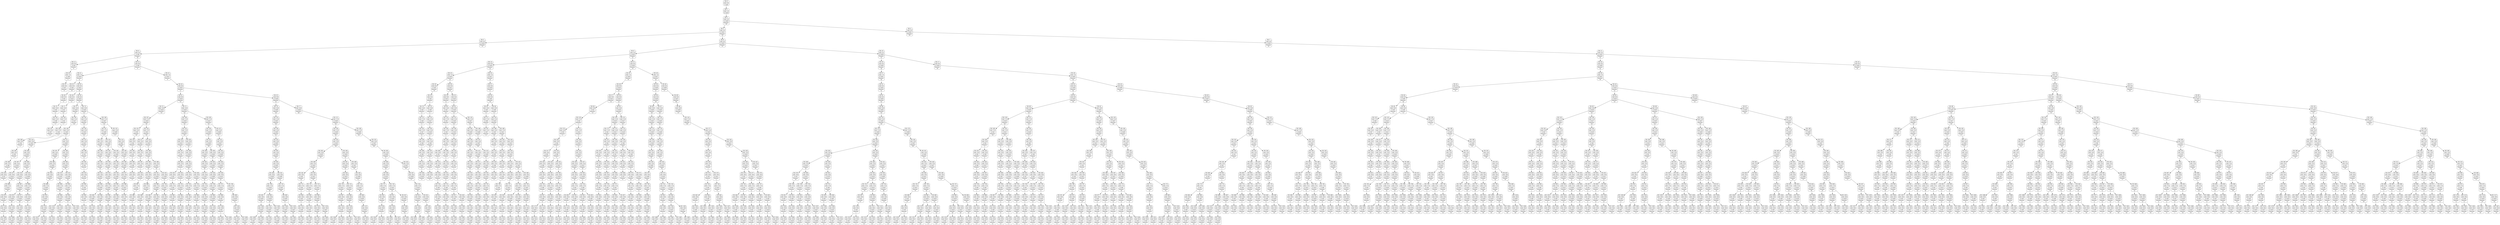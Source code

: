 digraph g {
node [shape = Mrecord];
nodo0[label="{EO: 0|cost: 0.0|A: null}"]
nodo1[label="{EO: 1|cost: 1.0|A: Go19}"]
nodo2[label="{EO: 2|cost: 2.0|A: Go20|Posicion:\n19}"]
nodo3[label="{EO: 3|cost: 3.0|A: Go21|Posicion:\n20}"]
nodo5[label="{EO: 5|cost: 4.0|A: Go18|Posicion:\n21}"]
nodo8[label="{EO: 8|cost: 5.0|A: Go8|Posicion:\n18}"]
nodo12[label="{EO: 12|cost: 6.0|A: Go5|Posicion:\n8}"]
nodo20[label="{EO: 20|cost: 7.0|A: Go6|Posicion:\n5}"]
nodo31[label="{EO: 31|cost: 8.0|A: Go7|Posicion:\n6}"]

nodo20 -> nodo31;

nodo12 -> nodo20;

nodo8 -> nodo12;
nodo13[label="{EO: 13|cost: 6.0|A: Go9|Posicion:\n8}"]
nodo21[label="{EO: 21|cost: 7.0|A: Go10|Posicion:\n9}"]
nodo32[label="{EO: 32|cost: 8.0|A: Go3|Posicion:\n10}"]
nodo48[label="{EO: 48|cost: 9.0|A: Go4|Posicion:\n3}"]
nodo70[label="{EO: 70|cost: 10.0|A: Go5|Posicion:\n4}"]
nodo102[label="{EO: 102|cost: 11.0|A: Go6|Posicion:\n5}"]
nodo147[label="{EO: 147|cost: 12.0|A: Go7|Posicion:\n6}"]

nodo102 -> nodo147;

nodo70 -> nodo102;

nodo48 -> nodo70;

nodo32 -> nodo48;

nodo21 -> nodo32;
nodo33[label="{EO: 33|cost: 8.0|A: Go11|Posicion:\n10}"]
nodo49[label="{EO: 49|cost: 9.0|A: Go12|Posicion:\n11}"]
nodo71[label="{EO: 71|cost: 10.0|A: Go1|Posicion:\n12}"]
nodo103[label="{EO: 103|cost: 11.0|A: Go2|Posicion:\n1}"]
nodo148[label="{EO: 148|cost: 12.0|A: Go3|Posicion:\n2}"]
nodo209[label="{EO: 209|cost: 13.0|A: Go4|Posicion:\n3}"]
nodo285[label="{EO: 285|cost: 14.0|A: Go5|Posicion:\n4}"]
nodo386[label="{EO: 386|cost: 15.0|A: Go6|Posicion:\n5}"]
nodo516[label="{EO: 516|cost: 16.0|A: Go7|Posicion:\n6}"]

nodo386 -> nodo516;

nodo285 -> nodo386;

nodo209 -> nodo285;

nodo148 -> nodo209;

nodo103 -> nodo148;

nodo71 -> nodo103;

nodo49 -> nodo71;

nodo33 -> nodo49;
nodo50[label="{EO: 50|cost: 9.0|A: Go15|Posicion:\n11}"]
nodo72[label="{EO: 72|cost: 10.0|A: Go16|Posicion:\n15}"]
nodo104[label="{EO: 104|cost: 11.0|A: Go17|Posicion:\n16}"]
nodo149[label="{EO: 149|cost: 12.0|A: Go22|Posicion:\n17}"]
nodo210[label="{EO: 210|cost: 13.0|A: Go23|Posicion:\n22}"]
nodo286[label="{EO: 286|cost: 14.0|A: Go24|Posicion:\n23}"]
nodo387[label="{EO: 387|cost: 15.0|A: Go25|Posicion:\n24}"]
nodo517[label="{EO: 517|cost: 16.0|A: Go14|Posicion:\n25}"]
nodo686[label="{EO: 686|cost: 17.0|A: Go12|Posicion:\n14}"]
nodo875[label="{EO: 875|cost: 18.0|A: Go1|Posicion:\n12}"]
nodo1118[label="{EO: 1118|cost: 19.0|A: Go2|Posicion:\n1}"]
nodo1408[label="{EO: 1408|cost: 20.0|A: Go3|Posicion:\n2}"]

nodo1118 -> nodo1408;

nodo875 -> nodo1118;

nodo686 -> nodo875;

nodo517 -> nodo686;

nodo387 -> nodo517;

nodo286 -> nodo387;
nodo388[label="{EO: 388|cost: 15.0|A: Go27|Posicion:\n24}"]
nodo518[label="{EO: 518|cost: 16.0|A: Go28|Posicion:\n27}"]
nodo687[label="{EO: 687|cost: 17.0|A: Go29|Posicion:\n28}"]
nodo876[label="{EO: 876|cost: 18.0|A: Go30|Posicion:\n29}"]
nodo1119[label="{EO: 1119|cost: 19.0|A: Go31|Posicion:\n30}"]
nodo1409[label="{EO: 1409|cost: 20.0|A: Go32|Posicion:\n31}"]

nodo1119 -> nodo1409;

nodo876 -> nodo1119;

nodo687 -> nodo876;
nodo877[label="{EO: 877|cost: 18.0|A: Go34|Posicion:\n29}"]
nodo1120[label="{EO: 1120|cost: 19.0|A: Go35|Posicion:\n34}"]
nodo1410[label="{EO: 1410|cost: 20.0|A: Go36|Posicion:\n35}"]

nodo1120 -> nodo1410;

nodo877 -> nodo1120;

nodo687 -> nodo877;

nodo518 -> nodo687;

nodo388 -> nodo518;
nodo519[label="{EO: 519|cost: 16.0|A: Go36|Posicion:\n27}"]
nodo688[label="{EO: 688|cost: 17.0|A: Go37|Posicion:\n36}"]
nodo878[label="{EO: 878|cost: 18.0|A: Go26|Posicion:\n37}"]
nodo1121[label="{EO: 1121|cost: 19.0|A: Go25|Posicion:\n26}"]
nodo1411[label="{EO: 1411|cost: 20.0|A: Go14|Posicion:\n25}"]

nodo1121 -> nodo1411;

nodo878 -> nodo1121;

nodo688 -> nodo878;

nodo519 -> nodo688;

nodo388 -> nodo519;

nodo286 -> nodo388;

nodo210 -> nodo286;

nodo149 -> nodo210;
nodo211[label="{EO: 211|cost: 13.0|A: Go29|Posicion:\n22}"]
nodo287[label="{EO: 287|cost: 14.0|A: Go30|Posicion:\n29}"]
nodo389[label="{EO: 389|cost: 15.0|A: Go31|Posicion:\n30}"]
nodo520[label="{EO: 520|cost: 16.0|A: Go32|Posicion:\n31}"]
nodo689[label="{EO: 689|cost: 17.0|A: Go33|Posicion:\n32}"]
nodo879[label="{EO: 879|cost: 18.0|A: Go34|Posicion:\n33}"]
nodo1122[label="{EO: 1122|cost: 19.0|A: Go35|Posicion:\n34}"]
nodo1412[label="{EO: 1412|cost: 20.0|A: Go28|Posicion:\n35}"]

nodo1122 -> nodo1412;
nodo1413[label="{EO: 1413|cost: 20.0|A: Go36|Posicion:\n35}"]

nodo1122 -> nodo1413;

nodo879 -> nodo1122;

nodo689 -> nodo879;

nodo520 -> nodo689;

nodo389 -> nodo520;

nodo287 -> nodo389;

nodo211 -> nodo287;
nodo288[label="{EO: 288|cost: 14.0|A: Go34|Posicion:\n29}"]
nodo390[label="{EO: 390|cost: 15.0|A: Go35|Posicion:\n34}"]
nodo521[label="{EO: 521|cost: 16.0|A: Go28|Posicion:\n35}"]
nodo690[label="{EO: 690|cost: 17.0|A: Go23|Posicion:\n28}"]
nodo880[label="{EO: 880|cost: 18.0|A: Go24|Posicion:\n23}"]
nodo1123[label="{EO: 1123|cost: 19.0|A: Go25|Posicion:\n24}"]
nodo1414[label="{EO: 1414|cost: 20.0|A: Go14|Posicion:\n25}"]

nodo1123 -> nodo1414;

nodo880 -> nodo1123;
nodo1124[label="{EO: 1124|cost: 19.0|A: Go27|Posicion:\n24}"]
nodo1415[label="{EO: 1415|cost: 20.0|A: Go36|Posicion:\n27}"]

nodo1124 -> nodo1415;

nodo880 -> nodo1124;

nodo690 -> nodo880;

nodo521 -> nodo690;

nodo390 -> nodo521;
nodo522[label="{EO: 522|cost: 16.0|A: Go36|Posicion:\n35}"]
nodo691[label="{EO: 691|cost: 17.0|A: Go37|Posicion:\n36}"]
nodo881[label="{EO: 881|cost: 18.0|A: Go26|Posicion:\n37}"]
nodo1125[label="{EO: 1125|cost: 19.0|A: Go25|Posicion:\n26}"]
nodo1416[label="{EO: 1416|cost: 20.0|A: Go14|Posicion:\n25}"]

nodo1125 -> nodo1416;

nodo881 -> nodo1125;
nodo1126[label="{EO: 1126|cost: 19.0|A: Go27|Posicion:\n26}"]
nodo1417[label="{EO: 1417|cost: 20.0|A: Go28|Posicion:\n27}"]

nodo1126 -> nodo1417;

nodo881 -> nodo1126;

nodo691 -> nodo881;

nodo522 -> nodo691;

nodo390 -> nodo522;

nodo288 -> nodo390;

nodo211 -> nodo288;

nodo149 -> nodo211;

nodo104 -> nodo149;

nodo72 -> nodo104;

nodo50 -> nodo72;
nodo73[label="{EO: 73|cost: 10.0|A: Go24|Posicion:\n15}"]
nodo105[label="{EO: 105|cost: 11.0|A: Go25|Posicion:\n24}"]
nodo150[label="{EO: 150|cost: 12.0|A: Go14|Posicion:\n25}"]
nodo212[label="{EO: 212|cost: 13.0|A: Go12|Posicion:\n14}"]
nodo289[label="{EO: 289|cost: 14.0|A: Go1|Posicion:\n12}"]
nodo391[label="{EO: 391|cost: 15.0|A: Go2|Posicion:\n1}"]
nodo523[label="{EO: 523|cost: 16.0|A: Go3|Posicion:\n2}"]
nodo692[label="{EO: 692|cost: 17.0|A: Go4|Posicion:\n3}"]
nodo882[label="{EO: 882|cost: 18.0|A: Go5|Posicion:\n4}"]
nodo1127[label="{EO: 1127|cost: 19.0|A: Go6|Posicion:\n5}"]
nodo1418[label="{EO: 1418|cost: 20.0|A: Go7|Posicion:\n6}"]

nodo1127 -> nodo1418;

nodo882 -> nodo1127;

nodo692 -> nodo882;

nodo523 -> nodo692;

nodo391 -> nodo523;

nodo289 -> nodo391;

nodo212 -> nodo289;

nodo150 -> nodo212;

nodo105 -> nodo150;

nodo73 -> nodo105;
nodo106[label="{EO: 106|cost: 11.0|A: Go27|Posicion:\n24}"]
nodo151[label="{EO: 151|cost: 12.0|A: Go28|Posicion:\n27}"]
nodo213[label="{EO: 213|cost: 13.0|A: Go23|Posicion:\n28}"]
nodo290[label="{EO: 290|cost: 14.0|A: Go16|Posicion:\n23}"]
nodo392[label="{EO: 392|cost: 15.0|A: Go17|Posicion:\n16}"]
nodo524[label="{EO: 524|cost: 16.0|A: Go22|Posicion:\n17}"]
nodo693[label="{EO: 693|cost: 17.0|A: Go29|Posicion:\n22}"]
nodo883[label="{EO: 883|cost: 18.0|A: Go30|Posicion:\n29}"]
nodo1128[label="{EO: 1128|cost: 19.0|A: Go31|Posicion:\n30}"]
nodo1419[label="{EO: 1419|cost: 20.0|A: Go32|Posicion:\n31}"]

nodo1128 -> nodo1419;

nodo883 -> nodo1128;

nodo693 -> nodo883;
nodo884[label="{EO: 884|cost: 18.0|A: Go34|Posicion:\n29}"]
nodo1129[label="{EO: 1129|cost: 19.0|A: Go35|Posicion:\n34}"]
nodo1420[label="{EO: 1420|cost: 20.0|A: Go36|Posicion:\n35}"]

nodo1129 -> nodo1420;

nodo884 -> nodo1129;

nodo693 -> nodo884;

nodo524 -> nodo693;

nodo392 -> nodo524;

nodo290 -> nodo392;

nodo213 -> nodo290;

nodo151 -> nodo213;
nodo214[label="{EO: 214|cost: 13.0|A: Go29|Posicion:\n28}"]
nodo291[label="{EO: 291|cost: 14.0|A: Go30|Posicion:\n29}"]
nodo393[label="{EO: 393|cost: 15.0|A: Go31|Posicion:\n30}"]
nodo525[label="{EO: 525|cost: 16.0|A: Go32|Posicion:\n31}"]
nodo694[label="{EO: 694|cost: 17.0|A: Go33|Posicion:\n32}"]
nodo885[label="{EO: 885|cost: 18.0|A: Go34|Posicion:\n33}"]
nodo1130[label="{EO: 1130|cost: 19.0|A: Go35|Posicion:\n34}"]
nodo1421[label="{EO: 1421|cost: 20.0|A: Go36|Posicion:\n35}"]

nodo1130 -> nodo1421;

nodo885 -> nodo1130;

nodo694 -> nodo885;

nodo525 -> nodo694;

nodo393 -> nodo525;

nodo291 -> nodo393;

nodo214 -> nodo291;
nodo292[label="{EO: 292|cost: 14.0|A: Go34|Posicion:\n29}"]
nodo394[label="{EO: 394|cost: 15.0|A: Go35|Posicion:\n34}"]
nodo526[label="{EO: 526|cost: 16.0|A: Go36|Posicion:\n35}"]
nodo695[label="{EO: 695|cost: 17.0|A: Go37|Posicion:\n36}"]
nodo886[label="{EO: 886|cost: 18.0|A: Go26|Posicion:\n37}"]
nodo1131[label="{EO: 1131|cost: 19.0|A: Go25|Posicion:\n26}"]
nodo1422[label="{EO: 1422|cost: 20.0|A: Go14|Posicion:\n25}"]

nodo1131 -> nodo1422;

nodo886 -> nodo1131;

nodo695 -> nodo886;

nodo526 -> nodo695;

nodo394 -> nodo526;

nodo292 -> nodo394;

nodo214 -> nodo292;

nodo151 -> nodo214;

nodo106 -> nodo151;
nodo152[label="{EO: 152|cost: 12.0|A: Go36|Posicion:\n27}"]
nodo215[label="{EO: 215|cost: 13.0|A: Go37|Posicion:\n36}"]
nodo293[label="{EO: 293|cost: 14.0|A: Go26|Posicion:\n37}"]
nodo395[label="{EO: 395|cost: 15.0|A: Go25|Posicion:\n26}"]
nodo527[label="{EO: 527|cost: 16.0|A: Go14|Posicion:\n25}"]
nodo696[label="{EO: 696|cost: 17.0|A: Go12|Posicion:\n14}"]
nodo887[label="{EO: 887|cost: 18.0|A: Go1|Posicion:\n12}"]
nodo1132[label="{EO: 1132|cost: 19.0|A: Go2|Posicion:\n1}"]
nodo1423[label="{EO: 1423|cost: 20.0|A: Go3|Posicion:\n2}"]

nodo1132 -> nodo1423;

nodo887 -> nodo1132;

nodo696 -> nodo887;

nodo527 -> nodo696;

nodo395 -> nodo527;

nodo293 -> nodo395;

nodo215 -> nodo293;

nodo152 -> nodo215;

nodo106 -> nodo152;

nodo73 -> nodo106;

nodo50 -> nodo73;

nodo33 -> nodo50;

nodo21 -> nodo33;

nodo13 -> nodo21;
nodo22[label="{EO: 22|cost: 7.0|A: Go17|Posicion:\n9}"]
nodo34[label="{EO: 34|cost: 8.0|A: Go22|Posicion:\n17}"]
nodo51[label="{EO: 51|cost: 9.0|A: Go23|Posicion:\n22}"]
nodo74[label="{EO: 74|cost: 10.0|A: Go16|Posicion:\n23}"]
nodo107[label="{EO: 107|cost: 11.0|A: Go10|Posicion:\n16}"]
nodo153[label="{EO: 153|cost: 12.0|A: Go3|Posicion:\n10}"]
nodo216[label="{EO: 216|cost: 13.0|A: Go4|Posicion:\n3}"]
nodo294[label="{EO: 294|cost: 14.0|A: Go5|Posicion:\n4}"]
nodo396[label="{EO: 396|cost: 15.0|A: Go6|Posicion:\n5}"]
nodo528[label="{EO: 528|cost: 16.0|A: Go7|Posicion:\n6}"]

nodo396 -> nodo528;

nodo294 -> nodo396;

nodo216 -> nodo294;

nodo153 -> nodo216;

nodo107 -> nodo153;
nodo154[label="{EO: 154|cost: 12.0|A: Go11|Posicion:\n10}"]
nodo217[label="{EO: 217|cost: 13.0|A: Go12|Posicion:\n11}"]
nodo295[label="{EO: 295|cost: 14.0|A: Go1|Posicion:\n12}"]
nodo397[label="{EO: 397|cost: 15.0|A: Go2|Posicion:\n1}"]
nodo529[label="{EO: 529|cost: 16.0|A: Go3|Posicion:\n2}"]
nodo697[label="{EO: 697|cost: 17.0|A: Go4|Posicion:\n3}"]
nodo888[label="{EO: 888|cost: 18.0|A: Go5|Posicion:\n4}"]
nodo1133[label="{EO: 1133|cost: 19.0|A: Go6|Posicion:\n5}"]
nodo1424[label="{EO: 1424|cost: 20.0|A: Go7|Posicion:\n6}"]

nodo1133 -> nodo1424;

nodo888 -> nodo1133;

nodo697 -> nodo888;

nodo529 -> nodo697;

nodo397 -> nodo529;

nodo295 -> nodo397;

nodo217 -> nodo295;

nodo154 -> nodo217;
nodo218[label="{EO: 218|cost: 13.0|A: Go15|Posicion:\n11}"]
nodo296[label="{EO: 296|cost: 14.0|A: Go24|Posicion:\n15}"]
nodo398[label="{EO: 398|cost: 15.0|A: Go25|Posicion:\n24}"]
nodo530[label="{EO: 530|cost: 16.0|A: Go14|Posicion:\n25}"]
nodo698[label="{EO: 698|cost: 17.0|A: Go12|Posicion:\n14}"]
nodo889[label="{EO: 889|cost: 18.0|A: Go1|Posicion:\n12}"]
nodo1134[label="{EO: 1134|cost: 19.0|A: Go2|Posicion:\n1}"]
nodo1425[label="{EO: 1425|cost: 20.0|A: Go3|Posicion:\n2}"]

nodo1134 -> nodo1425;

nodo889 -> nodo1134;

nodo698 -> nodo889;

nodo530 -> nodo698;

nodo398 -> nodo530;

nodo296 -> nodo398;
nodo399[label="{EO: 399|cost: 15.0|A: Go27|Posicion:\n24}"]
nodo531[label="{EO: 531|cost: 16.0|A: Go28|Posicion:\n27}"]
nodo699[label="{EO: 699|cost: 17.0|A: Go29|Posicion:\n28}"]
nodo890[label="{EO: 890|cost: 18.0|A: Go30|Posicion:\n29}"]
nodo1135[label="{EO: 1135|cost: 19.0|A: Go31|Posicion:\n30}"]
nodo1426[label="{EO: 1426|cost: 20.0|A: Go32|Posicion:\n31}"]

nodo1135 -> nodo1426;

nodo890 -> nodo1135;

nodo699 -> nodo890;
nodo891[label="{EO: 891|cost: 18.0|A: Go34|Posicion:\n29}"]
nodo1136[label="{EO: 1136|cost: 19.0|A: Go35|Posicion:\n34}"]
nodo1427[label="{EO: 1427|cost: 20.0|A: Go36|Posicion:\n35}"]

nodo1136 -> nodo1427;

nodo891 -> nodo1136;

nodo699 -> nodo891;

nodo531 -> nodo699;

nodo399 -> nodo531;
nodo532[label="{EO: 532|cost: 16.0|A: Go36|Posicion:\n27}"]
nodo700[label="{EO: 700|cost: 17.0|A: Go37|Posicion:\n36}"]
nodo892[label="{EO: 892|cost: 18.0|A: Go26|Posicion:\n37}"]
nodo1137[label="{EO: 1137|cost: 19.0|A: Go25|Posicion:\n26}"]
nodo1428[label="{EO: 1428|cost: 20.0|A: Go14|Posicion:\n25}"]

nodo1137 -> nodo1428;

nodo892 -> nodo1137;

nodo700 -> nodo892;

nodo532 -> nodo700;

nodo399 -> nodo532;

nodo296 -> nodo399;

nodo218 -> nodo296;

nodo154 -> nodo218;

nodo107 -> nodo154;

nodo74 -> nodo107;

nodo51 -> nodo74;
nodo75[label="{EO: 75|cost: 10.0|A: Go24|Posicion:\n23}"]
nodo108[label="{EO: 108|cost: 11.0|A: Go25|Posicion:\n24}"]
nodo155[label="{EO: 155|cost: 12.0|A: Go14|Posicion:\n25}"]
nodo219[label="{EO: 219|cost: 13.0|A: Go12|Posicion:\n14}"]
nodo297[label="{EO: 297|cost: 14.0|A: Go1|Posicion:\n12}"]
nodo400[label="{EO: 400|cost: 15.0|A: Go2|Posicion:\n1}"]
nodo533[label="{EO: 533|cost: 16.0|A: Go3|Posicion:\n2}"]
nodo701[label="{EO: 701|cost: 17.0|A: Go4|Posicion:\n3}"]
nodo893[label="{EO: 893|cost: 18.0|A: Go5|Posicion:\n4}"]
nodo1138[label="{EO: 1138|cost: 19.0|A: Go6|Posicion:\n5}"]
nodo1429[label="{EO: 1429|cost: 20.0|A: Go7|Posicion:\n6}"]

nodo1138 -> nodo1429;

nodo893 -> nodo1138;

nodo701 -> nodo893;

nodo533 -> nodo701;

nodo400 -> nodo533;
nodo534[label="{EO: 534|cost: 16.0|A: Go11|Posicion:\n2}"]
nodo702[label="{EO: 702|cost: 17.0|A: Go15|Posicion:\n11}"]
nodo894[label="{EO: 894|cost: 18.0|A: Go16|Posicion:\n15}"]
nodo1139[label="{EO: 1139|cost: 19.0|A: Go10|Posicion:\n16}"]
nodo1430[label="{EO: 1430|cost: 20.0|A: Go3|Posicion:\n10}"]

nodo1139 -> nodo1430;

nodo894 -> nodo1139;

nodo702 -> nodo894;

nodo534 -> nodo702;

nodo400 -> nodo534;

nodo297 -> nodo400;

nodo219 -> nodo297;

nodo155 -> nodo219;
nodo220[label="{EO: 220|cost: 13.0|A: Go15|Posicion:\n14}"]
nodo298[label="{EO: 298|cost: 14.0|A: Go16|Posicion:\n15}"]
nodo401[label="{EO: 401|cost: 15.0|A: Go10|Posicion:\n16}"]
nodo535[label="{EO: 535|cost: 16.0|A: Go3|Posicion:\n10}"]
nodo703[label="{EO: 703|cost: 17.0|A: Go4|Posicion:\n3}"]
nodo895[label="{EO: 895|cost: 18.0|A: Go5|Posicion:\n4}"]
nodo1140[label="{EO: 1140|cost: 19.0|A: Go6|Posicion:\n5}"]
nodo1431[label="{EO: 1431|cost: 20.0|A: Go7|Posicion:\n6}"]

nodo1140 -> nodo1431;

nodo895 -> nodo1140;

nodo703 -> nodo895;

nodo535 -> nodo703;

nodo401 -> nodo535;
nodo536[label="{EO: 536|cost: 16.0|A: Go11|Posicion:\n10}"]
nodo704[label="{EO: 704|cost: 17.0|A: Go12|Posicion:\n11}"]
nodo896[label="{EO: 896|cost: 18.0|A: Go1|Posicion:\n12}"]
nodo1141[label="{EO: 1141|cost: 19.0|A: Go2|Posicion:\n1}"]
nodo1432[label="{EO: 1432|cost: 20.0|A: Go3|Posicion:\n2}"]

nodo1141 -> nodo1432;

nodo896 -> nodo1141;

nodo704 -> nodo896;

nodo536 -> nodo704;

nodo401 -> nodo536;

nodo298 -> nodo401;

nodo220 -> nodo298;

nodo155 -> nodo220;

nodo108 -> nodo155;

nodo75 -> nodo108;
nodo109[label="{EO: 109|cost: 11.0|A: Go27|Posicion:\n24}"]
nodo156[label="{EO: 156|cost: 12.0|A: Go28|Posicion:\n27}"]
nodo221[label="{EO: 221|cost: 13.0|A: Go29|Posicion:\n28}"]
nodo299[label="{EO: 299|cost: 14.0|A: Go30|Posicion:\n29}"]
nodo402[label="{EO: 402|cost: 15.0|A: Go31|Posicion:\n30}"]
nodo537[label="{EO: 537|cost: 16.0|A: Go32|Posicion:\n31}"]
nodo705[label="{EO: 705|cost: 17.0|A: Go33|Posicion:\n32}"]
nodo897[label="{EO: 897|cost: 18.0|A: Go34|Posicion:\n33}"]
nodo1142[label="{EO: 1142|cost: 19.0|A: Go35|Posicion:\n34}"]
nodo1433[label="{EO: 1433|cost: 20.0|A: Go36|Posicion:\n35}"]

nodo1142 -> nodo1433;

nodo897 -> nodo1142;

nodo705 -> nodo897;

nodo537 -> nodo705;

nodo402 -> nodo537;

nodo299 -> nodo402;

nodo221 -> nodo299;
nodo300[label="{EO: 300|cost: 14.0|A: Go34|Posicion:\n29}"]
nodo403[label="{EO: 403|cost: 15.0|A: Go35|Posicion:\n34}"]
nodo538[label="{EO: 538|cost: 16.0|A: Go36|Posicion:\n35}"]
nodo706[label="{EO: 706|cost: 17.0|A: Go37|Posicion:\n36}"]
nodo898[label="{EO: 898|cost: 18.0|A: Go26|Posicion:\n37}"]
nodo1143[label="{EO: 1143|cost: 19.0|A: Go25|Posicion:\n26}"]
nodo1434[label="{EO: 1434|cost: 20.0|A: Go14|Posicion:\n25}"]

nodo1143 -> nodo1434;

nodo898 -> nodo1143;

nodo706 -> nodo898;

nodo538 -> nodo706;

nodo403 -> nodo538;

nodo300 -> nodo403;

nodo221 -> nodo300;

nodo156 -> nodo221;

nodo109 -> nodo156;
nodo157[label="{EO: 157|cost: 12.0|A: Go36|Posicion:\n27}"]
nodo222[label="{EO: 222|cost: 13.0|A: Go37|Posicion:\n36}"]
nodo301[label="{EO: 301|cost: 14.0|A: Go26|Posicion:\n37}"]
nodo404[label="{EO: 404|cost: 15.0|A: Go25|Posicion:\n26}"]
nodo539[label="{EO: 539|cost: 16.0|A: Go14|Posicion:\n25}"]
nodo707[label="{EO: 707|cost: 17.0|A: Go12|Posicion:\n14}"]
nodo899[label="{EO: 899|cost: 18.0|A: Go1|Posicion:\n12}"]
nodo1144[label="{EO: 1144|cost: 19.0|A: Go2|Posicion:\n1}"]
nodo1435[label="{EO: 1435|cost: 20.0|A: Go3|Posicion:\n2}"]

nodo1144 -> nodo1435;
nodo1436[label="{EO: 1436|cost: 20.0|A: Go11|Posicion:\n2}"]

nodo1144 -> nodo1436;

nodo899 -> nodo1144;

nodo707 -> nodo899;

nodo539 -> nodo707;
nodo708[label="{EO: 708|cost: 17.0|A: Go15|Posicion:\n14}"]
nodo900[label="{EO: 900|cost: 18.0|A: Go16|Posicion:\n15}"]
nodo1145[label="{EO: 1145|cost: 19.0|A: Go10|Posicion:\n16}"]
nodo1437[label="{EO: 1437|cost: 20.0|A: Go3|Posicion:\n10}"]

nodo1145 -> nodo1437;
nodo1438[label="{EO: 1438|cost: 20.0|A: Go11|Posicion:\n10}"]

nodo1145 -> nodo1438;

nodo900 -> nodo1145;

nodo708 -> nodo900;

nodo539 -> nodo708;

nodo404 -> nodo539;

nodo301 -> nodo404;

nodo222 -> nodo301;

nodo157 -> nodo222;

nodo109 -> nodo157;

nodo75 -> nodo109;

nodo51 -> nodo75;

nodo34 -> nodo51;
nodo52[label="{EO: 52|cost: 9.0|A: Go29|Posicion:\n22}"]
nodo76[label="{EO: 76|cost: 10.0|A: Go30|Posicion:\n29}"]
nodo110[label="{EO: 110|cost: 11.0|A: Go31|Posicion:\n30}"]
nodo158[label="{EO: 158|cost: 12.0|A: Go32|Posicion:\n31}"]
nodo223[label="{EO: 223|cost: 13.0|A: Go33|Posicion:\n32}"]
nodo302[label="{EO: 302|cost: 14.0|A: Go34|Posicion:\n33}"]
nodo405[label="{EO: 405|cost: 15.0|A: Go35|Posicion:\n34}"]
nodo540[label="{EO: 540|cost: 16.0|A: Go28|Posicion:\n35}"]
nodo709[label="{EO: 709|cost: 17.0|A: Go23|Posicion:\n28}"]
nodo901[label="{EO: 901|cost: 18.0|A: Go16|Posicion:\n23}"]
nodo1146[label="{EO: 1146|cost: 19.0|A: Go10|Posicion:\n16}"]
nodo1439[label="{EO: 1439|cost: 20.0|A: Go3|Posicion:\n10}"]

nodo1146 -> nodo1439;
nodo1440[label="{EO: 1440|cost: 20.0|A: Go11|Posicion:\n10}"]

nodo1146 -> nodo1440;

nodo901 -> nodo1146;

nodo709 -> nodo901;
nodo902[label="{EO: 902|cost: 18.0|A: Go24|Posicion:\n23}"]
nodo1147[label="{EO: 1147|cost: 19.0|A: Go25|Posicion:\n24}"]
nodo1441[label="{EO: 1441|cost: 20.0|A: Go14|Posicion:\n25}"]

nodo1147 -> nodo1441;

nodo902 -> nodo1147;
nodo1148[label="{EO: 1148|cost: 19.0|A: Go27|Posicion:\n24}"]
nodo1442[label="{EO: 1442|cost: 20.0|A: Go36|Posicion:\n27}"]

nodo1148 -> nodo1442;

nodo902 -> nodo1148;

nodo709 -> nodo902;

nodo540 -> nodo709;

nodo405 -> nodo540;
nodo541[label="{EO: 541|cost: 16.0|A: Go36|Posicion:\n35}"]
nodo710[label="{EO: 710|cost: 17.0|A: Go37|Posicion:\n36}"]
nodo903[label="{EO: 903|cost: 18.0|A: Go26|Posicion:\n37}"]
nodo1149[label="{EO: 1149|cost: 19.0|A: Go25|Posicion:\n26}"]
nodo1443[label="{EO: 1443|cost: 20.0|A: Go14|Posicion:\n25}"]

nodo1149 -> nodo1443;

nodo903 -> nodo1149;
nodo1150[label="{EO: 1150|cost: 19.0|A: Go27|Posicion:\n26}"]
nodo1444[label="{EO: 1444|cost: 20.0|A: Go28|Posicion:\n27}"]

nodo1150 -> nodo1444;

nodo903 -> nodo1150;

nodo710 -> nodo903;

nodo541 -> nodo710;

nodo405 -> nodo541;

nodo302 -> nodo405;

nodo223 -> nodo302;

nodo158 -> nodo223;

nodo110 -> nodo158;

nodo76 -> nodo110;

nodo52 -> nodo76;
nodo77[label="{EO: 77|cost: 10.0|A: Go34|Posicion:\n29}"]
nodo111[label="{EO: 111|cost: 11.0|A: Go35|Posicion:\n34}"]
nodo159[label="{EO: 159|cost: 12.0|A: Go28|Posicion:\n35}"]
nodo224[label="{EO: 224|cost: 13.0|A: Go23|Posicion:\n28}"]
nodo303[label="{EO: 303|cost: 14.0|A: Go16|Posicion:\n23}"]
nodo406[label="{EO: 406|cost: 15.0|A: Go10|Posicion:\n16}"]
nodo542[label="{EO: 542|cost: 16.0|A: Go3|Posicion:\n10}"]
nodo711[label="{EO: 711|cost: 17.0|A: Go4|Posicion:\n3}"]
nodo904[label="{EO: 904|cost: 18.0|A: Go5|Posicion:\n4}"]
nodo1151[label="{EO: 1151|cost: 19.0|A: Go6|Posicion:\n5}"]
nodo1445[label="{EO: 1445|cost: 20.0|A: Go7|Posicion:\n6}"]

nodo1151 -> nodo1445;

nodo904 -> nodo1151;

nodo711 -> nodo904;

nodo542 -> nodo711;

nodo406 -> nodo542;
nodo543[label="{EO: 543|cost: 16.0|A: Go11|Posicion:\n10}"]
nodo712[label="{EO: 712|cost: 17.0|A: Go12|Posicion:\n11}"]
nodo905[label="{EO: 905|cost: 18.0|A: Go1|Posicion:\n12}"]
nodo1152[label="{EO: 1152|cost: 19.0|A: Go2|Posicion:\n1}"]
nodo1446[label="{EO: 1446|cost: 20.0|A: Go3|Posicion:\n2}"]

nodo1152 -> nodo1446;

nodo905 -> nodo1152;

nodo712 -> nodo905;

nodo543 -> nodo712;
nodo713[label="{EO: 713|cost: 17.0|A: Go15|Posicion:\n11}"]
nodo906[label="{EO: 906|cost: 18.0|A: Go24|Posicion:\n15}"]
nodo1153[label="{EO: 1153|cost: 19.0|A: Go25|Posicion:\n24}"]
nodo1447[label="{EO: 1447|cost: 20.0|A: Go14|Posicion:\n25}"]

nodo1153 -> nodo1447;

nodo906 -> nodo1153;
nodo1154[label="{EO: 1154|cost: 19.0|A: Go27|Posicion:\n24}"]
nodo1448[label="{EO: 1448|cost: 20.0|A: Go36|Posicion:\n27}"]

nodo1154 -> nodo1448;

nodo906 -> nodo1154;

nodo713 -> nodo906;

nodo543 -> nodo713;

nodo406 -> nodo543;

nodo303 -> nodo406;

nodo224 -> nodo303;
nodo304[label="{EO: 304|cost: 14.0|A: Go24|Posicion:\n23}"]
nodo407[label="{EO: 407|cost: 15.0|A: Go25|Posicion:\n24}"]
nodo544[label="{EO: 544|cost: 16.0|A: Go14|Posicion:\n25}"]
nodo714[label="{EO: 714|cost: 17.0|A: Go12|Posicion:\n14}"]
nodo907[label="{EO: 907|cost: 18.0|A: Go1|Posicion:\n12}"]
nodo1155[label="{EO: 1155|cost: 19.0|A: Go2|Posicion:\n1}"]
nodo1449[label="{EO: 1449|cost: 20.0|A: Go3|Posicion:\n2}"]

nodo1155 -> nodo1449;
nodo1450[label="{EO: 1450|cost: 20.0|A: Go11|Posicion:\n2}"]

nodo1155 -> nodo1450;

nodo907 -> nodo1155;

nodo714 -> nodo907;

nodo544 -> nodo714;
nodo715[label="{EO: 715|cost: 17.0|A: Go15|Posicion:\n14}"]
nodo908[label="{EO: 908|cost: 18.0|A: Go16|Posicion:\n15}"]
nodo1156[label="{EO: 1156|cost: 19.0|A: Go10|Posicion:\n16}"]
nodo1451[label="{EO: 1451|cost: 20.0|A: Go3|Posicion:\n10}"]

nodo1156 -> nodo1451;
nodo1452[label="{EO: 1452|cost: 20.0|A: Go11|Posicion:\n10}"]

nodo1156 -> nodo1452;

nodo908 -> nodo1156;

nodo715 -> nodo908;

nodo544 -> nodo715;

nodo407 -> nodo544;

nodo304 -> nodo407;
nodo408[label="{EO: 408|cost: 15.0|A: Go27|Posicion:\n24}"]
nodo545[label="{EO: 545|cost: 16.0|A: Go36|Posicion:\n27}"]
nodo716[label="{EO: 716|cost: 17.0|A: Go37|Posicion:\n36}"]
nodo909[label="{EO: 909|cost: 18.0|A: Go26|Posicion:\n37}"]
nodo1157[label="{EO: 1157|cost: 19.0|A: Go25|Posicion:\n26}"]
nodo1453[label="{EO: 1453|cost: 20.0|A: Go14|Posicion:\n25}"]

nodo1157 -> nodo1453;

nodo909 -> nodo1157;

nodo716 -> nodo909;

nodo545 -> nodo716;

nodo408 -> nodo545;

nodo304 -> nodo408;

nodo224 -> nodo304;

nodo159 -> nodo224;

nodo111 -> nodo159;
nodo160[label="{EO: 160|cost: 12.0|A: Go36|Posicion:\n35}"]
nodo225[label="{EO: 225|cost: 13.0|A: Go37|Posicion:\n36}"]
nodo305[label="{EO: 305|cost: 14.0|A: Go26|Posicion:\n37}"]
nodo409[label="{EO: 409|cost: 15.0|A: Go25|Posicion:\n26}"]
nodo546[label="{EO: 546|cost: 16.0|A: Go14|Posicion:\n25}"]
nodo717[label="{EO: 717|cost: 17.0|A: Go12|Posicion:\n14}"]
nodo910[label="{EO: 910|cost: 18.0|A: Go1|Posicion:\n12}"]
nodo1158[label="{EO: 1158|cost: 19.0|A: Go2|Posicion:\n1}"]
nodo1454[label="{EO: 1454|cost: 20.0|A: Go3|Posicion:\n2}"]

nodo1158 -> nodo1454;
nodo1455[label="{EO: 1455|cost: 20.0|A: Go11|Posicion:\n2}"]

nodo1158 -> nodo1455;

nodo910 -> nodo1158;

nodo717 -> nodo910;

nodo546 -> nodo717;
nodo718[label="{EO: 718|cost: 17.0|A: Go15|Posicion:\n14}"]
nodo911[label="{EO: 911|cost: 18.0|A: Go16|Posicion:\n15}"]
nodo1159[label="{EO: 1159|cost: 19.0|A: Go10|Posicion:\n16}"]
nodo1456[label="{EO: 1456|cost: 20.0|A: Go3|Posicion:\n10}"]

nodo1159 -> nodo1456;
nodo1457[label="{EO: 1457|cost: 20.0|A: Go11|Posicion:\n10}"]

nodo1159 -> nodo1457;

nodo911 -> nodo1159;

nodo718 -> nodo911;
nodo912[label="{EO: 912|cost: 18.0|A: Go24|Posicion:\n15}"]
nodo1160[label="{EO: 1160|cost: 19.0|A: Go27|Posicion:\n24}"]
nodo1458[label="{EO: 1458|cost: 20.0|A: Go28|Posicion:\n27}"]

nodo1160 -> nodo1458;

nodo912 -> nodo1160;

nodo718 -> nodo912;

nodo546 -> nodo718;

nodo409 -> nodo546;

nodo305 -> nodo409;
nodo410[label="{EO: 410|cost: 15.0|A: Go27|Posicion:\n26}"]
nodo547[label="{EO: 547|cost: 16.0|A: Go28|Posicion:\n27}"]
nodo719[label="{EO: 719|cost: 17.0|A: Go23|Posicion:\n28}"]
nodo913[label="{EO: 913|cost: 18.0|A: Go16|Posicion:\n23}"]
nodo1161[label="{EO: 1161|cost: 19.0|A: Go10|Posicion:\n16}"]
nodo1459[label="{EO: 1459|cost: 20.0|A: Go3|Posicion:\n10}"]

nodo1161 -> nodo1459;
nodo1460[label="{EO: 1460|cost: 20.0|A: Go11|Posicion:\n10}"]

nodo1161 -> nodo1460;

nodo913 -> nodo1161;

nodo719 -> nodo913;
nodo914[label="{EO: 914|cost: 18.0|A: Go24|Posicion:\n23}"]
nodo1162[label="{EO: 1162|cost: 19.0|A: Go25|Posicion:\n24}"]
nodo1461[label="{EO: 1461|cost: 20.0|A: Go14|Posicion:\n25}"]

nodo1162 -> nodo1461;

nodo914 -> nodo1162;

nodo719 -> nodo914;

nodo547 -> nodo719;

nodo410 -> nodo547;

nodo305 -> nodo410;

nodo225 -> nodo305;

nodo160 -> nodo225;

nodo111 -> nodo160;

nodo77 -> nodo111;

nodo52 -> nodo77;

nodo34 -> nodo52;

nodo22 -> nodo34;

nodo13 -> nodo22;

nodo8 -> nodo13;

nodo5 -> nodo8;

nodo3 -> nodo5;
nodo6[label="{EO: 6|cost: 4.0|A: Go22|Posicion:\n21}"]
nodo9[label="{EO: 9|cost: 5.0|A: Go23|Posicion:\n22}"]
nodo14[label="{EO: 14|cost: 6.0|A: Go16|Posicion:\n23}"]
nodo23[label="{EO: 23|cost: 7.0|A: Go10|Posicion:\n16}"]
nodo35[label="{EO: 35|cost: 8.0|A: Go3|Posicion:\n10}"]
nodo53[label="{EO: 53|cost: 9.0|A: Go4|Posicion:\n3}"]
nodo78[label="{EO: 78|cost: 10.0|A: Go5|Posicion:\n4}"]
nodo112[label="{EO: 112|cost: 11.0|A: Go6|Posicion:\n5}"]
nodo161[label="{EO: 161|cost: 12.0|A: Go7|Posicion:\n6}"]
nodo226[label="{EO: 226|cost: 13.0|A: Go8|Posicion:\n7}"]
nodo306[label="{EO: 306|cost: 14.0|A: Go9|Posicion:\n8}"]
nodo411[label="{EO: 411|cost: 15.0|A: Go17|Posicion:\n9}"]
nodo548[label="{EO: 548|cost: 16.0|A: Go18|Posicion:\n17}"]

nodo411 -> nodo548;

nodo306 -> nodo411;

nodo226 -> nodo306;

nodo161 -> nodo226;

nodo112 -> nodo161;

nodo78 -> nodo112;

nodo53 -> nodo78;
nodo79[label="{EO: 79|cost: 10.0|A: Go9|Posicion:\n4}"]
nodo113[label="{EO: 113|cost: 11.0|A: Go17|Posicion:\n9}"]
nodo162[label="{EO: 162|cost: 12.0|A: Go18|Posicion:\n17}"]
nodo227[label="{EO: 227|cost: 13.0|A: Go8|Posicion:\n18}"]
nodo307[label="{EO: 307|cost: 14.0|A: Go5|Posicion:\n8}"]
nodo412[label="{EO: 412|cost: 15.0|A: Go6|Posicion:\n5}"]
nodo549[label="{EO: 549|cost: 16.0|A: Go7|Posicion:\n6}"]

nodo412 -> nodo549;

nodo307 -> nodo412;

nodo227 -> nodo307;

nodo162 -> nodo227;

nodo113 -> nodo162;

nodo79 -> nodo113;

nodo53 -> nodo79;

nodo35 -> nodo53;

nodo23 -> nodo35;
nodo36[label="{EO: 36|cost: 8.0|A: Go11|Posicion:\n10}"]
nodo54[label="{EO: 54|cost: 9.0|A: Go12|Posicion:\n11}"]
nodo80[label="{EO: 80|cost: 10.0|A: Go1|Posicion:\n12}"]
nodo114[label="{EO: 114|cost: 11.0|A: Go2|Posicion:\n1}"]
nodo163[label="{EO: 163|cost: 12.0|A: Go3|Posicion:\n2}"]
nodo228[label="{EO: 228|cost: 13.0|A: Go4|Posicion:\n3}"]
nodo308[label="{EO: 308|cost: 14.0|A: Go5|Posicion:\n4}"]
nodo413[label="{EO: 413|cost: 15.0|A: Go6|Posicion:\n5}"]
nodo550[label="{EO: 550|cost: 16.0|A: Go7|Posicion:\n6}"]
nodo720[label="{EO: 720|cost: 17.0|A: Go8|Posicion:\n7}"]
nodo915[label="{EO: 915|cost: 18.0|A: Go9|Posicion:\n8}"]
nodo1163[label="{EO: 1163|cost: 19.0|A: Go17|Posicion:\n9}"]
nodo1462[label="{EO: 1462|cost: 20.0|A: Go18|Posicion:\n17}"]

nodo1163 -> nodo1462;

nodo915 -> nodo1163;

nodo720 -> nodo915;

nodo550 -> nodo720;

nodo413 -> nodo550;

nodo308 -> nodo413;

nodo228 -> nodo308;
nodo309[label="{EO: 309|cost: 14.0|A: Go9|Posicion:\n4}"]
nodo414[label="{EO: 414|cost: 15.0|A: Go17|Posicion:\n9}"]
nodo551[label="{EO: 551|cost: 16.0|A: Go18|Posicion:\n17}"]
nodo721[label="{EO: 721|cost: 17.0|A: Go8|Posicion:\n18}"]
nodo916[label="{EO: 916|cost: 18.0|A: Go5|Posicion:\n8}"]
nodo1164[label="{EO: 1164|cost: 19.0|A: Go6|Posicion:\n5}"]
nodo1463[label="{EO: 1463|cost: 20.0|A: Go7|Posicion:\n6}"]

nodo1164 -> nodo1463;

nodo916 -> nodo1164;

nodo721 -> nodo916;

nodo551 -> nodo721;

nodo414 -> nodo551;

nodo309 -> nodo414;

nodo228 -> nodo309;

nodo163 -> nodo228;

nodo114 -> nodo163;

nodo80 -> nodo114;

nodo54 -> nodo80;

nodo36 -> nodo54;
nodo55[label="{EO: 55|cost: 9.0|A: Go15|Posicion:\n11}"]
nodo81[label="{EO: 81|cost: 10.0|A: Go24|Posicion:\n15}"]
nodo115[label="{EO: 115|cost: 11.0|A: Go25|Posicion:\n24}"]
nodo164[label="{EO: 164|cost: 12.0|A: Go14|Posicion:\n25}"]
nodo229[label="{EO: 229|cost: 13.0|A: Go12|Posicion:\n14}"]
nodo310[label="{EO: 310|cost: 14.0|A: Go1|Posicion:\n12}"]
nodo415[label="{EO: 415|cost: 15.0|A: Go2|Posicion:\n1}"]
nodo552[label="{EO: 552|cost: 16.0|A: Go3|Posicion:\n2}"]
nodo722[label="{EO: 722|cost: 17.0|A: Go4|Posicion:\n3}"]
nodo917[label="{EO: 917|cost: 18.0|A: Go5|Posicion:\n4}"]
nodo1165[label="{EO: 1165|cost: 19.0|A: Go6|Posicion:\n5}"]
nodo1464[label="{EO: 1464|cost: 20.0|A: Go7|Posicion:\n6}"]

nodo1165 -> nodo1464;

nodo917 -> nodo1165;

nodo722 -> nodo917;
nodo918[label="{EO: 918|cost: 18.0|A: Go9|Posicion:\n4}"]
nodo1166[label="{EO: 1166|cost: 19.0|A: Go17|Posicion:\n9}"]
nodo1465[label="{EO: 1465|cost: 20.0|A: Go18|Posicion:\n17}"]

nodo1166 -> nodo1465;

nodo918 -> nodo1166;

nodo722 -> nodo918;

nodo552 -> nodo722;

nodo415 -> nodo552;

nodo310 -> nodo415;

nodo229 -> nodo310;

nodo164 -> nodo229;

nodo115 -> nodo164;

nodo81 -> nodo115;
nodo116[label="{EO: 116|cost: 11.0|A: Go27|Posicion:\n24}"]
nodo165[label="{EO: 165|cost: 12.0|A: Go28|Posicion:\n27}"]
nodo230[label="{EO: 230|cost: 13.0|A: Go29|Posicion:\n28}"]
nodo311[label="{EO: 311|cost: 14.0|A: Go30|Posicion:\n29}"]
nodo416[label="{EO: 416|cost: 15.0|A: Go31|Posicion:\n30}"]
nodo553[label="{EO: 553|cost: 16.0|A: Go32|Posicion:\n31}"]
nodo723[label="{EO: 723|cost: 17.0|A: Go33|Posicion:\n32}"]
nodo919[label="{EO: 919|cost: 18.0|A: Go34|Posicion:\n33}"]
nodo1167[label="{EO: 1167|cost: 19.0|A: Go35|Posicion:\n34}"]
nodo1466[label="{EO: 1466|cost: 20.0|A: Go36|Posicion:\n35}"]

nodo1167 -> nodo1466;

nodo919 -> nodo1167;

nodo723 -> nodo919;

nodo553 -> nodo723;

nodo416 -> nodo553;

nodo311 -> nodo416;

nodo230 -> nodo311;
nodo312[label="{EO: 312|cost: 14.0|A: Go34|Posicion:\n29}"]
nodo417[label="{EO: 417|cost: 15.0|A: Go35|Posicion:\n34}"]
nodo554[label="{EO: 554|cost: 16.0|A: Go36|Posicion:\n35}"]
nodo724[label="{EO: 724|cost: 17.0|A: Go37|Posicion:\n36}"]
nodo920[label="{EO: 920|cost: 18.0|A: Go26|Posicion:\n37}"]
nodo1168[label="{EO: 1168|cost: 19.0|A: Go25|Posicion:\n26}"]
nodo1467[label="{EO: 1467|cost: 20.0|A: Go14|Posicion:\n25}"]

nodo1168 -> nodo1467;

nodo920 -> nodo1168;

nodo724 -> nodo920;

nodo554 -> nodo724;

nodo417 -> nodo554;

nodo312 -> nodo417;

nodo230 -> nodo312;

nodo165 -> nodo230;

nodo116 -> nodo165;
nodo166[label="{EO: 166|cost: 12.0|A: Go36|Posicion:\n27}"]
nodo231[label="{EO: 231|cost: 13.0|A: Go37|Posicion:\n36}"]
nodo313[label="{EO: 313|cost: 14.0|A: Go26|Posicion:\n37}"]
nodo418[label="{EO: 418|cost: 15.0|A: Go25|Posicion:\n26}"]
nodo555[label="{EO: 555|cost: 16.0|A: Go14|Posicion:\n25}"]
nodo725[label="{EO: 725|cost: 17.0|A: Go12|Posicion:\n14}"]
nodo921[label="{EO: 921|cost: 18.0|A: Go1|Posicion:\n12}"]
nodo1169[label="{EO: 1169|cost: 19.0|A: Go2|Posicion:\n1}"]
nodo1468[label="{EO: 1468|cost: 20.0|A: Go3|Posicion:\n2}"]

nodo1169 -> nodo1468;

nodo921 -> nodo1169;

nodo725 -> nodo921;

nodo555 -> nodo725;

nodo418 -> nodo555;

nodo313 -> nodo418;

nodo231 -> nodo313;

nodo166 -> nodo231;

nodo116 -> nodo166;

nodo81 -> nodo116;

nodo55 -> nodo81;

nodo36 -> nodo55;

nodo23 -> nodo36;

nodo14 -> nodo23;
nodo24[label="{EO: 24|cost: 7.0|A: Go17|Posicion:\n16}"]
nodo37[label="{EO: 37|cost: 8.0|A: Go18|Posicion:\n17}"]
nodo56[label="{EO: 56|cost: 9.0|A: Go8|Posicion:\n18}"]
nodo82[label="{EO: 82|cost: 10.0|A: Go5|Posicion:\n8}"]
nodo117[label="{EO: 117|cost: 11.0|A: Go6|Posicion:\n5}"]
nodo167[label="{EO: 167|cost: 12.0|A: Go7|Posicion:\n6}"]

nodo117 -> nodo167;

nodo82 -> nodo117;

nodo56 -> nodo82;
nodo83[label="{EO: 83|cost: 10.0|A: Go9|Posicion:\n8}"]
nodo118[label="{EO: 118|cost: 11.0|A: Go10|Posicion:\n9}"]
nodo168[label="{EO: 168|cost: 12.0|A: Go3|Posicion:\n10}"]
nodo232[label="{EO: 232|cost: 13.0|A: Go4|Posicion:\n3}"]
nodo314[label="{EO: 314|cost: 14.0|A: Go5|Posicion:\n4}"]
nodo419[label="{EO: 419|cost: 15.0|A: Go6|Posicion:\n5}"]
nodo556[label="{EO: 556|cost: 16.0|A: Go7|Posicion:\n6}"]

nodo419 -> nodo556;

nodo314 -> nodo419;

nodo232 -> nodo314;

nodo168 -> nodo232;

nodo118 -> nodo168;
nodo169[label="{EO: 169|cost: 12.0|A: Go11|Posicion:\n10}"]
nodo233[label="{EO: 233|cost: 13.0|A: Go12|Posicion:\n11}"]
nodo315[label="{EO: 315|cost: 14.0|A: Go1|Posicion:\n12}"]
nodo420[label="{EO: 420|cost: 15.0|A: Go2|Posicion:\n1}"]
nodo557[label="{EO: 557|cost: 16.0|A: Go3|Posicion:\n2}"]
nodo726[label="{EO: 726|cost: 17.0|A: Go4|Posicion:\n3}"]
nodo922[label="{EO: 922|cost: 18.0|A: Go5|Posicion:\n4}"]
nodo1170[label="{EO: 1170|cost: 19.0|A: Go6|Posicion:\n5}"]
nodo1469[label="{EO: 1469|cost: 20.0|A: Go7|Posicion:\n6}"]

nodo1170 -> nodo1469;

nodo922 -> nodo1170;

nodo726 -> nodo922;

nodo557 -> nodo726;

nodo420 -> nodo557;

nodo315 -> nodo420;

nodo233 -> nodo315;

nodo169 -> nodo233;
nodo234[label="{EO: 234|cost: 13.0|A: Go15|Posicion:\n11}"]
nodo316[label="{EO: 316|cost: 14.0|A: Go24|Posicion:\n15}"]
nodo421[label="{EO: 421|cost: 15.0|A: Go25|Posicion:\n24}"]
nodo558[label="{EO: 558|cost: 16.0|A: Go14|Posicion:\n25}"]
nodo727[label="{EO: 727|cost: 17.0|A: Go12|Posicion:\n14}"]
nodo923[label="{EO: 923|cost: 18.0|A: Go1|Posicion:\n12}"]
nodo1171[label="{EO: 1171|cost: 19.0|A: Go2|Posicion:\n1}"]
nodo1470[label="{EO: 1470|cost: 20.0|A: Go3|Posicion:\n2}"]

nodo1171 -> nodo1470;

nodo923 -> nodo1171;

nodo727 -> nodo923;

nodo558 -> nodo727;

nodo421 -> nodo558;

nodo316 -> nodo421;
nodo422[label="{EO: 422|cost: 15.0|A: Go27|Posicion:\n24}"]
nodo559[label="{EO: 559|cost: 16.0|A: Go28|Posicion:\n27}"]
nodo728[label="{EO: 728|cost: 17.0|A: Go29|Posicion:\n28}"]
nodo924[label="{EO: 924|cost: 18.0|A: Go30|Posicion:\n29}"]
nodo1172[label="{EO: 1172|cost: 19.0|A: Go31|Posicion:\n30}"]
nodo1471[label="{EO: 1471|cost: 20.0|A: Go32|Posicion:\n31}"]

nodo1172 -> nodo1471;

nodo924 -> nodo1172;

nodo728 -> nodo924;
nodo925[label="{EO: 925|cost: 18.0|A: Go34|Posicion:\n29}"]
nodo1173[label="{EO: 1173|cost: 19.0|A: Go35|Posicion:\n34}"]
nodo1472[label="{EO: 1472|cost: 20.0|A: Go36|Posicion:\n35}"]

nodo1173 -> nodo1472;

nodo925 -> nodo1173;

nodo728 -> nodo925;

nodo559 -> nodo728;

nodo422 -> nodo559;
nodo560[label="{EO: 560|cost: 16.0|A: Go36|Posicion:\n27}"]
nodo729[label="{EO: 729|cost: 17.0|A: Go37|Posicion:\n36}"]
nodo926[label="{EO: 926|cost: 18.0|A: Go26|Posicion:\n37}"]
nodo1174[label="{EO: 1174|cost: 19.0|A: Go25|Posicion:\n26}"]
nodo1473[label="{EO: 1473|cost: 20.0|A: Go14|Posicion:\n25}"]

nodo1174 -> nodo1473;

nodo926 -> nodo1174;

nodo729 -> nodo926;

nodo560 -> nodo729;

nodo422 -> nodo560;

nodo316 -> nodo422;

nodo234 -> nodo316;

nodo169 -> nodo234;

nodo118 -> nodo169;

nodo83 -> nodo118;

nodo56 -> nodo83;

nodo37 -> nodo56;

nodo24 -> nodo37;

nodo14 -> nodo24;

nodo9 -> nodo14;
nodo15[label="{EO: 15|cost: 6.0|A: Go24|Posicion:\n23}"]
nodo25[label="{EO: 25|cost: 7.0|A: Go25|Posicion:\n24}"]
nodo38[label="{EO: 38|cost: 8.0|A: Go14|Posicion:\n25}"]
nodo57[label="{EO: 57|cost: 9.0|A: Go12|Posicion:\n14}"]
nodo84[label="{EO: 84|cost: 10.0|A: Go1|Posicion:\n12}"]
nodo119[label="{EO: 119|cost: 11.0|A: Go2|Posicion:\n1}"]
nodo170[label="{EO: 170|cost: 12.0|A: Go3|Posicion:\n2}"]
nodo235[label="{EO: 235|cost: 13.0|A: Go4|Posicion:\n3}"]
nodo317[label="{EO: 317|cost: 14.0|A: Go5|Posicion:\n4}"]
nodo423[label="{EO: 423|cost: 15.0|A: Go6|Posicion:\n5}"]
nodo561[label="{EO: 561|cost: 16.0|A: Go7|Posicion:\n6}"]
nodo730[label="{EO: 730|cost: 17.0|A: Go8|Posicion:\n7}"]
nodo927[label="{EO: 927|cost: 18.0|A: Go9|Posicion:\n8}"]
nodo1175[label="{EO: 1175|cost: 19.0|A: Go10|Posicion:\n9}"]
nodo1474[label="{EO: 1474|cost: 20.0|A: Go11|Posicion:\n10}"]

nodo1175 -> nodo1474;

nodo927 -> nodo1175;
nodo1176[label="{EO: 1176|cost: 19.0|A: Go17|Posicion:\n9}"]
nodo1475[label="{EO: 1475|cost: 20.0|A: Go18|Posicion:\n17}"]

nodo1176 -> nodo1475;

nodo927 -> nodo1176;

nodo730 -> nodo927;

nodo561 -> nodo730;

nodo423 -> nodo561;

nodo317 -> nodo423;

nodo235 -> nodo317;
nodo318[label="{EO: 318|cost: 14.0|A: Go9|Posicion:\n4}"]
nodo424[label="{EO: 424|cost: 15.0|A: Go10|Posicion:\n9}"]
nodo562[label="{EO: 562|cost: 16.0|A: Go11|Posicion:\n10}"]
nodo731[label="{EO: 731|cost: 17.0|A: Go15|Posicion:\n11}"]
nodo928[label="{EO: 928|cost: 18.0|A: Go16|Posicion:\n15}"]
nodo1177[label="{EO: 1177|cost: 19.0|A: Go17|Posicion:\n16}"]
nodo1476[label="{EO: 1476|cost: 20.0|A: Go18|Posicion:\n17}"]

nodo1177 -> nodo1476;

nodo928 -> nodo1177;

nodo731 -> nodo928;

nodo562 -> nodo731;

nodo424 -> nodo562;

nodo318 -> nodo424;
nodo425[label="{EO: 425|cost: 15.0|A: Go17|Posicion:\n9}"]
nodo563[label="{EO: 563|cost: 16.0|A: Go18|Posicion:\n17}"]
nodo732[label="{EO: 732|cost: 17.0|A: Go8|Posicion:\n18}"]
nodo929[label="{EO: 929|cost: 18.0|A: Go5|Posicion:\n8}"]
nodo1178[label="{EO: 1178|cost: 19.0|A: Go6|Posicion:\n5}"]
nodo1477[label="{EO: 1477|cost: 20.0|A: Go7|Posicion:\n6}"]

nodo1178 -> nodo1477;

nodo929 -> nodo1178;

nodo732 -> nodo929;

nodo563 -> nodo732;

nodo425 -> nodo563;

nodo318 -> nodo425;

nodo235 -> nodo318;

nodo170 -> nodo235;

nodo119 -> nodo170;
nodo171[label="{EO: 171|cost: 12.0|A: Go11|Posicion:\n2}"]
nodo236[label="{EO: 236|cost: 13.0|A: Go15|Posicion:\n11}"]
nodo319[label="{EO: 319|cost: 14.0|A: Go16|Posicion:\n15}"]
nodo426[label="{EO: 426|cost: 15.0|A: Go10|Posicion:\n16}"]
nodo564[label="{EO: 564|cost: 16.0|A: Go3|Posicion:\n10}"]
nodo733[label="{EO: 733|cost: 17.0|A: Go4|Posicion:\n3}"]
nodo930[label="{EO: 930|cost: 18.0|A: Go5|Posicion:\n4}"]
nodo1179[label="{EO: 1179|cost: 19.0|A: Go6|Posicion:\n5}"]
nodo1478[label="{EO: 1478|cost: 20.0|A: Go7|Posicion:\n6}"]

nodo1179 -> nodo1478;

nodo930 -> nodo1179;

nodo733 -> nodo930;
nodo931[label="{EO: 931|cost: 18.0|A: Go9|Posicion:\n4}"]
nodo1180[label="{EO: 1180|cost: 19.0|A: Go17|Posicion:\n9}"]
nodo1479[label="{EO: 1479|cost: 20.0|A: Go18|Posicion:\n17}"]

nodo1180 -> nodo1479;

nodo931 -> nodo1180;

nodo733 -> nodo931;

nodo564 -> nodo733;

nodo426 -> nodo564;

nodo319 -> nodo426;
nodo427[label="{EO: 427|cost: 15.0|A: Go17|Posicion:\n16}"]
nodo565[label="{EO: 565|cost: 16.0|A: Go18|Posicion:\n17}"]
nodo734[label="{EO: 734|cost: 17.0|A: Go8|Posicion:\n18}"]
nodo932[label="{EO: 932|cost: 18.0|A: Go5|Posicion:\n8}"]
nodo1181[label="{EO: 1181|cost: 19.0|A: Go6|Posicion:\n5}"]
nodo1480[label="{EO: 1480|cost: 20.0|A: Go7|Posicion:\n6}"]

nodo1181 -> nodo1480;

nodo932 -> nodo1181;

nodo734 -> nodo932;
nodo933[label="{EO: 933|cost: 18.0|A: Go9|Posicion:\n8}"]
nodo1182[label="{EO: 1182|cost: 19.0|A: Go10|Posicion:\n9}"]
nodo1481[label="{EO: 1481|cost: 20.0|A: Go3|Posicion:\n10}"]

nodo1182 -> nodo1481;

nodo933 -> nodo1182;

nodo734 -> nodo933;

nodo565 -> nodo734;

nodo427 -> nodo565;

nodo319 -> nodo427;

nodo236 -> nodo319;

nodo171 -> nodo236;

nodo119 -> nodo171;

nodo84 -> nodo119;

nodo57 -> nodo84;

nodo38 -> nodo57;
nodo58[label="{EO: 58|cost: 9.0|A: Go15|Posicion:\n14}"]
nodo85[label="{EO: 85|cost: 10.0|A: Go16|Posicion:\n15}"]
nodo120[label="{EO: 120|cost: 11.0|A: Go10|Posicion:\n16}"]
nodo172[label="{EO: 172|cost: 12.0|A: Go3|Posicion:\n10}"]
nodo237[label="{EO: 237|cost: 13.0|A: Go4|Posicion:\n3}"]
nodo320[label="{EO: 320|cost: 14.0|A: Go5|Posicion:\n4}"]
nodo428[label="{EO: 428|cost: 15.0|A: Go6|Posicion:\n5}"]
nodo566[label="{EO: 566|cost: 16.0|A: Go7|Posicion:\n6}"]
nodo735[label="{EO: 735|cost: 17.0|A: Go8|Posicion:\n7}"]
nodo934[label="{EO: 934|cost: 18.0|A: Go9|Posicion:\n8}"]
nodo1183[label="{EO: 1183|cost: 19.0|A: Go17|Posicion:\n9}"]
nodo1482[label="{EO: 1482|cost: 20.0|A: Go18|Posicion:\n17}"]

nodo1183 -> nodo1482;

nodo934 -> nodo1183;

nodo735 -> nodo934;

nodo566 -> nodo735;

nodo428 -> nodo566;

nodo320 -> nodo428;

nodo237 -> nodo320;
nodo321[label="{EO: 321|cost: 14.0|A: Go9|Posicion:\n4}"]
nodo429[label="{EO: 429|cost: 15.0|A: Go17|Posicion:\n9}"]
nodo567[label="{EO: 567|cost: 16.0|A: Go18|Posicion:\n17}"]
nodo736[label="{EO: 736|cost: 17.0|A: Go8|Posicion:\n18}"]
nodo935[label="{EO: 935|cost: 18.0|A: Go5|Posicion:\n8}"]
nodo1184[label="{EO: 1184|cost: 19.0|A: Go6|Posicion:\n5}"]
nodo1483[label="{EO: 1483|cost: 20.0|A: Go7|Posicion:\n6}"]

nodo1184 -> nodo1483;

nodo935 -> nodo1184;

nodo736 -> nodo935;

nodo567 -> nodo736;

nodo429 -> nodo567;

nodo321 -> nodo429;

nodo237 -> nodo321;

nodo172 -> nodo237;

nodo120 -> nodo172;
nodo173[label="{EO: 173|cost: 12.0|A: Go11|Posicion:\n10}"]
nodo238[label="{EO: 238|cost: 13.0|A: Go12|Posicion:\n11}"]
nodo322[label="{EO: 322|cost: 14.0|A: Go1|Posicion:\n12}"]
nodo430[label="{EO: 430|cost: 15.0|A: Go2|Posicion:\n1}"]
nodo568[label="{EO: 568|cost: 16.0|A: Go3|Posicion:\n2}"]
nodo737[label="{EO: 737|cost: 17.0|A: Go4|Posicion:\n3}"]
nodo936[label="{EO: 936|cost: 18.0|A: Go5|Posicion:\n4}"]
nodo1185[label="{EO: 1185|cost: 19.0|A: Go6|Posicion:\n5}"]
nodo1484[label="{EO: 1484|cost: 20.0|A: Go7|Posicion:\n6}"]

nodo1185 -> nodo1484;

nodo936 -> nodo1185;

nodo737 -> nodo936;
nodo937[label="{EO: 937|cost: 18.0|A: Go9|Posicion:\n4}"]
nodo1186[label="{EO: 1186|cost: 19.0|A: Go17|Posicion:\n9}"]
nodo1485[label="{EO: 1485|cost: 20.0|A: Go18|Posicion:\n17}"]

nodo1186 -> nodo1485;

nodo937 -> nodo1186;

nodo737 -> nodo937;

nodo568 -> nodo737;

nodo430 -> nodo568;

nodo322 -> nodo430;

nodo238 -> nodo322;

nodo173 -> nodo238;

nodo120 -> nodo173;

nodo85 -> nodo120;
nodo121[label="{EO: 121|cost: 11.0|A: Go17|Posicion:\n16}"]
nodo174[label="{EO: 174|cost: 12.0|A: Go18|Posicion:\n17}"]
nodo239[label="{EO: 239|cost: 13.0|A: Go8|Posicion:\n18}"]
nodo323[label="{EO: 323|cost: 14.0|A: Go5|Posicion:\n8}"]
nodo431[label="{EO: 431|cost: 15.0|A: Go6|Posicion:\n5}"]
nodo569[label="{EO: 569|cost: 16.0|A: Go7|Posicion:\n6}"]

nodo431 -> nodo569;

nodo323 -> nodo431;

nodo239 -> nodo323;
nodo324[label="{EO: 324|cost: 14.0|A: Go9|Posicion:\n8}"]
nodo432[label="{EO: 432|cost: 15.0|A: Go10|Posicion:\n9}"]
nodo570[label="{EO: 570|cost: 16.0|A: Go3|Posicion:\n10}"]
nodo738[label="{EO: 738|cost: 17.0|A: Go4|Posicion:\n3}"]
nodo938[label="{EO: 938|cost: 18.0|A: Go5|Posicion:\n4}"]
nodo1187[label="{EO: 1187|cost: 19.0|A: Go6|Posicion:\n5}"]
nodo1486[label="{EO: 1486|cost: 20.0|A: Go7|Posicion:\n6}"]

nodo1187 -> nodo1486;

nodo938 -> nodo1187;

nodo738 -> nodo938;

nodo570 -> nodo738;

nodo432 -> nodo570;
nodo571[label="{EO: 571|cost: 16.0|A: Go11|Posicion:\n10}"]
nodo739[label="{EO: 739|cost: 17.0|A: Go12|Posicion:\n11}"]
nodo939[label="{EO: 939|cost: 18.0|A: Go1|Posicion:\n12}"]
nodo1188[label="{EO: 1188|cost: 19.0|A: Go2|Posicion:\n1}"]
nodo1487[label="{EO: 1487|cost: 20.0|A: Go3|Posicion:\n2}"]

nodo1188 -> nodo1487;

nodo939 -> nodo1188;

nodo739 -> nodo939;

nodo571 -> nodo739;

nodo432 -> nodo571;

nodo324 -> nodo432;

nodo239 -> nodo324;

nodo174 -> nodo239;

nodo121 -> nodo174;

nodo85 -> nodo121;

nodo58 -> nodo85;

nodo38 -> nodo58;

nodo25 -> nodo38;

nodo15 -> nodo25;
nodo26[label="{EO: 26|cost: 7.0|A: Go27|Posicion:\n24}"]
nodo39[label="{EO: 39|cost: 8.0|A: Go28|Posicion:\n27}"]
nodo59[label="{EO: 59|cost: 9.0|A: Go29|Posicion:\n28}"]
nodo86[label="{EO: 86|cost: 10.0|A: Go30|Posicion:\n29}"]
nodo122[label="{EO: 122|cost: 11.0|A: Go31|Posicion:\n30}"]
nodo175[label="{EO: 175|cost: 12.0|A: Go32|Posicion:\n31}"]
nodo240[label="{EO: 240|cost: 13.0|A: Go33|Posicion:\n32}"]
nodo325[label="{EO: 325|cost: 14.0|A: Go34|Posicion:\n33}"]
nodo433[label="{EO: 433|cost: 15.0|A: Go35|Posicion:\n34}"]
nodo572[label="{EO: 572|cost: 16.0|A: Go36|Posicion:\n35}"]
nodo740[label="{EO: 740|cost: 17.0|A: Go37|Posicion:\n36}"]
nodo940[label="{EO: 940|cost: 18.0|A: Go26|Posicion:\n37}"]
nodo1189[label="{EO: 1189|cost: 19.0|A: Go25|Posicion:\n26}"]
nodo1488[label="{EO: 1488|cost: 20.0|A: Go14|Posicion:\n25}"]

nodo1189 -> nodo1488;

nodo940 -> nodo1189;

nodo740 -> nodo940;

nodo572 -> nodo740;

nodo433 -> nodo572;

nodo325 -> nodo433;

nodo240 -> nodo325;

nodo175 -> nodo240;

nodo122 -> nodo175;

nodo86 -> nodo122;

nodo59 -> nodo86;
nodo87[label="{EO: 87|cost: 10.0|A: Go34|Posicion:\n29}"]
nodo123[label="{EO: 123|cost: 11.0|A: Go35|Posicion:\n34}"]
nodo176[label="{EO: 176|cost: 12.0|A: Go36|Posicion:\n35}"]
nodo241[label="{EO: 241|cost: 13.0|A: Go37|Posicion:\n36}"]
nodo326[label="{EO: 326|cost: 14.0|A: Go26|Posicion:\n37}"]
nodo434[label="{EO: 434|cost: 15.0|A: Go25|Posicion:\n26}"]
nodo573[label="{EO: 573|cost: 16.0|A: Go14|Posicion:\n25}"]
nodo741[label="{EO: 741|cost: 17.0|A: Go12|Posicion:\n14}"]
nodo941[label="{EO: 941|cost: 18.0|A: Go1|Posicion:\n12}"]
nodo1190[label="{EO: 1190|cost: 19.0|A: Go2|Posicion:\n1}"]
nodo1489[label="{EO: 1489|cost: 20.0|A: Go3|Posicion:\n2}"]

nodo1190 -> nodo1489;
nodo1490[label="{EO: 1490|cost: 20.0|A: Go11|Posicion:\n2}"]

nodo1190 -> nodo1490;

nodo941 -> nodo1190;

nodo741 -> nodo941;

nodo573 -> nodo741;
nodo742[label="{EO: 742|cost: 17.0|A: Go15|Posicion:\n14}"]
nodo942[label="{EO: 942|cost: 18.0|A: Go16|Posicion:\n15}"]
nodo1191[label="{EO: 1191|cost: 19.0|A: Go10|Posicion:\n16}"]
nodo1491[label="{EO: 1491|cost: 20.0|A: Go3|Posicion:\n10}"]

nodo1191 -> nodo1491;
nodo1492[label="{EO: 1492|cost: 20.0|A: Go11|Posicion:\n10}"]

nodo1191 -> nodo1492;

nodo942 -> nodo1191;
nodo1192[label="{EO: 1192|cost: 19.0|A: Go17|Posicion:\n16}"]
nodo1493[label="{EO: 1493|cost: 20.0|A: Go18|Posicion:\n17}"]

nodo1192 -> nodo1493;

nodo942 -> nodo1192;

nodo742 -> nodo942;

nodo573 -> nodo742;

nodo434 -> nodo573;

nodo326 -> nodo434;

nodo241 -> nodo326;

nodo176 -> nodo241;

nodo123 -> nodo176;

nodo87 -> nodo123;

nodo59 -> nodo87;

nodo39 -> nodo59;

nodo26 -> nodo39;
nodo40[label="{EO: 40|cost: 8.0|A: Go36|Posicion:\n27}"]
nodo60[label="{EO: 60|cost: 9.0|A: Go37|Posicion:\n36}"]
nodo88[label="{EO: 88|cost: 10.0|A: Go26|Posicion:\n37}"]
nodo124[label="{EO: 124|cost: 11.0|A: Go25|Posicion:\n26}"]
nodo177[label="{EO: 177|cost: 12.0|A: Go14|Posicion:\n25}"]
nodo242[label="{EO: 242|cost: 13.0|A: Go12|Posicion:\n14}"]
nodo327[label="{EO: 327|cost: 14.0|A: Go1|Posicion:\n12}"]
nodo435[label="{EO: 435|cost: 15.0|A: Go2|Posicion:\n1}"]
nodo574[label="{EO: 574|cost: 16.0|A: Go3|Posicion:\n2}"]
nodo743[label="{EO: 743|cost: 17.0|A: Go4|Posicion:\n3}"]
nodo943[label="{EO: 943|cost: 18.0|A: Go5|Posicion:\n4}"]
nodo1193[label="{EO: 1193|cost: 19.0|A: Go6|Posicion:\n5}"]
nodo1494[label="{EO: 1494|cost: 20.0|A: Go7|Posicion:\n6}"]

nodo1193 -> nodo1494;

nodo943 -> nodo1193;

nodo743 -> nodo943;
nodo944[label="{EO: 944|cost: 18.0|A: Go9|Posicion:\n4}"]
nodo1194[label="{EO: 1194|cost: 19.0|A: Go10|Posicion:\n9}"]
nodo1495[label="{EO: 1495|cost: 20.0|A: Go11|Posicion:\n10}"]

nodo1194 -> nodo1495;

nodo944 -> nodo1194;
nodo1195[label="{EO: 1195|cost: 19.0|A: Go17|Posicion:\n9}"]
nodo1496[label="{EO: 1496|cost: 20.0|A: Go18|Posicion:\n17}"]

nodo1195 -> nodo1496;

nodo944 -> nodo1195;

nodo743 -> nodo944;

nodo574 -> nodo743;

nodo435 -> nodo574;
nodo575[label="{EO: 575|cost: 16.0|A: Go11|Posicion:\n2}"]
nodo744[label="{EO: 744|cost: 17.0|A: Go15|Posicion:\n11}"]
nodo945[label="{EO: 945|cost: 18.0|A: Go16|Posicion:\n15}"]
nodo1196[label="{EO: 1196|cost: 19.0|A: Go10|Posicion:\n16}"]
nodo1497[label="{EO: 1497|cost: 20.0|A: Go3|Posicion:\n10}"]

nodo1196 -> nodo1497;

nodo945 -> nodo1196;
nodo1197[label="{EO: 1197|cost: 19.0|A: Go17|Posicion:\n16}"]
nodo1498[label="{EO: 1498|cost: 20.0|A: Go18|Posicion:\n17}"]

nodo1197 -> nodo1498;

nodo945 -> nodo1197;

nodo744 -> nodo945;

nodo575 -> nodo744;

nodo435 -> nodo575;

nodo327 -> nodo435;

nodo242 -> nodo327;

nodo177 -> nodo242;
nodo243[label="{EO: 243|cost: 13.0|A: Go15|Posicion:\n14}"]
nodo328[label="{EO: 328|cost: 14.0|A: Go16|Posicion:\n15}"]
nodo436[label="{EO: 436|cost: 15.0|A: Go10|Posicion:\n16}"]
nodo576[label="{EO: 576|cost: 16.0|A: Go3|Posicion:\n10}"]
nodo745[label="{EO: 745|cost: 17.0|A: Go4|Posicion:\n3}"]
nodo946[label="{EO: 946|cost: 18.0|A: Go5|Posicion:\n4}"]
nodo1198[label="{EO: 1198|cost: 19.0|A: Go6|Posicion:\n5}"]
nodo1499[label="{EO: 1499|cost: 20.0|A: Go7|Posicion:\n6}"]

nodo1198 -> nodo1499;

nodo946 -> nodo1198;

nodo745 -> nodo946;
nodo947[label="{EO: 947|cost: 18.0|A: Go9|Posicion:\n4}"]
nodo1199[label="{EO: 1199|cost: 19.0|A: Go17|Posicion:\n9}"]
nodo1500[label="{EO: 1500|cost: 20.0|A: Go18|Posicion:\n17}"]

nodo1199 -> nodo1500;

nodo947 -> nodo1199;

nodo745 -> nodo947;

nodo576 -> nodo745;

nodo436 -> nodo576;
nodo577[label="{EO: 577|cost: 16.0|A: Go11|Posicion:\n10}"]
nodo746[label="{EO: 746|cost: 17.0|A: Go12|Posicion:\n11}"]
nodo948[label="{EO: 948|cost: 18.0|A: Go1|Posicion:\n12}"]
nodo1200[label="{EO: 1200|cost: 19.0|A: Go2|Posicion:\n1}"]
nodo1501[label="{EO: 1501|cost: 20.0|A: Go3|Posicion:\n2}"]

nodo1200 -> nodo1501;

nodo948 -> nodo1200;

nodo746 -> nodo948;

nodo577 -> nodo746;

nodo436 -> nodo577;

nodo328 -> nodo436;
nodo437[label="{EO: 437|cost: 15.0|A: Go17|Posicion:\n16}"]
nodo578[label="{EO: 578|cost: 16.0|A: Go18|Posicion:\n17}"]
nodo747[label="{EO: 747|cost: 17.0|A: Go8|Posicion:\n18}"]
nodo949[label="{EO: 949|cost: 18.0|A: Go5|Posicion:\n8}"]
nodo1201[label="{EO: 1201|cost: 19.0|A: Go6|Posicion:\n5}"]
nodo1502[label="{EO: 1502|cost: 20.0|A: Go7|Posicion:\n6}"]

nodo1201 -> nodo1502;

nodo949 -> nodo1201;

nodo747 -> nodo949;
nodo950[label="{EO: 950|cost: 18.0|A: Go9|Posicion:\n8}"]
nodo1202[label="{EO: 1202|cost: 19.0|A: Go10|Posicion:\n9}"]
nodo1503[label="{EO: 1503|cost: 20.0|A: Go3|Posicion:\n10}"]

nodo1202 -> nodo1503;
nodo1504[label="{EO: 1504|cost: 20.0|A: Go11|Posicion:\n10}"]

nodo1202 -> nodo1504;

nodo950 -> nodo1202;

nodo747 -> nodo950;

nodo578 -> nodo747;

nodo437 -> nodo578;

nodo328 -> nodo437;

nodo243 -> nodo328;

nodo177 -> nodo243;

nodo124 -> nodo177;

nodo88 -> nodo124;

nodo60 -> nodo88;

nodo40 -> nodo60;

nodo26 -> nodo40;

nodo15 -> nodo26;

nodo9 -> nodo15;

nodo6 -> nodo9;
nodo10[label="{EO: 10|cost: 5.0|A: Go29|Posicion:\n22}"]
nodo16[label="{EO: 16|cost: 6.0|A: Go30|Posicion:\n29}"]
nodo27[label="{EO: 27|cost: 7.0|A: Go31|Posicion:\n30}"]
nodo41[label="{EO: 41|cost: 8.0|A: Go32|Posicion:\n31}"]
nodo61[label="{EO: 61|cost: 9.0|A: Go33|Posicion:\n32}"]
nodo89[label="{EO: 89|cost: 10.0|A: Go34|Posicion:\n33}"]
nodo125[label="{EO: 125|cost: 11.0|A: Go35|Posicion:\n34}"]
nodo178[label="{EO: 178|cost: 12.0|A: Go28|Posicion:\n35}"]
nodo244[label="{EO: 244|cost: 13.0|A: Go23|Posicion:\n28}"]
nodo329[label="{EO: 329|cost: 14.0|A: Go16|Posicion:\n23}"]
nodo438[label="{EO: 438|cost: 15.0|A: Go10|Posicion:\n16}"]
nodo579[label="{EO: 579|cost: 16.0|A: Go3|Posicion:\n10}"]
nodo748[label="{EO: 748|cost: 17.0|A: Go4|Posicion:\n3}"]
nodo951[label="{EO: 951|cost: 18.0|A: Go5|Posicion:\n4}"]
nodo1203[label="{EO: 1203|cost: 19.0|A: Go6|Posicion:\n5}"]
nodo1505[label="{EO: 1505|cost: 20.0|A: Go7|Posicion:\n6}"]

nodo1203 -> nodo1505;

nodo951 -> nodo1203;

nodo748 -> nodo951;
nodo952[label="{EO: 952|cost: 18.0|A: Go9|Posicion:\n4}"]
nodo1204[label="{EO: 1204|cost: 19.0|A: Go17|Posicion:\n9}"]
nodo1506[label="{EO: 1506|cost: 20.0|A: Go18|Posicion:\n17}"]

nodo1204 -> nodo1506;

nodo952 -> nodo1204;

nodo748 -> nodo952;

nodo579 -> nodo748;

nodo438 -> nodo579;
nodo580[label="{EO: 580|cost: 16.0|A: Go11|Posicion:\n10}"]
nodo749[label="{EO: 749|cost: 17.0|A: Go12|Posicion:\n11}"]
nodo953[label="{EO: 953|cost: 18.0|A: Go1|Posicion:\n12}"]
nodo1205[label="{EO: 1205|cost: 19.0|A: Go2|Posicion:\n1}"]
nodo1507[label="{EO: 1507|cost: 20.0|A: Go3|Posicion:\n2}"]

nodo1205 -> nodo1507;

nodo953 -> nodo1205;

nodo749 -> nodo953;

nodo580 -> nodo749;
nodo750[label="{EO: 750|cost: 17.0|A: Go15|Posicion:\n11}"]
nodo954[label="{EO: 954|cost: 18.0|A: Go24|Posicion:\n15}"]
nodo1206[label="{EO: 1206|cost: 19.0|A: Go25|Posicion:\n24}"]
nodo1508[label="{EO: 1508|cost: 20.0|A: Go14|Posicion:\n25}"]

nodo1206 -> nodo1508;

nodo954 -> nodo1206;
nodo1207[label="{EO: 1207|cost: 19.0|A: Go27|Posicion:\n24}"]
nodo1509[label="{EO: 1509|cost: 20.0|A: Go36|Posicion:\n27}"]

nodo1207 -> nodo1509;

nodo954 -> nodo1207;

nodo750 -> nodo954;

nodo580 -> nodo750;

nodo438 -> nodo580;

nodo329 -> nodo438;
nodo439[label="{EO: 439|cost: 15.0|A: Go17|Posicion:\n16}"]
nodo581[label="{EO: 581|cost: 16.0|A: Go18|Posicion:\n17}"]
nodo751[label="{EO: 751|cost: 17.0|A: Go8|Posicion:\n18}"]
nodo955[label="{EO: 955|cost: 18.0|A: Go5|Posicion:\n8}"]
nodo1208[label="{EO: 1208|cost: 19.0|A: Go6|Posicion:\n5}"]
nodo1510[label="{EO: 1510|cost: 20.0|A: Go7|Posicion:\n6}"]

nodo1208 -> nodo1510;

nodo955 -> nodo1208;

nodo751 -> nodo955;
nodo956[label="{EO: 956|cost: 18.0|A: Go9|Posicion:\n8}"]
nodo1209[label="{EO: 1209|cost: 19.0|A: Go10|Posicion:\n9}"]
nodo1511[label="{EO: 1511|cost: 20.0|A: Go3|Posicion:\n10}"]

nodo1209 -> nodo1511;
nodo1512[label="{EO: 1512|cost: 20.0|A: Go11|Posicion:\n10}"]

nodo1209 -> nodo1512;

nodo956 -> nodo1209;

nodo751 -> nodo956;

nodo581 -> nodo751;

nodo439 -> nodo581;

nodo329 -> nodo439;

nodo244 -> nodo329;
nodo330[label="{EO: 330|cost: 14.0|A: Go24|Posicion:\n23}"]
nodo440[label="{EO: 440|cost: 15.0|A: Go25|Posicion:\n24}"]
nodo582[label="{EO: 582|cost: 16.0|A: Go14|Posicion:\n25}"]
nodo752[label="{EO: 752|cost: 17.0|A: Go12|Posicion:\n14}"]
nodo957[label="{EO: 957|cost: 18.0|A: Go1|Posicion:\n12}"]
nodo1210[label="{EO: 1210|cost: 19.0|A: Go2|Posicion:\n1}"]
nodo1513[label="{EO: 1513|cost: 20.0|A: Go3|Posicion:\n2}"]

nodo1210 -> nodo1513;
nodo1514[label="{EO: 1514|cost: 20.0|A: Go11|Posicion:\n2}"]

nodo1210 -> nodo1514;

nodo957 -> nodo1210;

nodo752 -> nodo957;

nodo582 -> nodo752;
nodo753[label="{EO: 753|cost: 17.0|A: Go15|Posicion:\n14}"]
nodo958[label="{EO: 958|cost: 18.0|A: Go16|Posicion:\n15}"]
nodo1211[label="{EO: 1211|cost: 19.0|A: Go10|Posicion:\n16}"]
nodo1515[label="{EO: 1515|cost: 20.0|A: Go3|Posicion:\n10}"]

nodo1211 -> nodo1515;
nodo1516[label="{EO: 1516|cost: 20.0|A: Go11|Posicion:\n10}"]

nodo1211 -> nodo1516;

nodo958 -> nodo1211;
nodo1212[label="{EO: 1212|cost: 19.0|A: Go17|Posicion:\n16}"]
nodo1517[label="{EO: 1517|cost: 20.0|A: Go18|Posicion:\n17}"]

nodo1212 -> nodo1517;

nodo958 -> nodo1212;

nodo753 -> nodo958;

nodo582 -> nodo753;

nodo440 -> nodo582;

nodo330 -> nodo440;
nodo441[label="{EO: 441|cost: 15.0|A: Go27|Posicion:\n24}"]
nodo583[label="{EO: 583|cost: 16.0|A: Go36|Posicion:\n27}"]
nodo754[label="{EO: 754|cost: 17.0|A: Go37|Posicion:\n36}"]
nodo959[label="{EO: 959|cost: 18.0|A: Go26|Posicion:\n37}"]
nodo1213[label="{EO: 1213|cost: 19.0|A: Go25|Posicion:\n26}"]
nodo1518[label="{EO: 1518|cost: 20.0|A: Go14|Posicion:\n25}"]

nodo1213 -> nodo1518;

nodo959 -> nodo1213;

nodo754 -> nodo959;

nodo583 -> nodo754;

nodo441 -> nodo583;

nodo330 -> nodo441;

nodo244 -> nodo330;

nodo178 -> nodo244;

nodo125 -> nodo178;
nodo179[label="{EO: 179|cost: 12.0|A: Go36|Posicion:\n35}"]
nodo245[label="{EO: 245|cost: 13.0|A: Go37|Posicion:\n36}"]
nodo331[label="{EO: 331|cost: 14.0|A: Go26|Posicion:\n37}"]
nodo442[label="{EO: 442|cost: 15.0|A: Go25|Posicion:\n26}"]
nodo584[label="{EO: 584|cost: 16.0|A: Go14|Posicion:\n25}"]
nodo755[label="{EO: 755|cost: 17.0|A: Go12|Posicion:\n14}"]
nodo960[label="{EO: 960|cost: 18.0|A: Go1|Posicion:\n12}"]
nodo1214[label="{EO: 1214|cost: 19.0|A: Go2|Posicion:\n1}"]
nodo1519[label="{EO: 1519|cost: 20.0|A: Go3|Posicion:\n2}"]

nodo1214 -> nodo1519;
nodo1520[label="{EO: 1520|cost: 20.0|A: Go11|Posicion:\n2}"]

nodo1214 -> nodo1520;

nodo960 -> nodo1214;

nodo755 -> nodo960;

nodo584 -> nodo755;
nodo756[label="{EO: 756|cost: 17.0|A: Go15|Posicion:\n14}"]
nodo961[label="{EO: 961|cost: 18.0|A: Go16|Posicion:\n15}"]
nodo1215[label="{EO: 1215|cost: 19.0|A: Go10|Posicion:\n16}"]
nodo1521[label="{EO: 1521|cost: 20.0|A: Go3|Posicion:\n10}"]

nodo1215 -> nodo1521;
nodo1522[label="{EO: 1522|cost: 20.0|A: Go11|Posicion:\n10}"]

nodo1215 -> nodo1522;

nodo961 -> nodo1215;
nodo1216[label="{EO: 1216|cost: 19.0|A: Go17|Posicion:\n16}"]
nodo1523[label="{EO: 1523|cost: 20.0|A: Go18|Posicion:\n17}"]

nodo1216 -> nodo1523;

nodo961 -> nodo1216;

nodo756 -> nodo961;
nodo962[label="{EO: 962|cost: 18.0|A: Go24|Posicion:\n15}"]
nodo1217[label="{EO: 1217|cost: 19.0|A: Go27|Posicion:\n24}"]
nodo1524[label="{EO: 1524|cost: 20.0|A: Go28|Posicion:\n27}"]

nodo1217 -> nodo1524;

nodo962 -> nodo1217;

nodo756 -> nodo962;

nodo584 -> nodo756;

nodo442 -> nodo584;

nodo331 -> nodo442;
nodo443[label="{EO: 443|cost: 15.0|A: Go27|Posicion:\n26}"]
nodo585[label="{EO: 585|cost: 16.0|A: Go28|Posicion:\n27}"]
nodo757[label="{EO: 757|cost: 17.0|A: Go23|Posicion:\n28}"]
nodo963[label="{EO: 963|cost: 18.0|A: Go16|Posicion:\n23}"]
nodo1218[label="{EO: 1218|cost: 19.0|A: Go10|Posicion:\n16}"]
nodo1525[label="{EO: 1525|cost: 20.0|A: Go3|Posicion:\n10}"]

nodo1218 -> nodo1525;
nodo1526[label="{EO: 1526|cost: 20.0|A: Go11|Posicion:\n10}"]

nodo1218 -> nodo1526;

nodo963 -> nodo1218;
nodo1219[label="{EO: 1219|cost: 19.0|A: Go17|Posicion:\n16}"]
nodo1527[label="{EO: 1527|cost: 20.0|A: Go18|Posicion:\n17}"]

nodo1219 -> nodo1527;

nodo963 -> nodo1219;

nodo757 -> nodo963;
nodo964[label="{EO: 964|cost: 18.0|A: Go24|Posicion:\n23}"]
nodo1220[label="{EO: 1220|cost: 19.0|A: Go25|Posicion:\n24}"]
nodo1528[label="{EO: 1528|cost: 20.0|A: Go14|Posicion:\n25}"]

nodo1220 -> nodo1528;

nodo964 -> nodo1220;

nodo757 -> nodo964;

nodo585 -> nodo757;

nodo443 -> nodo585;

nodo331 -> nodo443;

nodo245 -> nodo331;

nodo179 -> nodo245;

nodo125 -> nodo179;

nodo89 -> nodo125;

nodo61 -> nodo89;

nodo41 -> nodo61;

nodo27 -> nodo41;

nodo16 -> nodo27;

nodo10 -> nodo16;
nodo17[label="{EO: 17|cost: 6.0|A: Go34|Posicion:\n29}"]
nodo28[label="{EO: 28|cost: 7.0|A: Go35|Posicion:\n34}"]
nodo42[label="{EO: 42|cost: 8.0|A: Go28|Posicion:\n35}"]
nodo62[label="{EO: 62|cost: 9.0|A: Go23|Posicion:\n28}"]
nodo90[label="{EO: 90|cost: 10.0|A: Go16|Posicion:\n23}"]
nodo126[label="{EO: 126|cost: 11.0|A: Go10|Posicion:\n16}"]
nodo180[label="{EO: 180|cost: 12.0|A: Go3|Posicion:\n10}"]
nodo246[label="{EO: 246|cost: 13.0|A: Go4|Posicion:\n3}"]
nodo332[label="{EO: 332|cost: 14.0|A: Go5|Posicion:\n4}"]
nodo444[label="{EO: 444|cost: 15.0|A: Go6|Posicion:\n5}"]
nodo586[label="{EO: 586|cost: 16.0|A: Go7|Posicion:\n6}"]
nodo758[label="{EO: 758|cost: 17.0|A: Go8|Posicion:\n7}"]
nodo965[label="{EO: 965|cost: 18.0|A: Go9|Posicion:\n8}"]
nodo1221[label="{EO: 1221|cost: 19.0|A: Go17|Posicion:\n9}"]
nodo1529[label="{EO: 1529|cost: 20.0|A: Go18|Posicion:\n17}"]

nodo1221 -> nodo1529;

nodo965 -> nodo1221;

nodo758 -> nodo965;

nodo586 -> nodo758;

nodo444 -> nodo586;

nodo332 -> nodo444;

nodo246 -> nodo332;
nodo333[label="{EO: 333|cost: 14.0|A: Go9|Posicion:\n4}"]
nodo445[label="{EO: 445|cost: 15.0|A: Go17|Posicion:\n9}"]
nodo587[label="{EO: 587|cost: 16.0|A: Go18|Posicion:\n17}"]
nodo759[label="{EO: 759|cost: 17.0|A: Go8|Posicion:\n18}"]
nodo966[label="{EO: 966|cost: 18.0|A: Go5|Posicion:\n8}"]
nodo1222[label="{EO: 1222|cost: 19.0|A: Go6|Posicion:\n5}"]
nodo1530[label="{EO: 1530|cost: 20.0|A: Go7|Posicion:\n6}"]

nodo1222 -> nodo1530;

nodo966 -> nodo1222;

nodo759 -> nodo966;

nodo587 -> nodo759;

nodo445 -> nodo587;

nodo333 -> nodo445;

nodo246 -> nodo333;

nodo180 -> nodo246;

nodo126 -> nodo180;
nodo181[label="{EO: 181|cost: 12.0|A: Go11|Posicion:\n10}"]
nodo247[label="{EO: 247|cost: 13.0|A: Go12|Posicion:\n11}"]
nodo334[label="{EO: 334|cost: 14.0|A: Go1|Posicion:\n12}"]
nodo446[label="{EO: 446|cost: 15.0|A: Go2|Posicion:\n1}"]
nodo588[label="{EO: 588|cost: 16.0|A: Go3|Posicion:\n2}"]
nodo760[label="{EO: 760|cost: 17.0|A: Go4|Posicion:\n3}"]
nodo967[label="{EO: 967|cost: 18.0|A: Go5|Posicion:\n4}"]
nodo1223[label="{EO: 1223|cost: 19.0|A: Go6|Posicion:\n5}"]
nodo1531[label="{EO: 1531|cost: 20.0|A: Go7|Posicion:\n6}"]

nodo1223 -> nodo1531;

nodo967 -> nodo1223;

nodo760 -> nodo967;
nodo968[label="{EO: 968|cost: 18.0|A: Go9|Posicion:\n4}"]
nodo1224[label="{EO: 1224|cost: 19.0|A: Go17|Posicion:\n9}"]
nodo1532[label="{EO: 1532|cost: 20.0|A: Go18|Posicion:\n17}"]

nodo1224 -> nodo1532;

nodo968 -> nodo1224;

nodo760 -> nodo968;

nodo588 -> nodo760;

nodo446 -> nodo588;

nodo334 -> nodo446;

nodo247 -> nodo334;

nodo181 -> nodo247;
nodo248[label="{EO: 248|cost: 13.0|A: Go15|Posicion:\n11}"]
nodo335[label="{EO: 335|cost: 14.0|A: Go24|Posicion:\n15}"]
nodo447[label="{EO: 447|cost: 15.0|A: Go25|Posicion:\n24}"]
nodo589[label="{EO: 589|cost: 16.0|A: Go14|Posicion:\n25}"]
nodo761[label="{EO: 761|cost: 17.0|A: Go12|Posicion:\n14}"]
nodo969[label="{EO: 969|cost: 18.0|A: Go1|Posicion:\n12}"]
nodo1225[label="{EO: 1225|cost: 19.0|A: Go2|Posicion:\n1}"]
nodo1533[label="{EO: 1533|cost: 20.0|A: Go3|Posicion:\n2}"]

nodo1225 -> nodo1533;

nodo969 -> nodo1225;

nodo761 -> nodo969;

nodo589 -> nodo761;

nodo447 -> nodo589;

nodo335 -> nodo447;
nodo448[label="{EO: 448|cost: 15.0|A: Go27|Posicion:\n24}"]
nodo590[label="{EO: 590|cost: 16.0|A: Go36|Posicion:\n27}"]
nodo762[label="{EO: 762|cost: 17.0|A: Go37|Posicion:\n36}"]
nodo970[label="{EO: 970|cost: 18.0|A: Go26|Posicion:\n37}"]
nodo1226[label="{EO: 1226|cost: 19.0|A: Go25|Posicion:\n26}"]
nodo1534[label="{EO: 1534|cost: 20.0|A: Go14|Posicion:\n25}"]

nodo1226 -> nodo1534;

nodo970 -> nodo1226;

nodo762 -> nodo970;

nodo590 -> nodo762;

nodo448 -> nodo590;

nodo335 -> nodo448;

nodo248 -> nodo335;

nodo181 -> nodo248;

nodo126 -> nodo181;

nodo90 -> nodo126;
nodo127[label="{EO: 127|cost: 11.0|A: Go17|Posicion:\n16}"]
nodo182[label="{EO: 182|cost: 12.0|A: Go18|Posicion:\n17}"]
nodo249[label="{EO: 249|cost: 13.0|A: Go8|Posicion:\n18}"]
nodo336[label="{EO: 336|cost: 14.0|A: Go5|Posicion:\n8}"]
nodo449[label="{EO: 449|cost: 15.0|A: Go6|Posicion:\n5}"]
nodo591[label="{EO: 591|cost: 16.0|A: Go7|Posicion:\n6}"]

nodo449 -> nodo591;

nodo336 -> nodo449;

nodo249 -> nodo336;
nodo337[label="{EO: 337|cost: 14.0|A: Go9|Posicion:\n8}"]
nodo450[label="{EO: 450|cost: 15.0|A: Go10|Posicion:\n9}"]
nodo592[label="{EO: 592|cost: 16.0|A: Go3|Posicion:\n10}"]
nodo763[label="{EO: 763|cost: 17.0|A: Go4|Posicion:\n3}"]
nodo971[label="{EO: 971|cost: 18.0|A: Go5|Posicion:\n4}"]
nodo1227[label="{EO: 1227|cost: 19.0|A: Go6|Posicion:\n5}"]
nodo1535[label="{EO: 1535|cost: 20.0|A: Go7|Posicion:\n6}"]

nodo1227 -> nodo1535;

nodo971 -> nodo1227;

nodo763 -> nodo971;

nodo592 -> nodo763;

nodo450 -> nodo592;
nodo593[label="{EO: 593|cost: 16.0|A: Go11|Posicion:\n10}"]
nodo764[label="{EO: 764|cost: 17.0|A: Go12|Posicion:\n11}"]
nodo972[label="{EO: 972|cost: 18.0|A: Go1|Posicion:\n12}"]
nodo1228[label="{EO: 1228|cost: 19.0|A: Go2|Posicion:\n1}"]
nodo1536[label="{EO: 1536|cost: 20.0|A: Go3|Posicion:\n2}"]

nodo1228 -> nodo1536;

nodo972 -> nodo1228;

nodo764 -> nodo972;

nodo593 -> nodo764;
nodo765[label="{EO: 765|cost: 17.0|A: Go15|Posicion:\n11}"]
nodo973[label="{EO: 973|cost: 18.0|A: Go24|Posicion:\n15}"]
nodo1229[label="{EO: 1229|cost: 19.0|A: Go25|Posicion:\n24}"]
nodo1537[label="{EO: 1537|cost: 20.0|A: Go14|Posicion:\n25}"]

nodo1229 -> nodo1537;

nodo973 -> nodo1229;
nodo1230[label="{EO: 1230|cost: 19.0|A: Go27|Posicion:\n24}"]
nodo1538[label="{EO: 1538|cost: 20.0|A: Go36|Posicion:\n27}"]

nodo1230 -> nodo1538;

nodo973 -> nodo1230;

nodo765 -> nodo973;

nodo593 -> nodo765;

nodo450 -> nodo593;

nodo337 -> nodo450;

nodo249 -> nodo337;

nodo182 -> nodo249;

nodo127 -> nodo182;

nodo90 -> nodo127;

nodo62 -> nodo90;
nodo91[label="{EO: 91|cost: 10.0|A: Go24|Posicion:\n23}"]
nodo128[label="{EO: 128|cost: 11.0|A: Go25|Posicion:\n24}"]
nodo183[label="{EO: 183|cost: 12.0|A: Go14|Posicion:\n25}"]
nodo250[label="{EO: 250|cost: 13.0|A: Go12|Posicion:\n14}"]
nodo338[label="{EO: 338|cost: 14.0|A: Go1|Posicion:\n12}"]
nodo451[label="{EO: 451|cost: 15.0|A: Go2|Posicion:\n1}"]
nodo594[label="{EO: 594|cost: 16.0|A: Go3|Posicion:\n2}"]
nodo766[label="{EO: 766|cost: 17.0|A: Go4|Posicion:\n3}"]
nodo974[label="{EO: 974|cost: 18.0|A: Go5|Posicion:\n4}"]
nodo1231[label="{EO: 1231|cost: 19.0|A: Go6|Posicion:\n5}"]
nodo1539[label="{EO: 1539|cost: 20.0|A: Go7|Posicion:\n6}"]

nodo1231 -> nodo1539;

nodo974 -> nodo1231;

nodo766 -> nodo974;
nodo975[label="{EO: 975|cost: 18.0|A: Go9|Posicion:\n4}"]
nodo1232[label="{EO: 1232|cost: 19.0|A: Go10|Posicion:\n9}"]
nodo1540[label="{EO: 1540|cost: 20.0|A: Go11|Posicion:\n10}"]

nodo1232 -> nodo1540;

nodo975 -> nodo1232;
nodo1233[label="{EO: 1233|cost: 19.0|A: Go17|Posicion:\n9}"]
nodo1541[label="{EO: 1541|cost: 20.0|A: Go18|Posicion:\n17}"]

nodo1233 -> nodo1541;

nodo975 -> nodo1233;

nodo766 -> nodo975;

nodo594 -> nodo766;

nodo451 -> nodo594;
nodo595[label="{EO: 595|cost: 16.0|A: Go11|Posicion:\n2}"]
nodo767[label="{EO: 767|cost: 17.0|A: Go15|Posicion:\n11}"]
nodo976[label="{EO: 976|cost: 18.0|A: Go16|Posicion:\n15}"]
nodo1234[label="{EO: 1234|cost: 19.0|A: Go10|Posicion:\n16}"]
nodo1542[label="{EO: 1542|cost: 20.0|A: Go3|Posicion:\n10}"]

nodo1234 -> nodo1542;

nodo976 -> nodo1234;
nodo1235[label="{EO: 1235|cost: 19.0|A: Go17|Posicion:\n16}"]
nodo1543[label="{EO: 1543|cost: 20.0|A: Go18|Posicion:\n17}"]

nodo1235 -> nodo1543;

nodo976 -> nodo1235;

nodo767 -> nodo976;

nodo595 -> nodo767;

nodo451 -> nodo595;

nodo338 -> nodo451;

nodo250 -> nodo338;

nodo183 -> nodo250;
nodo251[label="{EO: 251|cost: 13.0|A: Go15|Posicion:\n14}"]
nodo339[label="{EO: 339|cost: 14.0|A: Go16|Posicion:\n15}"]
nodo452[label="{EO: 452|cost: 15.0|A: Go10|Posicion:\n16}"]
nodo596[label="{EO: 596|cost: 16.0|A: Go3|Posicion:\n10}"]
nodo768[label="{EO: 768|cost: 17.0|A: Go4|Posicion:\n3}"]
nodo977[label="{EO: 977|cost: 18.0|A: Go5|Posicion:\n4}"]
nodo1236[label="{EO: 1236|cost: 19.0|A: Go6|Posicion:\n5}"]
nodo1544[label="{EO: 1544|cost: 20.0|A: Go7|Posicion:\n6}"]

nodo1236 -> nodo1544;

nodo977 -> nodo1236;

nodo768 -> nodo977;
nodo978[label="{EO: 978|cost: 18.0|A: Go9|Posicion:\n4}"]
nodo1237[label="{EO: 1237|cost: 19.0|A: Go17|Posicion:\n9}"]
nodo1545[label="{EO: 1545|cost: 20.0|A: Go18|Posicion:\n17}"]

nodo1237 -> nodo1545;

nodo978 -> nodo1237;

nodo768 -> nodo978;

nodo596 -> nodo768;

nodo452 -> nodo596;
nodo597[label="{EO: 597|cost: 16.0|A: Go11|Posicion:\n10}"]
nodo769[label="{EO: 769|cost: 17.0|A: Go12|Posicion:\n11}"]
nodo979[label="{EO: 979|cost: 18.0|A: Go1|Posicion:\n12}"]
nodo1238[label="{EO: 1238|cost: 19.0|A: Go2|Posicion:\n1}"]
nodo1546[label="{EO: 1546|cost: 20.0|A: Go3|Posicion:\n2}"]

nodo1238 -> nodo1546;

nodo979 -> nodo1238;

nodo769 -> nodo979;

nodo597 -> nodo769;

nodo452 -> nodo597;

nodo339 -> nodo452;
nodo453[label="{EO: 453|cost: 15.0|A: Go17|Posicion:\n16}"]
nodo598[label="{EO: 598|cost: 16.0|A: Go18|Posicion:\n17}"]
nodo770[label="{EO: 770|cost: 17.0|A: Go8|Posicion:\n18}"]
nodo980[label="{EO: 980|cost: 18.0|A: Go5|Posicion:\n8}"]
nodo1239[label="{EO: 1239|cost: 19.0|A: Go6|Posicion:\n5}"]
nodo1547[label="{EO: 1547|cost: 20.0|A: Go7|Posicion:\n6}"]

nodo1239 -> nodo1547;

nodo980 -> nodo1239;

nodo770 -> nodo980;
nodo981[label="{EO: 981|cost: 18.0|A: Go9|Posicion:\n8}"]
nodo1240[label="{EO: 1240|cost: 19.0|A: Go10|Posicion:\n9}"]
nodo1548[label="{EO: 1548|cost: 20.0|A: Go3|Posicion:\n10}"]

nodo1240 -> nodo1548;
nodo1549[label="{EO: 1549|cost: 20.0|A: Go11|Posicion:\n10}"]

nodo1240 -> nodo1549;

nodo981 -> nodo1240;

nodo770 -> nodo981;

nodo598 -> nodo770;

nodo453 -> nodo598;

nodo339 -> nodo453;

nodo251 -> nodo339;

nodo183 -> nodo251;

nodo128 -> nodo183;

nodo91 -> nodo128;
nodo129[label="{EO: 129|cost: 11.0|A: Go27|Posicion:\n24}"]
nodo184[label="{EO: 184|cost: 12.0|A: Go36|Posicion:\n27}"]
nodo252[label="{EO: 252|cost: 13.0|A: Go37|Posicion:\n36}"]
nodo340[label="{EO: 340|cost: 14.0|A: Go26|Posicion:\n37}"]
nodo454[label="{EO: 454|cost: 15.0|A: Go25|Posicion:\n26}"]
nodo599[label="{EO: 599|cost: 16.0|A: Go14|Posicion:\n25}"]
nodo771[label="{EO: 771|cost: 17.0|A: Go12|Posicion:\n14}"]
nodo982[label="{EO: 982|cost: 18.0|A: Go1|Posicion:\n12}"]
nodo1241[label="{EO: 1241|cost: 19.0|A: Go2|Posicion:\n1}"]
nodo1550[label="{EO: 1550|cost: 20.0|A: Go3|Posicion:\n2}"]

nodo1241 -> nodo1550;
nodo1551[label="{EO: 1551|cost: 20.0|A: Go11|Posicion:\n2}"]

nodo1241 -> nodo1551;

nodo982 -> nodo1241;

nodo771 -> nodo982;

nodo599 -> nodo771;
nodo772[label="{EO: 772|cost: 17.0|A: Go15|Posicion:\n14}"]
nodo983[label="{EO: 983|cost: 18.0|A: Go16|Posicion:\n15}"]
nodo1242[label="{EO: 1242|cost: 19.0|A: Go10|Posicion:\n16}"]
nodo1552[label="{EO: 1552|cost: 20.0|A: Go3|Posicion:\n10}"]

nodo1242 -> nodo1552;
nodo1553[label="{EO: 1553|cost: 20.0|A: Go11|Posicion:\n10}"]

nodo1242 -> nodo1553;

nodo983 -> nodo1242;
nodo1243[label="{EO: 1243|cost: 19.0|A: Go17|Posicion:\n16}"]
nodo1554[label="{EO: 1554|cost: 20.0|A: Go18|Posicion:\n17}"]

nodo1243 -> nodo1554;

nodo983 -> nodo1243;

nodo772 -> nodo983;

nodo599 -> nodo772;

nodo454 -> nodo599;

nodo340 -> nodo454;

nodo252 -> nodo340;

nodo184 -> nodo252;

nodo129 -> nodo184;

nodo91 -> nodo129;

nodo62 -> nodo91;

nodo42 -> nodo62;

nodo28 -> nodo42;
nodo43[label="{EO: 43|cost: 8.0|A: Go36|Posicion:\n35}"]
nodo63[label="{EO: 63|cost: 9.0|A: Go37|Posicion:\n36}"]
nodo92[label="{EO: 92|cost: 10.0|A: Go26|Posicion:\n37}"]
nodo130[label="{EO: 130|cost: 11.0|A: Go25|Posicion:\n26}"]
nodo185[label="{EO: 185|cost: 12.0|A: Go14|Posicion:\n25}"]
nodo253[label="{EO: 253|cost: 13.0|A: Go12|Posicion:\n14}"]
nodo341[label="{EO: 341|cost: 14.0|A: Go1|Posicion:\n12}"]
nodo455[label="{EO: 455|cost: 15.0|A: Go2|Posicion:\n1}"]
nodo600[label="{EO: 600|cost: 16.0|A: Go3|Posicion:\n2}"]
nodo773[label="{EO: 773|cost: 17.0|A: Go4|Posicion:\n3}"]
nodo984[label="{EO: 984|cost: 18.0|A: Go5|Posicion:\n4}"]
nodo1244[label="{EO: 1244|cost: 19.0|A: Go6|Posicion:\n5}"]
nodo1555[label="{EO: 1555|cost: 20.0|A: Go7|Posicion:\n6}"]

nodo1244 -> nodo1555;

nodo984 -> nodo1244;

nodo773 -> nodo984;
nodo985[label="{EO: 985|cost: 18.0|A: Go9|Posicion:\n4}"]
nodo1245[label="{EO: 1245|cost: 19.0|A: Go10|Posicion:\n9}"]
nodo1556[label="{EO: 1556|cost: 20.0|A: Go11|Posicion:\n10}"]

nodo1245 -> nodo1556;

nodo985 -> nodo1245;
nodo1246[label="{EO: 1246|cost: 19.0|A: Go17|Posicion:\n9}"]
nodo1557[label="{EO: 1557|cost: 20.0|A: Go18|Posicion:\n17}"]

nodo1246 -> nodo1557;

nodo985 -> nodo1246;

nodo773 -> nodo985;

nodo600 -> nodo773;

nodo455 -> nodo600;
nodo601[label="{EO: 601|cost: 16.0|A: Go11|Posicion:\n2}"]
nodo774[label="{EO: 774|cost: 17.0|A: Go15|Posicion:\n11}"]
nodo986[label="{EO: 986|cost: 18.0|A: Go16|Posicion:\n15}"]
nodo1247[label="{EO: 1247|cost: 19.0|A: Go10|Posicion:\n16}"]
nodo1558[label="{EO: 1558|cost: 20.0|A: Go3|Posicion:\n10}"]

nodo1247 -> nodo1558;

nodo986 -> nodo1247;
nodo1248[label="{EO: 1248|cost: 19.0|A: Go17|Posicion:\n16}"]
nodo1559[label="{EO: 1559|cost: 20.0|A: Go18|Posicion:\n17}"]

nodo1248 -> nodo1559;

nodo986 -> nodo1248;

nodo774 -> nodo986;
nodo987[label="{EO: 987|cost: 18.0|A: Go24|Posicion:\n15}"]
nodo1249[label="{EO: 1249|cost: 19.0|A: Go27|Posicion:\n24}"]

nodo987 -> nodo1249;

nodo774 -> nodo987;

nodo601 -> nodo774;

nodo455 -> nodo601;

nodo341 -> nodo455;

nodo253 -> nodo341;

nodo185 -> nodo253;
nodo254[label="{EO: 254|cost: 13.0|A: Go15|Posicion:\n14}"]
nodo342[label="{EO: 342|cost: 14.0|A: Go16|Posicion:\n15}"]
nodo456[label="{EO: 456|cost: 15.0|A: Go10|Posicion:\n16}"]
nodo602[label="{EO: 602|cost: 16.0|A: Go3|Posicion:\n10}"]
nodo775[label="{EO: 775|cost: 17.0|A: Go4|Posicion:\n3}"]
nodo988[label="{EO: 988|cost: 18.0|A: Go5|Posicion:\n4}"]
nodo1250[label="{EO: 1250|cost: 19.0|A: Go6|Posicion:\n5}"]

nodo988 -> nodo1250;

nodo775 -> nodo988;
nodo989[label="{EO: 989|cost: 18.0|A: Go9|Posicion:\n4}"]
nodo1251[label="{EO: 1251|cost: 19.0|A: Go17|Posicion:\n9}"]

nodo989 -> nodo1251;

nodo775 -> nodo989;

nodo602 -> nodo775;

nodo456 -> nodo602;
nodo603[label="{EO: 603|cost: 16.0|A: Go11|Posicion:\n10}"]
nodo776[label="{EO: 776|cost: 17.0|A: Go12|Posicion:\n11}"]
nodo990[label="{EO: 990|cost: 18.0|A: Go1|Posicion:\n12}"]
nodo1252[label="{EO: 1252|cost: 19.0|A: Go2|Posicion:\n1}"]

nodo990 -> nodo1252;

nodo776 -> nodo990;

nodo603 -> nodo776;

nodo456 -> nodo603;

nodo342 -> nodo456;
nodo457[label="{EO: 457|cost: 15.0|A: Go17|Posicion:\n16}"]
nodo604[label="{EO: 604|cost: 16.0|A: Go18|Posicion:\n17}"]
nodo777[label="{EO: 777|cost: 17.0|A: Go8|Posicion:\n18}"]
nodo991[label="{EO: 991|cost: 18.0|A: Go5|Posicion:\n8}"]
nodo1253[label="{EO: 1253|cost: 19.0|A: Go6|Posicion:\n5}"]

nodo991 -> nodo1253;

nodo777 -> nodo991;
nodo992[label="{EO: 992|cost: 18.0|A: Go9|Posicion:\n8}"]
nodo1254[label="{EO: 1254|cost: 19.0|A: Go10|Posicion:\n9}"]

nodo992 -> nodo1254;

nodo777 -> nodo992;

nodo604 -> nodo777;

nodo457 -> nodo604;

nodo342 -> nodo457;

nodo254 -> nodo342;
nodo343[label="{EO: 343|cost: 14.0|A: Go24|Posicion:\n15}"]
nodo458[label="{EO: 458|cost: 15.0|A: Go27|Posicion:\n24}"]
nodo605[label="{EO: 605|cost: 16.0|A: Go28|Posicion:\n27}"]
nodo778[label="{EO: 778|cost: 17.0|A: Go23|Posicion:\n28}"]
nodo993[label="{EO: 993|cost: 18.0|A: Go16|Posicion:\n23}"]
nodo1255[label="{EO: 1255|cost: 19.0|A: Go10|Posicion:\n16}"]

nodo993 -> nodo1255;
nodo1256[label="{EO: 1256|cost: 19.0|A: Go17|Posicion:\n16}"]

nodo993 -> nodo1256;

nodo778 -> nodo993;

nodo605 -> nodo778;

nodo458 -> nodo605;

nodo343 -> nodo458;

nodo254 -> nodo343;

nodo185 -> nodo254;

nodo130 -> nodo185;

nodo92 -> nodo130;
nodo131[label="{EO: 131|cost: 11.0|A: Go27|Posicion:\n26}"]
nodo186[label="{EO: 186|cost: 12.0|A: Go28|Posicion:\n27}"]
nodo255[label="{EO: 255|cost: 13.0|A: Go23|Posicion:\n28}"]
nodo344[label="{EO: 344|cost: 14.0|A: Go16|Posicion:\n23}"]
nodo459[label="{EO: 459|cost: 15.0|A: Go10|Posicion:\n16}"]
nodo606[label="{EO: 606|cost: 16.0|A: Go3|Posicion:\n10}"]
nodo779[label="{EO: 779|cost: 17.0|A: Go4|Posicion:\n3}"]
nodo994[label="{EO: 994|cost: 18.0|A: Go5|Posicion:\n4}"]
nodo1257[label="{EO: 1257|cost: 19.0|A: Go6|Posicion:\n5}"]

nodo994 -> nodo1257;

nodo779 -> nodo994;
nodo995[label="{EO: 995|cost: 18.0|A: Go9|Posicion:\n4}"]
nodo1258[label="{EO: 1258|cost: 19.0|A: Go17|Posicion:\n9}"]

nodo995 -> nodo1258;

nodo779 -> nodo995;

nodo606 -> nodo779;

nodo459 -> nodo606;
nodo607[label="{EO: 607|cost: 16.0|A: Go11|Posicion:\n10}"]
nodo780[label="{EO: 780|cost: 17.0|A: Go12|Posicion:\n11}"]
nodo996[label="{EO: 996|cost: 18.0|A: Go1|Posicion:\n12}"]
nodo1259[label="{EO: 1259|cost: 19.0|A: Go2|Posicion:\n1}"]

nodo996 -> nodo1259;

nodo780 -> nodo996;

nodo607 -> nodo780;
nodo781[label="{EO: 781|cost: 17.0|A: Go15|Posicion:\n11}"]
nodo997[label="{EO: 997|cost: 18.0|A: Go24|Posicion:\n15}"]
nodo1260[label="{EO: 1260|cost: 19.0|A: Go25|Posicion:\n24}"]

nodo997 -> nodo1260;

nodo781 -> nodo997;

nodo607 -> nodo781;

nodo459 -> nodo607;

nodo344 -> nodo459;
nodo460[label="{EO: 460|cost: 15.0|A: Go17|Posicion:\n16}"]
nodo608[label="{EO: 608|cost: 16.0|A: Go18|Posicion:\n17}"]
nodo782[label="{EO: 782|cost: 17.0|A: Go8|Posicion:\n18}"]
nodo998[label="{EO: 998|cost: 18.0|A: Go5|Posicion:\n8}"]
nodo1261[label="{EO: 1261|cost: 19.0|A: Go6|Posicion:\n5}"]

nodo998 -> nodo1261;

nodo782 -> nodo998;
nodo999[label="{EO: 999|cost: 18.0|A: Go9|Posicion:\n8}"]
nodo1262[label="{EO: 1262|cost: 19.0|A: Go10|Posicion:\n9}"]

nodo999 -> nodo1262;

nodo782 -> nodo999;

nodo608 -> nodo782;

nodo460 -> nodo608;

nodo344 -> nodo460;

nodo255 -> nodo344;
nodo345[label="{EO: 345|cost: 14.0|A: Go24|Posicion:\n23}"]
nodo461[label="{EO: 461|cost: 15.0|A: Go25|Posicion:\n24}"]
nodo609[label="{EO: 609|cost: 16.0|A: Go14|Posicion:\n25}"]
nodo783[label="{EO: 783|cost: 17.0|A: Go12|Posicion:\n14}"]
nodo1000[label="{EO: 1000|cost: 18.0|A: Go1|Posicion:\n12}"]
nodo1263[label="{EO: 1263|cost: 19.0|A: Go2|Posicion:\n1}"]

nodo1000 -> nodo1263;

nodo783 -> nodo1000;

nodo609 -> nodo783;
nodo784[label="{EO: 784|cost: 17.0|A: Go15|Posicion:\n14}"]
nodo1001[label="{EO: 1001|cost: 18.0|A: Go16|Posicion:\n15}"]
nodo1264[label="{EO: 1264|cost: 19.0|A: Go10|Posicion:\n16}"]

nodo1001 -> nodo1264;
nodo1265[label="{EO: 1265|cost: 19.0|A: Go17|Posicion:\n16}"]

nodo1001 -> nodo1265;

nodo784 -> nodo1001;

nodo609 -> nodo784;

nodo461 -> nodo609;

nodo345 -> nodo461;

nodo255 -> nodo345;

nodo186 -> nodo255;

nodo131 -> nodo186;

nodo92 -> nodo131;

nodo63 -> nodo92;

nodo43 -> nodo63;

nodo28 -> nodo43;

nodo17 -> nodo28;

nodo10 -> nodo17;

nodo6 -> nodo10;

nodo3 -> nodo6;

nodo2 -> nodo3;
nodo4[label="{EO: 4|cost: 3.0|A: Go31|Posicion:\n20}"]
nodo7[label="{EO: 7|cost: 4.0|A: Go32|Posicion:\n31}"]
nodo11[label="{EO: 11|cost: 5.0|A: Go33|Posicion:\n32}"]
nodo18[label="{EO: 18|cost: 6.0|A: Go30|Posicion:\n33}"]
nodo29[label="{EO: 29|cost: 7.0|A: Go21|Posicion:\n30}"]
nodo44[label="{EO: 44|cost: 8.0|A: Go18|Posicion:\n21}"]
nodo64[label="{EO: 64|cost: 9.0|A: Go8|Posicion:\n18}"]
nodo93[label="{EO: 93|cost: 10.0|A: Go5|Posicion:\n8}"]
nodo132[label="{EO: 132|cost: 11.0|A: Go6|Posicion:\n5}"]
nodo187[label="{EO: 187|cost: 12.0|A: Go7|Posicion:\n6}"]

nodo132 -> nodo187;

nodo93 -> nodo132;

nodo64 -> nodo93;
nodo94[label="{EO: 94|cost: 10.0|A: Go9|Posicion:\n8}"]
nodo133[label="{EO: 133|cost: 11.0|A: Go10|Posicion:\n9}"]
nodo188[label="{EO: 188|cost: 12.0|A: Go3|Posicion:\n10}"]
nodo256[label="{EO: 256|cost: 13.0|A: Go4|Posicion:\n3}"]
nodo346[label="{EO: 346|cost: 14.0|A: Go5|Posicion:\n4}"]
nodo462[label="{EO: 462|cost: 15.0|A: Go6|Posicion:\n5}"]
nodo610[label="{EO: 610|cost: 16.0|A: Go7|Posicion:\n6}"]

nodo462 -> nodo610;

nodo346 -> nodo462;

nodo256 -> nodo346;

nodo188 -> nodo256;

nodo133 -> nodo188;
nodo189[label="{EO: 189|cost: 12.0|A: Go11|Posicion:\n10}"]
nodo257[label="{EO: 257|cost: 13.0|A: Go12|Posicion:\n11}"]
nodo347[label="{EO: 347|cost: 14.0|A: Go1|Posicion:\n12}"]
nodo463[label="{EO: 463|cost: 15.0|A: Go2|Posicion:\n1}"]
nodo611[label="{EO: 611|cost: 16.0|A: Go3|Posicion:\n2}"]
nodo785[label="{EO: 785|cost: 17.0|A: Go4|Posicion:\n3}"]
nodo1002[label="{EO: 1002|cost: 18.0|A: Go5|Posicion:\n4}"]
nodo1266[label="{EO: 1266|cost: 19.0|A: Go6|Posicion:\n5}"]

nodo1002 -> nodo1266;

nodo785 -> nodo1002;

nodo611 -> nodo785;

nodo463 -> nodo611;

nodo347 -> nodo463;

nodo257 -> nodo347;

nodo189 -> nodo257;
nodo258[label="{EO: 258|cost: 13.0|A: Go15|Posicion:\n11}"]
nodo348[label="{EO: 348|cost: 14.0|A: Go16|Posicion:\n15}"]
nodo464[label="{EO: 464|cost: 15.0|A: Go17|Posicion:\n16}"]
nodo612[label="{EO: 612|cost: 16.0|A: Go22|Posicion:\n17}"]
nodo786[label="{EO: 786|cost: 17.0|A: Go23|Posicion:\n22}"]
nodo1003[label="{EO: 1003|cost: 18.0|A: Go24|Posicion:\n23}"]
nodo1267[label="{EO: 1267|cost: 19.0|A: Go25|Posicion:\n24}"]

nodo1003 -> nodo1267;
nodo1268[label="{EO: 1268|cost: 19.0|A: Go27|Posicion:\n24}"]

nodo1003 -> nodo1268;

nodo786 -> nodo1003;

nodo612 -> nodo786;
nodo787[label="{EO: 787|cost: 17.0|A: Go29|Posicion:\n22}"]
nodo1004[label="{EO: 1004|cost: 18.0|A: Go34|Posicion:\n29}"]
nodo1269[label="{EO: 1269|cost: 19.0|A: Go35|Posicion:\n34}"]

nodo1004 -> nodo1269;

nodo787 -> nodo1004;

nodo612 -> nodo787;

nodo464 -> nodo612;

nodo348 -> nodo464;

nodo258 -> nodo348;
nodo349[label="{EO: 349|cost: 14.0|A: Go24|Posicion:\n15}"]
nodo465[label="{EO: 465|cost: 15.0|A: Go25|Posicion:\n24}"]
nodo613[label="{EO: 613|cost: 16.0|A: Go14|Posicion:\n25}"]
nodo788[label="{EO: 788|cost: 17.0|A: Go12|Posicion:\n14}"]
nodo1005[label="{EO: 1005|cost: 18.0|A: Go1|Posicion:\n12}"]
nodo1270[label="{EO: 1270|cost: 19.0|A: Go2|Posicion:\n1}"]

nodo1005 -> nodo1270;

nodo788 -> nodo1005;

nodo613 -> nodo788;

nodo465 -> nodo613;

nodo349 -> nodo465;
nodo466[label="{EO: 466|cost: 15.0|A: Go27|Posicion:\n24}"]
nodo614[label="{EO: 614|cost: 16.0|A: Go28|Posicion:\n27}"]
nodo789[label="{EO: 789|cost: 17.0|A: Go23|Posicion:\n28}"]
nodo1006[label="{EO: 1006|cost: 18.0|A: Go16|Posicion:\n23}"]
nodo1271[label="{EO: 1271|cost: 19.0|A: Go17|Posicion:\n16}"]

nodo1006 -> nodo1271;

nodo789 -> nodo1006;

nodo614 -> nodo789;
nodo790[label="{EO: 790|cost: 17.0|A: Go29|Posicion:\n28}"]
nodo1007[label="{EO: 1007|cost: 18.0|A: Go34|Posicion:\n29}"]
nodo1272[label="{EO: 1272|cost: 19.0|A: Go35|Posicion:\n34}"]

nodo1007 -> nodo1272;

nodo790 -> nodo1007;

nodo614 -> nodo790;

nodo466 -> nodo614;
nodo615[label="{EO: 615|cost: 16.0|A: Go36|Posicion:\n27}"]
nodo791[label="{EO: 791|cost: 17.0|A: Go37|Posicion:\n36}"]
nodo1008[label="{EO: 1008|cost: 18.0|A: Go26|Posicion:\n37}"]
nodo1273[label="{EO: 1273|cost: 19.0|A: Go25|Posicion:\n26}"]

nodo1008 -> nodo1273;

nodo791 -> nodo1008;

nodo615 -> nodo791;

nodo466 -> nodo615;

nodo349 -> nodo466;

nodo258 -> nodo349;

nodo189 -> nodo258;

nodo133 -> nodo189;

nodo94 -> nodo133;
nodo134[label="{EO: 134|cost: 11.0|A: Go17|Posicion:\n9}"]
nodo190[label="{EO: 190|cost: 12.0|A: Go22|Posicion:\n17}"]
nodo259[label="{EO: 259|cost: 13.0|A: Go23|Posicion:\n22}"]
nodo350[label="{EO: 350|cost: 14.0|A: Go16|Posicion:\n23}"]
nodo467[label="{EO: 467|cost: 15.0|A: Go10|Posicion:\n16}"]
nodo616[label="{EO: 616|cost: 16.0|A: Go3|Posicion:\n10}"]
nodo792[label="{EO: 792|cost: 17.0|A: Go4|Posicion:\n3}"]
nodo1009[label="{EO: 1009|cost: 18.0|A: Go5|Posicion:\n4}"]
nodo1274[label="{EO: 1274|cost: 19.0|A: Go6|Posicion:\n5}"]

nodo1009 -> nodo1274;

nodo792 -> nodo1009;

nodo616 -> nodo792;

nodo467 -> nodo616;
nodo617[label="{EO: 617|cost: 16.0|A: Go11|Posicion:\n10}"]
nodo793[label="{EO: 793|cost: 17.0|A: Go12|Posicion:\n11}"]
nodo1010[label="{EO: 1010|cost: 18.0|A: Go1|Posicion:\n12}"]
nodo1275[label="{EO: 1275|cost: 19.0|A: Go2|Posicion:\n1}"]

nodo1010 -> nodo1275;

nodo793 -> nodo1010;

nodo617 -> nodo793;
nodo794[label="{EO: 794|cost: 17.0|A: Go15|Posicion:\n11}"]
nodo1011[label="{EO: 1011|cost: 18.0|A: Go24|Posicion:\n15}"]
nodo1276[label="{EO: 1276|cost: 19.0|A: Go25|Posicion:\n24}"]

nodo1011 -> nodo1276;
nodo1277[label="{EO: 1277|cost: 19.0|A: Go27|Posicion:\n24}"]

nodo1011 -> nodo1277;

nodo794 -> nodo1011;

nodo617 -> nodo794;

nodo467 -> nodo617;

nodo350 -> nodo467;

nodo259 -> nodo350;
nodo351[label="{EO: 351|cost: 14.0|A: Go24|Posicion:\n23}"]
nodo468[label="{EO: 468|cost: 15.0|A: Go25|Posicion:\n24}"]
nodo618[label="{EO: 618|cost: 16.0|A: Go14|Posicion:\n25}"]
nodo795[label="{EO: 795|cost: 17.0|A: Go12|Posicion:\n14}"]
nodo1012[label="{EO: 1012|cost: 18.0|A: Go1|Posicion:\n12}"]
nodo1278[label="{EO: 1278|cost: 19.0|A: Go2|Posicion:\n1}"]

nodo1012 -> nodo1278;

nodo795 -> nodo1012;

nodo618 -> nodo795;
nodo796[label="{EO: 796|cost: 17.0|A: Go15|Posicion:\n14}"]
nodo1013[label="{EO: 1013|cost: 18.0|A: Go16|Posicion:\n15}"]
nodo1279[label="{EO: 1279|cost: 19.0|A: Go10|Posicion:\n16}"]

nodo1013 -> nodo1279;

nodo796 -> nodo1013;

nodo618 -> nodo796;

nodo468 -> nodo618;

nodo351 -> nodo468;
nodo469[label="{EO: 469|cost: 15.0|A: Go27|Posicion:\n24}"]
nodo619[label="{EO: 619|cost: 16.0|A: Go28|Posicion:\n27}"]
nodo797[label="{EO: 797|cost: 17.0|A: Go29|Posicion:\n28}"]
nodo1014[label="{EO: 1014|cost: 18.0|A: Go34|Posicion:\n29}"]
nodo1280[label="{EO: 1280|cost: 19.0|A: Go35|Posicion:\n34}"]

nodo1014 -> nodo1280;

nodo797 -> nodo1014;

nodo619 -> nodo797;

nodo469 -> nodo619;
nodo620[label="{EO: 620|cost: 16.0|A: Go36|Posicion:\n27}"]
nodo798[label="{EO: 798|cost: 17.0|A: Go37|Posicion:\n36}"]
nodo1015[label="{EO: 1015|cost: 18.0|A: Go26|Posicion:\n37}"]
nodo1281[label="{EO: 1281|cost: 19.0|A: Go25|Posicion:\n26}"]

nodo1015 -> nodo1281;

nodo798 -> nodo1015;

nodo620 -> nodo798;

nodo469 -> nodo620;

nodo351 -> nodo469;

nodo259 -> nodo351;

nodo190 -> nodo259;
nodo260[label="{EO: 260|cost: 13.0|A: Go29|Posicion:\n22}"]
nodo352[label="{EO: 352|cost: 14.0|A: Go34|Posicion:\n29}"]
nodo470[label="{EO: 470|cost: 15.0|A: Go35|Posicion:\n34}"]
nodo621[label="{EO: 621|cost: 16.0|A: Go28|Posicion:\n35}"]
nodo799[label="{EO: 799|cost: 17.0|A: Go23|Posicion:\n28}"]
nodo1016[label="{EO: 1016|cost: 18.0|A: Go16|Posicion:\n23}"]
nodo1282[label="{EO: 1282|cost: 19.0|A: Go10|Posicion:\n16}"]

nodo1016 -> nodo1282;

nodo799 -> nodo1016;
nodo1017[label="{EO: 1017|cost: 18.0|A: Go24|Posicion:\n23}"]
nodo1283[label="{EO: 1283|cost: 19.0|A: Go25|Posicion:\n24}"]

nodo1017 -> nodo1283;
nodo1284[label="{EO: 1284|cost: 19.0|A: Go27|Posicion:\n24}"]

nodo1017 -> nodo1284;

nodo799 -> nodo1017;

nodo621 -> nodo799;

nodo470 -> nodo621;
nodo622[label="{EO: 622|cost: 16.0|A: Go36|Posicion:\n35}"]
nodo800[label="{EO: 800|cost: 17.0|A: Go37|Posicion:\n36}"]
nodo1018[label="{EO: 1018|cost: 18.0|A: Go26|Posicion:\n37}"]
nodo1285[label="{EO: 1285|cost: 19.0|A: Go25|Posicion:\n26}"]

nodo1018 -> nodo1285;
nodo1286[label="{EO: 1286|cost: 19.0|A: Go27|Posicion:\n26}"]

nodo1018 -> nodo1286;

nodo800 -> nodo1018;

nodo622 -> nodo800;

nodo470 -> nodo622;

nodo352 -> nodo470;

nodo260 -> nodo352;

nodo190 -> nodo260;

nodo134 -> nodo190;

nodo94 -> nodo134;

nodo64 -> nodo94;

nodo44 -> nodo64;

nodo29 -> nodo44;
nodo45[label="{EO: 45|cost: 8.0|A: Go22|Posicion:\n21}"]
nodo65[label="{EO: 65|cost: 9.0|A: Go23|Posicion:\n22}"]
nodo95[label="{EO: 95|cost: 10.0|A: Go16|Posicion:\n23}"]
nodo135[label="{EO: 135|cost: 11.0|A: Go10|Posicion:\n16}"]
nodo191[label="{EO: 191|cost: 12.0|A: Go3|Posicion:\n10}"]
nodo261[label="{EO: 261|cost: 13.0|A: Go4|Posicion:\n3}"]
nodo353[label="{EO: 353|cost: 14.0|A: Go5|Posicion:\n4}"]
nodo471[label="{EO: 471|cost: 15.0|A: Go6|Posicion:\n5}"]
nodo623[label="{EO: 623|cost: 16.0|A: Go7|Posicion:\n6}"]
nodo801[label="{EO: 801|cost: 17.0|A: Go8|Posicion:\n7}"]
nodo1019[label="{EO: 1019|cost: 18.0|A: Go9|Posicion:\n8}"]
nodo1287[label="{EO: 1287|cost: 19.0|A: Go17|Posicion:\n9}"]

nodo1019 -> nodo1287;

nodo801 -> nodo1019;

nodo623 -> nodo801;

nodo471 -> nodo623;

nodo353 -> nodo471;

nodo261 -> nodo353;
nodo354[label="{EO: 354|cost: 14.0|A: Go9|Posicion:\n4}"]
nodo472[label="{EO: 472|cost: 15.0|A: Go17|Posicion:\n9}"]
nodo624[label="{EO: 624|cost: 16.0|A: Go18|Posicion:\n17}"]
nodo802[label="{EO: 802|cost: 17.0|A: Go8|Posicion:\n18}"]
nodo1020[label="{EO: 1020|cost: 18.0|A: Go5|Posicion:\n8}"]
nodo1288[label="{EO: 1288|cost: 19.0|A: Go6|Posicion:\n5}"]

nodo1020 -> nodo1288;

nodo802 -> nodo1020;

nodo624 -> nodo802;

nodo472 -> nodo624;

nodo354 -> nodo472;

nodo261 -> nodo354;

nodo191 -> nodo261;

nodo135 -> nodo191;
nodo192[label="{EO: 192|cost: 12.0|A: Go11|Posicion:\n10}"]
nodo262[label="{EO: 262|cost: 13.0|A: Go12|Posicion:\n11}"]
nodo355[label="{EO: 355|cost: 14.0|A: Go1|Posicion:\n12}"]
nodo473[label="{EO: 473|cost: 15.0|A: Go2|Posicion:\n1}"]
nodo625[label="{EO: 625|cost: 16.0|A: Go3|Posicion:\n2}"]
nodo803[label="{EO: 803|cost: 17.0|A: Go4|Posicion:\n3}"]
nodo1021[label="{EO: 1021|cost: 18.0|A: Go5|Posicion:\n4}"]
nodo1289[label="{EO: 1289|cost: 19.0|A: Go6|Posicion:\n5}"]

nodo1021 -> nodo1289;

nodo803 -> nodo1021;
nodo1022[label="{EO: 1022|cost: 18.0|A: Go9|Posicion:\n4}"]
nodo1290[label="{EO: 1290|cost: 19.0|A: Go17|Posicion:\n9}"]

nodo1022 -> nodo1290;

nodo803 -> nodo1022;

nodo625 -> nodo803;

nodo473 -> nodo625;

nodo355 -> nodo473;

nodo262 -> nodo355;

nodo192 -> nodo262;
nodo263[label="{EO: 263|cost: 13.0|A: Go15|Posicion:\n11}"]
nodo356[label="{EO: 356|cost: 14.0|A: Go24|Posicion:\n15}"]
nodo474[label="{EO: 474|cost: 15.0|A: Go25|Posicion:\n24}"]
nodo626[label="{EO: 626|cost: 16.0|A: Go14|Posicion:\n25}"]
nodo804[label="{EO: 804|cost: 17.0|A: Go12|Posicion:\n14}"]
nodo1023[label="{EO: 1023|cost: 18.0|A: Go1|Posicion:\n12}"]
nodo1291[label="{EO: 1291|cost: 19.0|A: Go2|Posicion:\n1}"]

nodo1023 -> nodo1291;

nodo804 -> nodo1023;

nodo626 -> nodo804;

nodo474 -> nodo626;

nodo356 -> nodo474;
nodo475[label="{EO: 475|cost: 15.0|A: Go27|Posicion:\n24}"]
nodo627[label="{EO: 627|cost: 16.0|A: Go28|Posicion:\n27}"]
nodo805[label="{EO: 805|cost: 17.0|A: Go29|Posicion:\n28}"]
nodo1024[label="{EO: 1024|cost: 18.0|A: Go34|Posicion:\n29}"]
nodo1292[label="{EO: 1292|cost: 19.0|A: Go35|Posicion:\n34}"]

nodo1024 -> nodo1292;

nodo805 -> nodo1024;

nodo627 -> nodo805;

nodo475 -> nodo627;
nodo628[label="{EO: 628|cost: 16.0|A: Go36|Posicion:\n27}"]
nodo806[label="{EO: 806|cost: 17.0|A: Go37|Posicion:\n36}"]
nodo1025[label="{EO: 1025|cost: 18.0|A: Go26|Posicion:\n37}"]
nodo1293[label="{EO: 1293|cost: 19.0|A: Go25|Posicion:\n26}"]

nodo1025 -> nodo1293;

nodo806 -> nodo1025;

nodo628 -> nodo806;

nodo475 -> nodo628;

nodo356 -> nodo475;

nodo263 -> nodo356;

nodo192 -> nodo263;

nodo135 -> nodo192;

nodo95 -> nodo135;
nodo136[label="{EO: 136|cost: 11.0|A: Go17|Posicion:\n16}"]
nodo193[label="{EO: 193|cost: 12.0|A: Go18|Posicion:\n17}"]
nodo264[label="{EO: 264|cost: 13.0|A: Go8|Posicion:\n18}"]
nodo357[label="{EO: 357|cost: 14.0|A: Go5|Posicion:\n8}"]
nodo476[label="{EO: 476|cost: 15.0|A: Go6|Posicion:\n5}"]
nodo629[label="{EO: 629|cost: 16.0|A: Go7|Posicion:\n6}"]

nodo476 -> nodo629;

nodo357 -> nodo476;

nodo264 -> nodo357;
nodo358[label="{EO: 358|cost: 14.0|A: Go9|Posicion:\n8}"]
nodo477[label="{EO: 477|cost: 15.0|A: Go10|Posicion:\n9}"]
nodo630[label="{EO: 630|cost: 16.0|A: Go3|Posicion:\n10}"]
nodo807[label="{EO: 807|cost: 17.0|A: Go4|Posicion:\n3}"]
nodo1026[label="{EO: 1026|cost: 18.0|A: Go5|Posicion:\n4}"]
nodo1294[label="{EO: 1294|cost: 19.0|A: Go6|Posicion:\n5}"]

nodo1026 -> nodo1294;

nodo807 -> nodo1026;

nodo630 -> nodo807;

nodo477 -> nodo630;
nodo631[label="{EO: 631|cost: 16.0|A: Go11|Posicion:\n10}"]
nodo808[label="{EO: 808|cost: 17.0|A: Go12|Posicion:\n11}"]
nodo1027[label="{EO: 1027|cost: 18.0|A: Go1|Posicion:\n12}"]
nodo1295[label="{EO: 1295|cost: 19.0|A: Go2|Posicion:\n1}"]

nodo1027 -> nodo1295;

nodo808 -> nodo1027;

nodo631 -> nodo808;
nodo809[label="{EO: 809|cost: 17.0|A: Go15|Posicion:\n11}"]
nodo1028[label="{EO: 1028|cost: 18.0|A: Go24|Posicion:\n15}"]
nodo1296[label="{EO: 1296|cost: 19.0|A: Go25|Posicion:\n24}"]

nodo1028 -> nodo1296;
nodo1297[label="{EO: 1297|cost: 19.0|A: Go27|Posicion:\n24}"]

nodo1028 -> nodo1297;

nodo809 -> nodo1028;

nodo631 -> nodo809;

nodo477 -> nodo631;

nodo358 -> nodo477;

nodo264 -> nodo358;

nodo193 -> nodo264;

nodo136 -> nodo193;

nodo95 -> nodo136;

nodo65 -> nodo95;
nodo96[label="{EO: 96|cost: 10.0|A: Go24|Posicion:\n23}"]
nodo137[label="{EO: 137|cost: 11.0|A: Go25|Posicion:\n24}"]
nodo194[label="{EO: 194|cost: 12.0|A: Go14|Posicion:\n25}"]
nodo265[label="{EO: 265|cost: 13.0|A: Go12|Posicion:\n14}"]
nodo359[label="{EO: 359|cost: 14.0|A: Go1|Posicion:\n12}"]
nodo478[label="{EO: 478|cost: 15.0|A: Go2|Posicion:\n1}"]
nodo632[label="{EO: 632|cost: 16.0|A: Go3|Posicion:\n2}"]
nodo810[label="{EO: 810|cost: 17.0|A: Go4|Posicion:\n3}"]
nodo1029[label="{EO: 1029|cost: 18.0|A: Go5|Posicion:\n4}"]
nodo1298[label="{EO: 1298|cost: 19.0|A: Go6|Posicion:\n5}"]

nodo1029 -> nodo1298;

nodo810 -> nodo1029;
nodo1030[label="{EO: 1030|cost: 18.0|A: Go9|Posicion:\n4}"]
nodo1299[label="{EO: 1299|cost: 19.0|A: Go10|Posicion:\n9}"]

nodo1030 -> nodo1299;
nodo1300[label="{EO: 1300|cost: 19.0|A: Go17|Posicion:\n9}"]

nodo1030 -> nodo1300;

nodo810 -> nodo1030;

nodo632 -> nodo810;

nodo478 -> nodo632;
nodo633[label="{EO: 633|cost: 16.0|A: Go11|Posicion:\n2}"]
nodo811[label="{EO: 811|cost: 17.0|A: Go15|Posicion:\n11}"]
nodo1031[label="{EO: 1031|cost: 18.0|A: Go16|Posicion:\n15}"]
nodo1301[label="{EO: 1301|cost: 19.0|A: Go10|Posicion:\n16}"]

nodo1031 -> nodo1301;
nodo1302[label="{EO: 1302|cost: 19.0|A: Go17|Posicion:\n16}"]

nodo1031 -> nodo1302;

nodo811 -> nodo1031;

nodo633 -> nodo811;

nodo478 -> nodo633;

nodo359 -> nodo478;

nodo265 -> nodo359;

nodo194 -> nodo265;
nodo266[label="{EO: 266|cost: 13.0|A: Go15|Posicion:\n14}"]
nodo360[label="{EO: 360|cost: 14.0|A: Go16|Posicion:\n15}"]
nodo479[label="{EO: 479|cost: 15.0|A: Go10|Posicion:\n16}"]
nodo634[label="{EO: 634|cost: 16.0|A: Go3|Posicion:\n10}"]
nodo812[label="{EO: 812|cost: 17.0|A: Go4|Posicion:\n3}"]
nodo1032[label="{EO: 1032|cost: 18.0|A: Go5|Posicion:\n4}"]
nodo1303[label="{EO: 1303|cost: 19.0|A: Go6|Posicion:\n5}"]

nodo1032 -> nodo1303;

nodo812 -> nodo1032;
nodo1033[label="{EO: 1033|cost: 18.0|A: Go9|Posicion:\n4}"]
nodo1304[label="{EO: 1304|cost: 19.0|A: Go17|Posicion:\n9}"]

nodo1033 -> nodo1304;

nodo812 -> nodo1033;

nodo634 -> nodo812;

nodo479 -> nodo634;
nodo635[label="{EO: 635|cost: 16.0|A: Go11|Posicion:\n10}"]
nodo813[label="{EO: 813|cost: 17.0|A: Go12|Posicion:\n11}"]
nodo1034[label="{EO: 1034|cost: 18.0|A: Go1|Posicion:\n12}"]
nodo1305[label="{EO: 1305|cost: 19.0|A: Go2|Posicion:\n1}"]

nodo1034 -> nodo1305;

nodo813 -> nodo1034;

nodo635 -> nodo813;

nodo479 -> nodo635;

nodo360 -> nodo479;
nodo480[label="{EO: 480|cost: 15.0|A: Go17|Posicion:\n16}"]
nodo636[label="{EO: 636|cost: 16.0|A: Go18|Posicion:\n17}"]
nodo814[label="{EO: 814|cost: 17.0|A: Go8|Posicion:\n18}"]
nodo1035[label="{EO: 1035|cost: 18.0|A: Go5|Posicion:\n8}"]
nodo1306[label="{EO: 1306|cost: 19.0|A: Go6|Posicion:\n5}"]

nodo1035 -> nodo1306;

nodo814 -> nodo1035;
nodo1036[label="{EO: 1036|cost: 18.0|A: Go9|Posicion:\n8}"]
nodo1307[label="{EO: 1307|cost: 19.0|A: Go10|Posicion:\n9}"]

nodo1036 -> nodo1307;

nodo814 -> nodo1036;

nodo636 -> nodo814;

nodo480 -> nodo636;

nodo360 -> nodo480;

nodo266 -> nodo360;

nodo194 -> nodo266;

nodo137 -> nodo194;

nodo96 -> nodo137;
nodo138[label="{EO: 138|cost: 11.0|A: Go27|Posicion:\n24}"]
nodo195[label="{EO: 195|cost: 12.0|A: Go28|Posicion:\n27}"]
nodo267[label="{EO: 267|cost: 13.0|A: Go29|Posicion:\n28}"]
nodo361[label="{EO: 361|cost: 14.0|A: Go34|Posicion:\n29}"]
nodo481[label="{EO: 481|cost: 15.0|A: Go35|Posicion:\n34}"]
nodo637[label="{EO: 637|cost: 16.0|A: Go36|Posicion:\n35}"]
nodo815[label="{EO: 815|cost: 17.0|A: Go37|Posicion:\n36}"]
nodo1037[label="{EO: 1037|cost: 18.0|A: Go26|Posicion:\n37}"]
nodo1308[label="{EO: 1308|cost: 19.0|A: Go25|Posicion:\n26}"]

nodo1037 -> nodo1308;

nodo815 -> nodo1037;

nodo637 -> nodo815;

nodo481 -> nodo637;

nodo361 -> nodo481;

nodo267 -> nodo361;

nodo195 -> nodo267;

nodo138 -> nodo195;
nodo196[label="{EO: 196|cost: 12.0|A: Go36|Posicion:\n27}"]
nodo268[label="{EO: 268|cost: 13.0|A: Go37|Posicion:\n36}"]
nodo362[label="{EO: 362|cost: 14.0|A: Go26|Posicion:\n37}"]
nodo482[label="{EO: 482|cost: 15.0|A: Go25|Posicion:\n26}"]
nodo638[label="{EO: 638|cost: 16.0|A: Go14|Posicion:\n25}"]
nodo816[label="{EO: 816|cost: 17.0|A: Go12|Posicion:\n14}"]
nodo1038[label="{EO: 1038|cost: 18.0|A: Go1|Posicion:\n12}"]
nodo1309[label="{EO: 1309|cost: 19.0|A: Go2|Posicion:\n1}"]

nodo1038 -> nodo1309;

nodo816 -> nodo1038;

nodo638 -> nodo816;
nodo817[label="{EO: 817|cost: 17.0|A: Go15|Posicion:\n14}"]
nodo1039[label="{EO: 1039|cost: 18.0|A: Go16|Posicion:\n15}"]
nodo1310[label="{EO: 1310|cost: 19.0|A: Go10|Posicion:\n16}"]

nodo1039 -> nodo1310;
nodo1311[label="{EO: 1311|cost: 19.0|A: Go17|Posicion:\n16}"]

nodo1039 -> nodo1311;

nodo817 -> nodo1039;

nodo638 -> nodo817;

nodo482 -> nodo638;

nodo362 -> nodo482;

nodo268 -> nodo362;

nodo196 -> nodo268;

nodo138 -> nodo196;

nodo96 -> nodo138;

nodo65 -> nodo96;

nodo45 -> nodo65;
nodo66[label="{EO: 66|cost: 9.0|A: Go29|Posicion:\n22}"]
nodo97[label="{EO: 97|cost: 10.0|A: Go34|Posicion:\n29}"]
nodo139[label="{EO: 139|cost: 11.0|A: Go35|Posicion:\n34}"]
nodo197[label="{EO: 197|cost: 12.0|A: Go28|Posicion:\n35}"]
nodo269[label="{EO: 269|cost: 13.0|A: Go23|Posicion:\n28}"]
nodo363[label="{EO: 363|cost: 14.0|A: Go16|Posicion:\n23}"]
nodo483[label="{EO: 483|cost: 15.0|A: Go10|Posicion:\n16}"]
nodo639[label="{EO: 639|cost: 16.0|A: Go3|Posicion:\n10}"]
nodo818[label="{EO: 818|cost: 17.0|A: Go4|Posicion:\n3}"]
nodo1040[label="{EO: 1040|cost: 18.0|A: Go5|Posicion:\n4}"]
nodo1312[label="{EO: 1312|cost: 19.0|A: Go6|Posicion:\n5}"]

nodo1040 -> nodo1312;

nodo818 -> nodo1040;
nodo1041[label="{EO: 1041|cost: 18.0|A: Go9|Posicion:\n4}"]
nodo1313[label="{EO: 1313|cost: 19.0|A: Go17|Posicion:\n9}"]

nodo1041 -> nodo1313;

nodo818 -> nodo1041;

nodo639 -> nodo818;

nodo483 -> nodo639;
nodo640[label="{EO: 640|cost: 16.0|A: Go11|Posicion:\n10}"]
nodo819[label="{EO: 819|cost: 17.0|A: Go12|Posicion:\n11}"]
nodo1042[label="{EO: 1042|cost: 18.0|A: Go1|Posicion:\n12}"]
nodo1314[label="{EO: 1314|cost: 19.0|A: Go2|Posicion:\n1}"]

nodo1042 -> nodo1314;

nodo819 -> nodo1042;

nodo640 -> nodo819;
nodo820[label="{EO: 820|cost: 17.0|A: Go15|Posicion:\n11}"]
nodo1043[label="{EO: 1043|cost: 18.0|A: Go24|Posicion:\n15}"]
nodo1315[label="{EO: 1315|cost: 19.0|A: Go25|Posicion:\n24}"]

nodo1043 -> nodo1315;
nodo1316[label="{EO: 1316|cost: 19.0|A: Go27|Posicion:\n24}"]

nodo1043 -> nodo1316;

nodo820 -> nodo1043;

nodo640 -> nodo820;

nodo483 -> nodo640;

nodo363 -> nodo483;
nodo484[label="{EO: 484|cost: 15.0|A: Go17|Posicion:\n16}"]
nodo641[label="{EO: 641|cost: 16.0|A: Go18|Posicion:\n17}"]
nodo821[label="{EO: 821|cost: 17.0|A: Go8|Posicion:\n18}"]
nodo1044[label="{EO: 1044|cost: 18.0|A: Go5|Posicion:\n8}"]
nodo1317[label="{EO: 1317|cost: 19.0|A: Go6|Posicion:\n5}"]

nodo1044 -> nodo1317;

nodo821 -> nodo1044;
nodo1045[label="{EO: 1045|cost: 18.0|A: Go9|Posicion:\n8}"]
nodo1318[label="{EO: 1318|cost: 19.0|A: Go10|Posicion:\n9}"]

nodo1045 -> nodo1318;

nodo821 -> nodo1045;

nodo641 -> nodo821;

nodo484 -> nodo641;

nodo363 -> nodo484;

nodo269 -> nodo363;
nodo364[label="{EO: 364|cost: 14.0|A: Go24|Posicion:\n23}"]
nodo485[label="{EO: 485|cost: 15.0|A: Go25|Posicion:\n24}"]
nodo642[label="{EO: 642|cost: 16.0|A: Go14|Posicion:\n25}"]
nodo822[label="{EO: 822|cost: 17.0|A: Go12|Posicion:\n14}"]
nodo1046[label="{EO: 1046|cost: 18.0|A: Go1|Posicion:\n12}"]
nodo1319[label="{EO: 1319|cost: 19.0|A: Go2|Posicion:\n1}"]

nodo1046 -> nodo1319;

nodo822 -> nodo1046;

nodo642 -> nodo822;
nodo823[label="{EO: 823|cost: 17.0|A: Go15|Posicion:\n14}"]
nodo1047[label="{EO: 1047|cost: 18.0|A: Go16|Posicion:\n15}"]
nodo1320[label="{EO: 1320|cost: 19.0|A: Go10|Posicion:\n16}"]

nodo1047 -> nodo1320;
nodo1321[label="{EO: 1321|cost: 19.0|A: Go17|Posicion:\n16}"]

nodo1047 -> nodo1321;

nodo823 -> nodo1047;

nodo642 -> nodo823;

nodo485 -> nodo642;

nodo364 -> nodo485;
nodo486[label="{EO: 486|cost: 15.0|A: Go27|Posicion:\n24}"]
nodo643[label="{EO: 643|cost: 16.0|A: Go36|Posicion:\n27}"]
nodo824[label="{EO: 824|cost: 17.0|A: Go37|Posicion:\n36}"]
nodo1048[label="{EO: 1048|cost: 18.0|A: Go26|Posicion:\n37}"]
nodo1322[label="{EO: 1322|cost: 19.0|A: Go25|Posicion:\n26}"]

nodo1048 -> nodo1322;

nodo824 -> nodo1048;

nodo643 -> nodo824;

nodo486 -> nodo643;

nodo364 -> nodo486;

nodo269 -> nodo364;

nodo197 -> nodo269;

nodo139 -> nodo197;
nodo198[label="{EO: 198|cost: 12.0|A: Go36|Posicion:\n35}"]
nodo270[label="{EO: 270|cost: 13.0|A: Go37|Posicion:\n36}"]
nodo365[label="{EO: 365|cost: 14.0|A: Go26|Posicion:\n37}"]
nodo487[label="{EO: 487|cost: 15.0|A: Go25|Posicion:\n26}"]
nodo644[label="{EO: 644|cost: 16.0|A: Go14|Posicion:\n25}"]
nodo825[label="{EO: 825|cost: 17.0|A: Go12|Posicion:\n14}"]
nodo1049[label="{EO: 1049|cost: 18.0|A: Go1|Posicion:\n12}"]
nodo1323[label="{EO: 1323|cost: 19.0|A: Go2|Posicion:\n1}"]

nodo1049 -> nodo1323;

nodo825 -> nodo1049;

nodo644 -> nodo825;
nodo826[label="{EO: 826|cost: 17.0|A: Go15|Posicion:\n14}"]
nodo1050[label="{EO: 1050|cost: 18.0|A: Go16|Posicion:\n15}"]
nodo1324[label="{EO: 1324|cost: 19.0|A: Go10|Posicion:\n16}"]

nodo1050 -> nodo1324;
nodo1325[label="{EO: 1325|cost: 19.0|A: Go17|Posicion:\n16}"]

nodo1050 -> nodo1325;

nodo826 -> nodo1050;
nodo1051[label="{EO: 1051|cost: 18.0|A: Go24|Posicion:\n15}"]
nodo1326[label="{EO: 1326|cost: 19.0|A: Go27|Posicion:\n24}"]

nodo1051 -> nodo1326;

nodo826 -> nodo1051;

nodo644 -> nodo826;

nodo487 -> nodo644;

nodo365 -> nodo487;
nodo488[label="{EO: 488|cost: 15.0|A: Go27|Posicion:\n26}"]
nodo645[label="{EO: 645|cost: 16.0|A: Go28|Posicion:\n27}"]
nodo827[label="{EO: 827|cost: 17.0|A: Go23|Posicion:\n28}"]
nodo1052[label="{EO: 1052|cost: 18.0|A: Go16|Posicion:\n23}"]
nodo1327[label="{EO: 1327|cost: 19.0|A: Go10|Posicion:\n16}"]

nodo1052 -> nodo1327;
nodo1328[label="{EO: 1328|cost: 19.0|A: Go17|Posicion:\n16}"]

nodo1052 -> nodo1328;

nodo827 -> nodo1052;
nodo1053[label="{EO: 1053|cost: 18.0|A: Go24|Posicion:\n23}"]
nodo1329[label="{EO: 1329|cost: 19.0|A: Go25|Posicion:\n24}"]

nodo1053 -> nodo1329;

nodo827 -> nodo1053;

nodo645 -> nodo827;

nodo488 -> nodo645;

nodo365 -> nodo488;

nodo270 -> nodo365;

nodo198 -> nodo270;

nodo139 -> nodo198;

nodo97 -> nodo139;

nodo66 -> nodo97;

nodo45 -> nodo66;

nodo29 -> nodo45;

nodo18 -> nodo29;

nodo11 -> nodo18;
nodo19[label="{EO: 19|cost: 6.0|A: Go34|Posicion:\n33}"]
nodo30[label="{EO: 30|cost: 7.0|A: Go35|Posicion:\n34}"]
nodo46[label="{EO: 46|cost: 8.0|A: Go28|Posicion:\n35}"]
nodo67[label="{EO: 67|cost: 9.0|A: Go23|Posicion:\n28}"]
nodo98[label="{EO: 98|cost: 10.0|A: Go16|Posicion:\n23}"]
nodo140[label="{EO: 140|cost: 11.0|A: Go10|Posicion:\n16}"]
nodo199[label="{EO: 199|cost: 12.0|A: Go3|Posicion:\n10}"]
nodo271[label="{EO: 271|cost: 13.0|A: Go4|Posicion:\n3}"]
nodo366[label="{EO: 366|cost: 14.0|A: Go5|Posicion:\n4}"]
nodo489[label="{EO: 489|cost: 15.0|A: Go6|Posicion:\n5}"]
nodo646[label="{EO: 646|cost: 16.0|A: Go7|Posicion:\n6}"]
nodo828[label="{EO: 828|cost: 17.0|A: Go8|Posicion:\n7}"]
nodo1054[label="{EO: 1054|cost: 18.0|A: Go9|Posicion:\n8}"]
nodo1330[label="{EO: 1330|cost: 19.0|A: Go17|Posicion:\n9}"]

nodo1054 -> nodo1330;

nodo828 -> nodo1054;

nodo646 -> nodo828;

nodo489 -> nodo646;

nodo366 -> nodo489;

nodo271 -> nodo366;
nodo367[label="{EO: 367|cost: 14.0|A: Go9|Posicion:\n4}"]
nodo490[label="{EO: 490|cost: 15.0|A: Go17|Posicion:\n9}"]
nodo647[label="{EO: 647|cost: 16.0|A: Go18|Posicion:\n17}"]
nodo829[label="{EO: 829|cost: 17.0|A: Go8|Posicion:\n18}"]
nodo1055[label="{EO: 1055|cost: 18.0|A: Go5|Posicion:\n8}"]
nodo1331[label="{EO: 1331|cost: 19.0|A: Go6|Posicion:\n5}"]

nodo1055 -> nodo1331;

nodo829 -> nodo1055;

nodo647 -> nodo829;

nodo490 -> nodo647;
nodo648[label="{EO: 648|cost: 16.0|A: Go22|Posicion:\n17}"]
nodo830[label="{EO: 830|cost: 17.0|A: Go29|Posicion:\n22}"]
nodo1056[label="{EO: 1056|cost: 18.0|A: Go30|Posicion:\n29}"]
nodo1332[label="{EO: 1332|cost: 19.0|A: Go21|Posicion:\n30}"]

nodo1056 -> nodo1332;

nodo830 -> nodo1056;

nodo648 -> nodo830;

nodo490 -> nodo648;

nodo367 -> nodo490;

nodo271 -> nodo367;

nodo199 -> nodo271;

nodo140 -> nodo199;
nodo200[label="{EO: 200|cost: 12.0|A: Go11|Posicion:\n10}"]
nodo272[label="{EO: 272|cost: 13.0|A: Go12|Posicion:\n11}"]
nodo368[label="{EO: 368|cost: 14.0|A: Go1|Posicion:\n12}"]
nodo491[label="{EO: 491|cost: 15.0|A: Go2|Posicion:\n1}"]
nodo649[label="{EO: 649|cost: 16.0|A: Go3|Posicion:\n2}"]
nodo831[label="{EO: 831|cost: 17.0|A: Go4|Posicion:\n3}"]
nodo1057[label="{EO: 1057|cost: 18.0|A: Go5|Posicion:\n4}"]
nodo1333[label="{EO: 1333|cost: 19.0|A: Go6|Posicion:\n5}"]

nodo1057 -> nodo1333;

nodo831 -> nodo1057;
nodo1058[label="{EO: 1058|cost: 18.0|A: Go9|Posicion:\n4}"]
nodo1334[label="{EO: 1334|cost: 19.0|A: Go17|Posicion:\n9}"]

nodo1058 -> nodo1334;

nodo831 -> nodo1058;

nodo649 -> nodo831;

nodo491 -> nodo649;

nodo368 -> nodo491;

nodo272 -> nodo368;

nodo200 -> nodo272;
nodo273[label="{EO: 273|cost: 13.0|A: Go15|Posicion:\n11}"]
nodo369[label="{EO: 369|cost: 14.0|A: Go24|Posicion:\n15}"]
nodo492[label="{EO: 492|cost: 15.0|A: Go25|Posicion:\n24}"]
nodo650[label="{EO: 650|cost: 16.0|A: Go14|Posicion:\n25}"]
nodo832[label="{EO: 832|cost: 17.0|A: Go12|Posicion:\n14}"]
nodo1059[label="{EO: 1059|cost: 18.0|A: Go1|Posicion:\n12}"]
nodo1335[label="{EO: 1335|cost: 19.0|A: Go2|Posicion:\n1}"]

nodo1059 -> nodo1335;

nodo832 -> nodo1059;

nodo650 -> nodo832;

nodo492 -> nodo650;

nodo369 -> nodo492;
nodo493[label="{EO: 493|cost: 15.0|A: Go27|Posicion:\n24}"]
nodo651[label="{EO: 651|cost: 16.0|A: Go36|Posicion:\n27}"]
nodo833[label="{EO: 833|cost: 17.0|A: Go37|Posicion:\n36}"]
nodo1060[label="{EO: 1060|cost: 18.0|A: Go26|Posicion:\n37}"]
nodo1336[label="{EO: 1336|cost: 19.0|A: Go25|Posicion:\n26}"]

nodo1060 -> nodo1336;

nodo833 -> nodo1060;

nodo651 -> nodo833;

nodo493 -> nodo651;

nodo369 -> nodo493;

nodo273 -> nodo369;

nodo200 -> nodo273;

nodo140 -> nodo200;

nodo98 -> nodo140;
nodo141[label="{EO: 141|cost: 11.0|A: Go17|Posicion:\n16}"]
nodo201[label="{EO: 201|cost: 12.0|A: Go18|Posicion:\n17}"]
nodo274[label="{EO: 274|cost: 13.0|A: Go8|Posicion:\n18}"]
nodo370[label="{EO: 370|cost: 14.0|A: Go5|Posicion:\n8}"]
nodo494[label="{EO: 494|cost: 15.0|A: Go6|Posicion:\n5}"]
nodo652[label="{EO: 652|cost: 16.0|A: Go7|Posicion:\n6}"]

nodo494 -> nodo652;

nodo370 -> nodo494;

nodo274 -> nodo370;
nodo371[label="{EO: 371|cost: 14.0|A: Go9|Posicion:\n8}"]
nodo495[label="{EO: 495|cost: 15.0|A: Go10|Posicion:\n9}"]
nodo653[label="{EO: 653|cost: 16.0|A: Go3|Posicion:\n10}"]
nodo834[label="{EO: 834|cost: 17.0|A: Go4|Posicion:\n3}"]
nodo1061[label="{EO: 1061|cost: 18.0|A: Go5|Posicion:\n4}"]
nodo1337[label="{EO: 1337|cost: 19.0|A: Go6|Posicion:\n5}"]

nodo1061 -> nodo1337;

nodo834 -> nodo1061;

nodo653 -> nodo834;

nodo495 -> nodo653;
nodo654[label="{EO: 654|cost: 16.0|A: Go11|Posicion:\n10}"]
nodo835[label="{EO: 835|cost: 17.0|A: Go12|Posicion:\n11}"]
nodo1062[label="{EO: 1062|cost: 18.0|A: Go1|Posicion:\n12}"]
nodo1338[label="{EO: 1338|cost: 19.0|A: Go2|Posicion:\n1}"]

nodo1062 -> nodo1338;

nodo835 -> nodo1062;

nodo654 -> nodo835;
nodo836[label="{EO: 836|cost: 17.0|A: Go15|Posicion:\n11}"]
nodo1063[label="{EO: 1063|cost: 18.0|A: Go24|Posicion:\n15}"]
nodo1339[label="{EO: 1339|cost: 19.0|A: Go25|Posicion:\n24}"]

nodo1063 -> nodo1339;
nodo1340[label="{EO: 1340|cost: 19.0|A: Go27|Posicion:\n24}"]

nodo1063 -> nodo1340;

nodo836 -> nodo1063;

nodo654 -> nodo836;

nodo495 -> nodo654;

nodo371 -> nodo495;

nodo274 -> nodo371;

nodo201 -> nodo274;

nodo141 -> nodo201;
nodo202[label="{EO: 202|cost: 12.0|A: Go22|Posicion:\n17}"]
nodo275[label="{EO: 275|cost: 13.0|A: Go29|Posicion:\n22}"]
nodo372[label="{EO: 372|cost: 14.0|A: Go30|Posicion:\n29}"]
nodo496[label="{EO: 496|cost: 15.0|A: Go21|Posicion:\n30}"]
nodo655[label="{EO: 655|cost: 16.0|A: Go18|Posicion:\n21}"]
nodo837[label="{EO: 837|cost: 17.0|A: Go8|Posicion:\n18}"]
nodo1064[label="{EO: 1064|cost: 18.0|A: Go5|Posicion:\n8}"]
nodo1341[label="{EO: 1341|cost: 19.0|A: Go6|Posicion:\n5}"]

nodo1064 -> nodo1341;

nodo837 -> nodo1064;
nodo1065[label="{EO: 1065|cost: 18.0|A: Go9|Posicion:\n8}"]
nodo1342[label="{EO: 1342|cost: 19.0|A: Go10|Posicion:\n9}"]

nodo1065 -> nodo1342;

nodo837 -> nodo1065;

nodo655 -> nodo837;

nodo496 -> nodo655;

nodo372 -> nodo496;

nodo275 -> nodo372;

nodo202 -> nodo275;

nodo141 -> nodo202;

nodo98 -> nodo141;

nodo67 -> nodo98;
nodo99[label="{EO: 99|cost: 10.0|A: Go24|Posicion:\n23}"]
nodo142[label="{EO: 142|cost: 11.0|A: Go25|Posicion:\n24}"]
nodo203[label="{EO: 203|cost: 12.0|A: Go14|Posicion:\n25}"]
nodo276[label="{EO: 276|cost: 13.0|A: Go12|Posicion:\n14}"]
nodo373[label="{EO: 373|cost: 14.0|A: Go1|Posicion:\n12}"]
nodo497[label="{EO: 497|cost: 15.0|A: Go2|Posicion:\n1}"]
nodo656[label="{EO: 656|cost: 16.0|A: Go3|Posicion:\n2}"]
nodo838[label="{EO: 838|cost: 17.0|A: Go4|Posicion:\n3}"]
nodo1066[label="{EO: 1066|cost: 18.0|A: Go5|Posicion:\n4}"]
nodo1343[label="{EO: 1343|cost: 19.0|A: Go6|Posicion:\n5}"]

nodo1066 -> nodo1343;

nodo838 -> nodo1066;
nodo1067[label="{EO: 1067|cost: 18.0|A: Go9|Posicion:\n4}"]
nodo1344[label="{EO: 1344|cost: 19.0|A: Go10|Posicion:\n9}"]

nodo1067 -> nodo1344;
nodo1345[label="{EO: 1345|cost: 19.0|A: Go17|Posicion:\n9}"]

nodo1067 -> nodo1345;

nodo838 -> nodo1067;

nodo656 -> nodo838;

nodo497 -> nodo656;
nodo657[label="{EO: 657|cost: 16.0|A: Go11|Posicion:\n2}"]
nodo839[label="{EO: 839|cost: 17.0|A: Go15|Posicion:\n11}"]
nodo1068[label="{EO: 1068|cost: 18.0|A: Go16|Posicion:\n15}"]
nodo1346[label="{EO: 1346|cost: 19.0|A: Go10|Posicion:\n16}"]

nodo1068 -> nodo1346;
nodo1347[label="{EO: 1347|cost: 19.0|A: Go17|Posicion:\n16}"]

nodo1068 -> nodo1347;

nodo839 -> nodo1068;

nodo657 -> nodo839;

nodo497 -> nodo657;

nodo373 -> nodo497;

nodo276 -> nodo373;

nodo203 -> nodo276;
nodo277[label="{EO: 277|cost: 13.0|A: Go15|Posicion:\n14}"]
nodo374[label="{EO: 374|cost: 14.0|A: Go16|Posicion:\n15}"]
nodo498[label="{EO: 498|cost: 15.0|A: Go10|Posicion:\n16}"]
nodo658[label="{EO: 658|cost: 16.0|A: Go3|Posicion:\n10}"]
nodo840[label="{EO: 840|cost: 17.0|A: Go4|Posicion:\n3}"]
nodo1069[label="{EO: 1069|cost: 18.0|A: Go5|Posicion:\n4}"]
nodo1348[label="{EO: 1348|cost: 19.0|A: Go6|Posicion:\n5}"]

nodo1069 -> nodo1348;

nodo840 -> nodo1069;
nodo1070[label="{EO: 1070|cost: 18.0|A: Go9|Posicion:\n4}"]
nodo1349[label="{EO: 1349|cost: 19.0|A: Go17|Posicion:\n9}"]

nodo1070 -> nodo1349;

nodo840 -> nodo1070;

nodo658 -> nodo840;

nodo498 -> nodo658;
nodo659[label="{EO: 659|cost: 16.0|A: Go11|Posicion:\n10}"]
nodo841[label="{EO: 841|cost: 17.0|A: Go12|Posicion:\n11}"]
nodo1071[label="{EO: 1071|cost: 18.0|A: Go1|Posicion:\n12}"]
nodo1350[label="{EO: 1350|cost: 19.0|A: Go2|Posicion:\n1}"]

nodo1071 -> nodo1350;

nodo841 -> nodo1071;

nodo659 -> nodo841;

nodo498 -> nodo659;

nodo374 -> nodo498;
nodo499[label="{EO: 499|cost: 15.0|A: Go17|Posicion:\n16}"]
nodo660[label="{EO: 660|cost: 16.0|A: Go18|Posicion:\n17}"]
nodo842[label="{EO: 842|cost: 17.0|A: Go8|Posicion:\n18}"]
nodo1072[label="{EO: 1072|cost: 18.0|A: Go5|Posicion:\n8}"]
nodo1351[label="{EO: 1351|cost: 19.0|A: Go6|Posicion:\n5}"]

nodo1072 -> nodo1351;

nodo842 -> nodo1072;
nodo1073[label="{EO: 1073|cost: 18.0|A: Go9|Posicion:\n8}"]
nodo1352[label="{EO: 1352|cost: 19.0|A: Go10|Posicion:\n9}"]

nodo1073 -> nodo1352;

nodo842 -> nodo1073;

nodo660 -> nodo842;

nodo499 -> nodo660;
nodo661[label="{EO: 661|cost: 16.0|A: Go22|Posicion:\n17}"]
nodo843[label="{EO: 843|cost: 17.0|A: Go29|Posicion:\n22}"]
nodo1074[label="{EO: 1074|cost: 18.0|A: Go30|Posicion:\n29}"]
nodo1353[label="{EO: 1353|cost: 19.0|A: Go21|Posicion:\n30}"]

nodo1074 -> nodo1353;

nodo843 -> nodo1074;

nodo661 -> nodo843;

nodo499 -> nodo661;

nodo374 -> nodo499;

nodo277 -> nodo374;

nodo203 -> nodo277;

nodo142 -> nodo203;

nodo99 -> nodo142;
nodo143[label="{EO: 143|cost: 11.0|A: Go27|Posicion:\n24}"]
nodo204[label="{EO: 204|cost: 12.0|A: Go36|Posicion:\n27}"]
nodo278[label="{EO: 278|cost: 13.0|A: Go37|Posicion:\n36}"]
nodo375[label="{EO: 375|cost: 14.0|A: Go26|Posicion:\n37}"]
nodo500[label="{EO: 500|cost: 15.0|A: Go25|Posicion:\n26}"]
nodo662[label="{EO: 662|cost: 16.0|A: Go14|Posicion:\n25}"]
nodo844[label="{EO: 844|cost: 17.0|A: Go12|Posicion:\n14}"]
nodo1075[label="{EO: 1075|cost: 18.0|A: Go1|Posicion:\n12}"]
nodo1354[label="{EO: 1354|cost: 19.0|A: Go2|Posicion:\n1}"]

nodo1075 -> nodo1354;

nodo844 -> nodo1075;

nodo662 -> nodo844;
nodo845[label="{EO: 845|cost: 17.0|A: Go15|Posicion:\n14}"]
nodo1076[label="{EO: 1076|cost: 18.0|A: Go16|Posicion:\n15}"]
nodo1355[label="{EO: 1355|cost: 19.0|A: Go10|Posicion:\n16}"]

nodo1076 -> nodo1355;
nodo1356[label="{EO: 1356|cost: 19.0|A: Go17|Posicion:\n16}"]

nodo1076 -> nodo1356;

nodo845 -> nodo1076;

nodo662 -> nodo845;

nodo500 -> nodo662;

nodo375 -> nodo500;

nodo278 -> nodo375;

nodo204 -> nodo278;

nodo143 -> nodo204;

nodo99 -> nodo143;

nodo67 -> nodo99;

nodo46 -> nodo67;
nodo68[label="{EO: 68|cost: 9.0|A: Go29|Posicion:\n28}"]
nodo100[label="{EO: 100|cost: 10.0|A: Go30|Posicion:\n29}"]
nodo144[label="{EO: 144|cost: 11.0|A: Go21|Posicion:\n30}"]
nodo205[label="{EO: 205|cost: 12.0|A: Go18|Posicion:\n21}"]
nodo279[label="{EO: 279|cost: 13.0|A: Go8|Posicion:\n18}"]
nodo376[label="{EO: 376|cost: 14.0|A: Go5|Posicion:\n8}"]
nodo501[label="{EO: 501|cost: 15.0|A: Go6|Posicion:\n5}"]
nodo663[label="{EO: 663|cost: 16.0|A: Go7|Posicion:\n6}"]

nodo501 -> nodo663;

nodo376 -> nodo501;

nodo279 -> nodo376;
nodo377[label="{EO: 377|cost: 14.0|A: Go9|Posicion:\n8}"]
nodo502[label="{EO: 502|cost: 15.0|A: Go10|Posicion:\n9}"]
nodo664[label="{EO: 664|cost: 16.0|A: Go3|Posicion:\n10}"]
nodo846[label="{EO: 846|cost: 17.0|A: Go4|Posicion:\n3}"]
nodo1077[label="{EO: 1077|cost: 18.0|A: Go5|Posicion:\n4}"]
nodo1357[label="{EO: 1357|cost: 19.0|A: Go6|Posicion:\n5}"]

nodo1077 -> nodo1357;

nodo846 -> nodo1077;

nodo664 -> nodo846;

nodo502 -> nodo664;
nodo665[label="{EO: 665|cost: 16.0|A: Go11|Posicion:\n10}"]
nodo847[label="{EO: 847|cost: 17.0|A: Go12|Posicion:\n11}"]
nodo1078[label="{EO: 1078|cost: 18.0|A: Go1|Posicion:\n12}"]
nodo1358[label="{EO: 1358|cost: 19.0|A: Go2|Posicion:\n1}"]

nodo1078 -> nodo1358;

nodo847 -> nodo1078;

nodo665 -> nodo847;
nodo848[label="{EO: 848|cost: 17.0|A: Go15|Posicion:\n11}"]
nodo1079[label="{EO: 1079|cost: 18.0|A: Go16|Posicion:\n15}"]
nodo1359[label="{EO: 1359|cost: 19.0|A: Go17|Posicion:\n16}"]

nodo1079 -> nodo1359;

nodo848 -> nodo1079;
nodo1080[label="{EO: 1080|cost: 18.0|A: Go24|Posicion:\n15}"]
nodo1360[label="{EO: 1360|cost: 19.0|A: Go25|Posicion:\n24}"]

nodo1080 -> nodo1360;
nodo1361[label="{EO: 1361|cost: 19.0|A: Go27|Posicion:\n24}"]

nodo1080 -> nodo1361;

nodo848 -> nodo1080;

nodo665 -> nodo848;

nodo502 -> nodo665;

nodo377 -> nodo502;
nodo503[label="{EO: 503|cost: 15.0|A: Go17|Posicion:\n9}"]
nodo666[label="{EO: 666|cost: 16.0|A: Go22|Posicion:\n17}"]
nodo849[label="{EO: 849|cost: 17.0|A: Go23|Posicion:\n22}"]
nodo1081[label="{EO: 1081|cost: 18.0|A: Go16|Posicion:\n23}"]
nodo1362[label="{EO: 1362|cost: 19.0|A: Go10|Posicion:\n16}"]

nodo1081 -> nodo1362;

nodo849 -> nodo1081;
nodo1082[label="{EO: 1082|cost: 18.0|A: Go24|Posicion:\n23}"]
nodo1363[label="{EO: 1363|cost: 19.0|A: Go25|Posicion:\n24}"]

nodo1082 -> nodo1363;
nodo1364[label="{EO: 1364|cost: 19.0|A: Go27|Posicion:\n24}"]

nodo1082 -> nodo1364;

nodo849 -> nodo1082;

nodo666 -> nodo849;

nodo503 -> nodo666;

nodo377 -> nodo503;

nodo279 -> nodo377;

nodo205 -> nodo279;

nodo144 -> nodo205;
nodo206[label="{EO: 206|cost: 12.0|A: Go22|Posicion:\n21}"]
nodo280[label="{EO: 280|cost: 13.0|A: Go23|Posicion:\n22}"]
nodo378[label="{EO: 378|cost: 14.0|A: Go16|Posicion:\n23}"]
nodo504[label="{EO: 504|cost: 15.0|A: Go10|Posicion:\n16}"]
nodo667[label="{EO: 667|cost: 16.0|A: Go3|Posicion:\n10}"]
nodo850[label="{EO: 850|cost: 17.0|A: Go4|Posicion:\n3}"]
nodo1083[label="{EO: 1083|cost: 18.0|A: Go5|Posicion:\n4}"]
nodo1365[label="{EO: 1365|cost: 19.0|A: Go6|Posicion:\n5}"]

nodo1083 -> nodo1365;

nodo850 -> nodo1083;
nodo1084[label="{EO: 1084|cost: 18.0|A: Go9|Posicion:\n4}"]
nodo1366[label="{EO: 1366|cost: 19.0|A: Go17|Posicion:\n9}"]

nodo1084 -> nodo1366;

nodo850 -> nodo1084;

nodo667 -> nodo850;

nodo504 -> nodo667;
nodo668[label="{EO: 668|cost: 16.0|A: Go11|Posicion:\n10}"]
nodo851[label="{EO: 851|cost: 17.0|A: Go12|Posicion:\n11}"]
nodo1085[label="{EO: 1085|cost: 18.0|A: Go1|Posicion:\n12}"]
nodo1367[label="{EO: 1367|cost: 19.0|A: Go2|Posicion:\n1}"]

nodo1085 -> nodo1367;

nodo851 -> nodo1085;

nodo668 -> nodo851;
nodo852[label="{EO: 852|cost: 17.0|A: Go15|Posicion:\n11}"]
nodo1086[label="{EO: 1086|cost: 18.0|A: Go24|Posicion:\n15}"]
nodo1368[label="{EO: 1368|cost: 19.0|A: Go25|Posicion:\n24}"]

nodo1086 -> nodo1368;
nodo1369[label="{EO: 1369|cost: 19.0|A: Go27|Posicion:\n24}"]

nodo1086 -> nodo1369;

nodo852 -> nodo1086;

nodo668 -> nodo852;

nodo504 -> nodo668;

nodo378 -> nodo504;
nodo505[label="{EO: 505|cost: 15.0|A: Go17|Posicion:\n16}"]
nodo669[label="{EO: 669|cost: 16.0|A: Go18|Posicion:\n17}"]
nodo853[label="{EO: 853|cost: 17.0|A: Go8|Posicion:\n18}"]
nodo1087[label="{EO: 1087|cost: 18.0|A: Go5|Posicion:\n8}"]
nodo1370[label="{EO: 1370|cost: 19.0|A: Go6|Posicion:\n5}"]

nodo1087 -> nodo1370;

nodo853 -> nodo1087;
nodo1088[label="{EO: 1088|cost: 18.0|A: Go9|Posicion:\n8}"]
nodo1371[label="{EO: 1371|cost: 19.0|A: Go10|Posicion:\n9}"]

nodo1088 -> nodo1371;

nodo853 -> nodo1088;

nodo669 -> nodo853;

nodo505 -> nodo669;

nodo378 -> nodo505;

nodo280 -> nodo378;
nodo379[label="{EO: 379|cost: 14.0|A: Go24|Posicion:\n23}"]
nodo506[label="{EO: 506|cost: 15.0|A: Go25|Posicion:\n24}"]
nodo670[label="{EO: 670|cost: 16.0|A: Go14|Posicion:\n25}"]
nodo854[label="{EO: 854|cost: 17.0|A: Go12|Posicion:\n14}"]
nodo1089[label="{EO: 1089|cost: 18.0|A: Go1|Posicion:\n12}"]
nodo1372[label="{EO: 1372|cost: 19.0|A: Go2|Posicion:\n1}"]

nodo1089 -> nodo1372;

nodo854 -> nodo1089;

nodo670 -> nodo854;
nodo855[label="{EO: 855|cost: 17.0|A: Go15|Posicion:\n14}"]
nodo1090[label="{EO: 1090|cost: 18.0|A: Go16|Posicion:\n15}"]
nodo1373[label="{EO: 1373|cost: 19.0|A: Go10|Posicion:\n16}"]

nodo1090 -> nodo1373;
nodo1374[label="{EO: 1374|cost: 19.0|A: Go17|Posicion:\n16}"]

nodo1090 -> nodo1374;

nodo855 -> nodo1090;

nodo670 -> nodo855;

nodo506 -> nodo670;

nodo379 -> nodo506;
nodo507[label="{EO: 507|cost: 15.0|A: Go27|Posicion:\n24}"]
nodo671[label="{EO: 671|cost: 16.0|A: Go36|Posicion:\n27}"]
nodo856[label="{EO: 856|cost: 17.0|A: Go37|Posicion:\n36}"]
nodo1091[label="{EO: 1091|cost: 18.0|A: Go26|Posicion:\n37}"]
nodo1375[label="{EO: 1375|cost: 19.0|A: Go25|Posicion:\n26}"]

nodo1091 -> nodo1375;

nodo856 -> nodo1091;

nodo671 -> nodo856;

nodo507 -> nodo671;

nodo379 -> nodo507;

nodo280 -> nodo379;

nodo206 -> nodo280;

nodo144 -> nodo206;

nodo100 -> nodo144;

nodo68 -> nodo100;

nodo46 -> nodo68;

nodo30 -> nodo46;
nodo47[label="{EO: 47|cost: 8.0|A: Go36|Posicion:\n35}"]
nodo69[label="{EO: 69|cost: 9.0|A: Go37|Posicion:\n36}"]
nodo101[label="{EO: 101|cost: 10.0|A: Go26|Posicion:\n37}"]
nodo145[label="{EO: 145|cost: 11.0|A: Go25|Posicion:\n26}"]
nodo207[label="{EO: 207|cost: 12.0|A: Go14|Posicion:\n25}"]
nodo281[label="{EO: 281|cost: 13.0|A: Go12|Posicion:\n14}"]
nodo380[label="{EO: 380|cost: 14.0|A: Go1|Posicion:\n12}"]
nodo508[label="{EO: 508|cost: 15.0|A: Go2|Posicion:\n1}"]
nodo672[label="{EO: 672|cost: 16.0|A: Go3|Posicion:\n2}"]
nodo857[label="{EO: 857|cost: 17.0|A: Go4|Posicion:\n3}"]
nodo1092[label="{EO: 1092|cost: 18.0|A: Go5|Posicion:\n4}"]
nodo1376[label="{EO: 1376|cost: 19.0|A: Go6|Posicion:\n5}"]

nodo1092 -> nodo1376;

nodo857 -> nodo1092;
nodo1093[label="{EO: 1093|cost: 18.0|A: Go9|Posicion:\n4}"]
nodo1377[label="{EO: 1377|cost: 19.0|A: Go10|Posicion:\n9}"]

nodo1093 -> nodo1377;
nodo1378[label="{EO: 1378|cost: 19.0|A: Go17|Posicion:\n9}"]

nodo1093 -> nodo1378;

nodo857 -> nodo1093;

nodo672 -> nodo857;

nodo508 -> nodo672;
nodo673[label="{EO: 673|cost: 16.0|A: Go11|Posicion:\n2}"]
nodo858[label="{EO: 858|cost: 17.0|A: Go15|Posicion:\n11}"]
nodo1094[label="{EO: 1094|cost: 18.0|A: Go16|Posicion:\n15}"]
nodo1379[label="{EO: 1379|cost: 19.0|A: Go10|Posicion:\n16}"]

nodo1094 -> nodo1379;
nodo1380[label="{EO: 1380|cost: 19.0|A: Go17|Posicion:\n16}"]

nodo1094 -> nodo1380;

nodo858 -> nodo1094;
nodo1095[label="{EO: 1095|cost: 18.0|A: Go24|Posicion:\n15}"]
nodo1381[label="{EO: 1381|cost: 19.0|A: Go27|Posicion:\n24}"]

nodo1095 -> nodo1381;

nodo858 -> nodo1095;

nodo673 -> nodo858;

nodo508 -> nodo673;

nodo380 -> nodo508;

nodo281 -> nodo380;

nodo207 -> nodo281;
nodo282[label="{EO: 282|cost: 13.0|A: Go15|Posicion:\n14}"]
nodo381[label="{EO: 381|cost: 14.0|A: Go16|Posicion:\n15}"]
nodo509[label="{EO: 509|cost: 15.0|A: Go10|Posicion:\n16}"]
nodo674[label="{EO: 674|cost: 16.0|A: Go3|Posicion:\n10}"]
nodo859[label="{EO: 859|cost: 17.0|A: Go4|Posicion:\n3}"]
nodo1096[label="{EO: 1096|cost: 18.0|A: Go5|Posicion:\n4}"]
nodo1382[label="{EO: 1382|cost: 19.0|A: Go6|Posicion:\n5}"]

nodo1096 -> nodo1382;

nodo859 -> nodo1096;
nodo1097[label="{EO: 1097|cost: 18.0|A: Go9|Posicion:\n4}"]
nodo1383[label="{EO: 1383|cost: 19.0|A: Go17|Posicion:\n9}"]

nodo1097 -> nodo1383;

nodo859 -> nodo1097;

nodo674 -> nodo859;

nodo509 -> nodo674;
nodo675[label="{EO: 675|cost: 16.0|A: Go11|Posicion:\n10}"]
nodo860[label="{EO: 860|cost: 17.0|A: Go12|Posicion:\n11}"]
nodo1098[label="{EO: 1098|cost: 18.0|A: Go1|Posicion:\n12}"]
nodo1384[label="{EO: 1384|cost: 19.0|A: Go2|Posicion:\n1}"]

nodo1098 -> nodo1384;

nodo860 -> nodo1098;

nodo675 -> nodo860;

nodo509 -> nodo675;

nodo381 -> nodo509;
nodo510[label="{EO: 510|cost: 15.0|A: Go17|Posicion:\n16}"]
nodo676[label="{EO: 676|cost: 16.0|A: Go18|Posicion:\n17}"]
nodo861[label="{EO: 861|cost: 17.0|A: Go8|Posicion:\n18}"]
nodo1099[label="{EO: 1099|cost: 18.0|A: Go5|Posicion:\n8}"]
nodo1385[label="{EO: 1385|cost: 19.0|A: Go6|Posicion:\n5}"]

nodo1099 -> nodo1385;

nodo861 -> nodo1099;
nodo1100[label="{EO: 1100|cost: 18.0|A: Go9|Posicion:\n8}"]
nodo1386[label="{EO: 1386|cost: 19.0|A: Go10|Posicion:\n9}"]

nodo1100 -> nodo1386;

nodo861 -> nodo1100;

nodo676 -> nodo861;

nodo510 -> nodo676;
nodo677[label="{EO: 677|cost: 16.0|A: Go22|Posicion:\n17}"]
nodo862[label="{EO: 862|cost: 17.0|A: Go23|Posicion:\n22}"]
nodo1101[label="{EO: 1101|cost: 18.0|A: Go24|Posicion:\n23}"]
nodo1387[label="{EO: 1387|cost: 19.0|A: Go27|Posicion:\n24}"]

nodo1101 -> nodo1387;

nodo862 -> nodo1101;

nodo677 -> nodo862;
nodo863[label="{EO: 863|cost: 17.0|A: Go29|Posicion:\n22}"]
nodo1102[label="{EO: 1102|cost: 18.0|A: Go30|Posicion:\n29}"]
nodo1388[label="{EO: 1388|cost: 19.0|A: Go21|Posicion:\n30}"]

nodo1102 -> nodo1388;

nodo863 -> nodo1102;

nodo677 -> nodo863;

nodo510 -> nodo677;

nodo381 -> nodo510;

nodo282 -> nodo381;
nodo382[label="{EO: 382|cost: 14.0|A: Go24|Posicion:\n15}"]
nodo511[label="{EO: 511|cost: 15.0|A: Go27|Posicion:\n24}"]
nodo678[label="{EO: 678|cost: 16.0|A: Go28|Posicion:\n27}"]
nodo864[label="{EO: 864|cost: 17.0|A: Go23|Posicion:\n28}"]
nodo1103[label="{EO: 1103|cost: 18.0|A: Go16|Posicion:\n23}"]
nodo1389[label="{EO: 1389|cost: 19.0|A: Go10|Posicion:\n16}"]

nodo1103 -> nodo1389;
nodo1390[label="{EO: 1390|cost: 19.0|A: Go17|Posicion:\n16}"]

nodo1103 -> nodo1390;

nodo864 -> nodo1103;

nodo678 -> nodo864;
nodo865[label="{EO: 865|cost: 17.0|A: Go29|Posicion:\n28}"]
nodo1104[label="{EO: 1104|cost: 18.0|A: Go30|Posicion:\n29}"]
nodo1391[label="{EO: 1391|cost: 19.0|A: Go21|Posicion:\n30}"]

nodo1104 -> nodo1391;

nodo865 -> nodo1104;

nodo678 -> nodo865;

nodo511 -> nodo678;

nodo382 -> nodo511;

nodo282 -> nodo382;

nodo207 -> nodo282;

nodo145 -> nodo207;

nodo101 -> nodo145;
nodo146[label="{EO: 146|cost: 11.0|A: Go27|Posicion:\n26}"]
nodo208[label="{EO: 208|cost: 12.0|A: Go28|Posicion:\n27}"]
nodo283[label="{EO: 283|cost: 13.0|A: Go23|Posicion:\n28}"]
nodo383[label="{EO: 383|cost: 14.0|A: Go16|Posicion:\n23}"]
nodo512[label="{EO: 512|cost: 15.0|A: Go10|Posicion:\n16}"]
nodo679[label="{EO: 679|cost: 16.0|A: Go3|Posicion:\n10}"]
nodo866[label="{EO: 866|cost: 17.0|A: Go4|Posicion:\n3}"]
nodo1105[label="{EO: 1105|cost: 18.0|A: Go5|Posicion:\n4}"]
nodo1392[label="{EO: 1392|cost: 19.0|A: Go6|Posicion:\n5}"]

nodo1105 -> nodo1392;

nodo866 -> nodo1105;
nodo1106[label="{EO: 1106|cost: 18.0|A: Go9|Posicion:\n4}"]
nodo1393[label="{EO: 1393|cost: 19.0|A: Go17|Posicion:\n9}"]

nodo1106 -> nodo1393;

nodo866 -> nodo1106;

nodo679 -> nodo866;

nodo512 -> nodo679;
nodo680[label="{EO: 680|cost: 16.0|A: Go11|Posicion:\n10}"]
nodo867[label="{EO: 867|cost: 17.0|A: Go12|Posicion:\n11}"]
nodo1107[label="{EO: 1107|cost: 18.0|A: Go1|Posicion:\n12}"]
nodo1394[label="{EO: 1394|cost: 19.0|A: Go2|Posicion:\n1}"]

nodo1107 -> nodo1394;

nodo867 -> nodo1107;

nodo680 -> nodo867;
nodo868[label="{EO: 868|cost: 17.0|A: Go15|Posicion:\n11}"]
nodo1108[label="{EO: 1108|cost: 18.0|A: Go24|Posicion:\n15}"]
nodo1395[label="{EO: 1395|cost: 19.0|A: Go25|Posicion:\n24}"]

nodo1108 -> nodo1395;

nodo868 -> nodo1108;

nodo680 -> nodo868;

nodo512 -> nodo680;

nodo383 -> nodo512;
nodo513[label="{EO: 513|cost: 15.0|A: Go17|Posicion:\n16}"]
nodo681[label="{EO: 681|cost: 16.0|A: Go18|Posicion:\n17}"]
nodo869[label="{EO: 869|cost: 17.0|A: Go8|Posicion:\n18}"]
nodo1109[label="{EO: 1109|cost: 18.0|A: Go5|Posicion:\n8}"]
nodo1396[label="{EO: 1396|cost: 19.0|A: Go6|Posicion:\n5}"]

nodo1109 -> nodo1396;

nodo869 -> nodo1109;
nodo1110[label="{EO: 1110|cost: 18.0|A: Go9|Posicion:\n8}"]
nodo1397[label="{EO: 1397|cost: 19.0|A: Go10|Posicion:\n9}"]

nodo1110 -> nodo1397;

nodo869 -> nodo1110;

nodo681 -> nodo869;

nodo513 -> nodo681;
nodo682[label="{EO: 682|cost: 16.0|A: Go22|Posicion:\n17}"]
nodo870[label="{EO: 870|cost: 17.0|A: Go29|Posicion:\n22}"]
nodo1111[label="{EO: 1111|cost: 18.0|A: Go30|Posicion:\n29}"]
nodo1398[label="{EO: 1398|cost: 19.0|A: Go21|Posicion:\n30}"]

nodo1111 -> nodo1398;

nodo870 -> nodo1111;

nodo682 -> nodo870;

nodo513 -> nodo682;

nodo383 -> nodo513;

nodo283 -> nodo383;
nodo384[label="{EO: 384|cost: 14.0|A: Go24|Posicion:\n23}"]
nodo514[label="{EO: 514|cost: 15.0|A: Go25|Posicion:\n24}"]
nodo683[label="{EO: 683|cost: 16.0|A: Go14|Posicion:\n25}"]
nodo871[label="{EO: 871|cost: 17.0|A: Go12|Posicion:\n14}"]
nodo1112[label="{EO: 1112|cost: 18.0|A: Go1|Posicion:\n12}"]
nodo1399[label="{EO: 1399|cost: 19.0|A: Go2|Posicion:\n1}"]

nodo1112 -> nodo1399;

nodo871 -> nodo1112;

nodo683 -> nodo871;
nodo872[label="{EO: 872|cost: 17.0|A: Go15|Posicion:\n14}"]
nodo1113[label="{EO: 1113|cost: 18.0|A: Go16|Posicion:\n15}"]
nodo1400[label="{EO: 1400|cost: 19.0|A: Go10|Posicion:\n16}"]

nodo1113 -> nodo1400;
nodo1401[label="{EO: 1401|cost: 19.0|A: Go17|Posicion:\n16}"]

nodo1113 -> nodo1401;

nodo872 -> nodo1113;

nodo683 -> nodo872;

nodo514 -> nodo683;

nodo384 -> nodo514;

nodo283 -> nodo384;

nodo208 -> nodo283;
nodo284[label="{EO: 284|cost: 13.0|A: Go29|Posicion:\n28}"]
nodo385[label="{EO: 385|cost: 14.0|A: Go30|Posicion:\n29}"]
nodo515[label="{EO: 515|cost: 15.0|A: Go21|Posicion:\n30}"]
nodo684[label="{EO: 684|cost: 16.0|A: Go18|Posicion:\n21}"]
nodo873[label="{EO: 873|cost: 17.0|A: Go8|Posicion:\n18}"]
nodo1114[label="{EO: 1114|cost: 18.0|A: Go5|Posicion:\n8}"]
nodo1402[label="{EO: 1402|cost: 19.0|A: Go6|Posicion:\n5}"]

nodo1114 -> nodo1402;

nodo873 -> nodo1114;
nodo1115[label="{EO: 1115|cost: 18.0|A: Go9|Posicion:\n8}"]
nodo1403[label="{EO: 1403|cost: 19.0|A: Go10|Posicion:\n9}"]

nodo1115 -> nodo1403;
nodo1404[label="{EO: 1404|cost: 19.0|A: Go17|Posicion:\n9}"]

nodo1115 -> nodo1404;

nodo873 -> nodo1115;

nodo684 -> nodo873;

nodo515 -> nodo684;
nodo685[label="{EO: 685|cost: 16.0|A: Go22|Posicion:\n21}"]
nodo874[label="{EO: 874|cost: 17.0|A: Go23|Posicion:\n22}"]
nodo1116[label="{EO: 1116|cost: 18.0|A: Go16|Posicion:\n23}"]
nodo1405[label="{EO: 1405|cost: 19.0|A: Go10|Posicion:\n16}"]

nodo1116 -> nodo1405;
nodo1406[label="{EO: 1406|cost: 19.0|A: Go17|Posicion:\n16}"]

nodo1116 -> nodo1406;

nodo874 -> nodo1116;
nodo1117[label="{EO: 1117|cost: 18.0|A: Go24|Posicion:\n23}"]
nodo1407[label="{EO: 1407|cost: 19.0|A: Go25|Posicion:\n24}"]

nodo1117 -> nodo1407;

nodo874 -> nodo1117;

nodo685 -> nodo874;

nodo515 -> nodo685;

nodo385 -> nodo515;

nodo284 -> nodo385;

nodo208 -> nodo284;

nodo146 -> nodo208;

nodo101 -> nodo146;

nodo69 -> nodo101;

nodo47 -> nodo69;

nodo30 -> nodo47;

nodo19 -> nodo30;

nodo11 -> nodo19;

nodo7 -> nodo11;

nodo4 -> nodo7;

nodo2 -> nodo4;

nodo1 -> nodo2;

nodo0 -> nodo1;


}